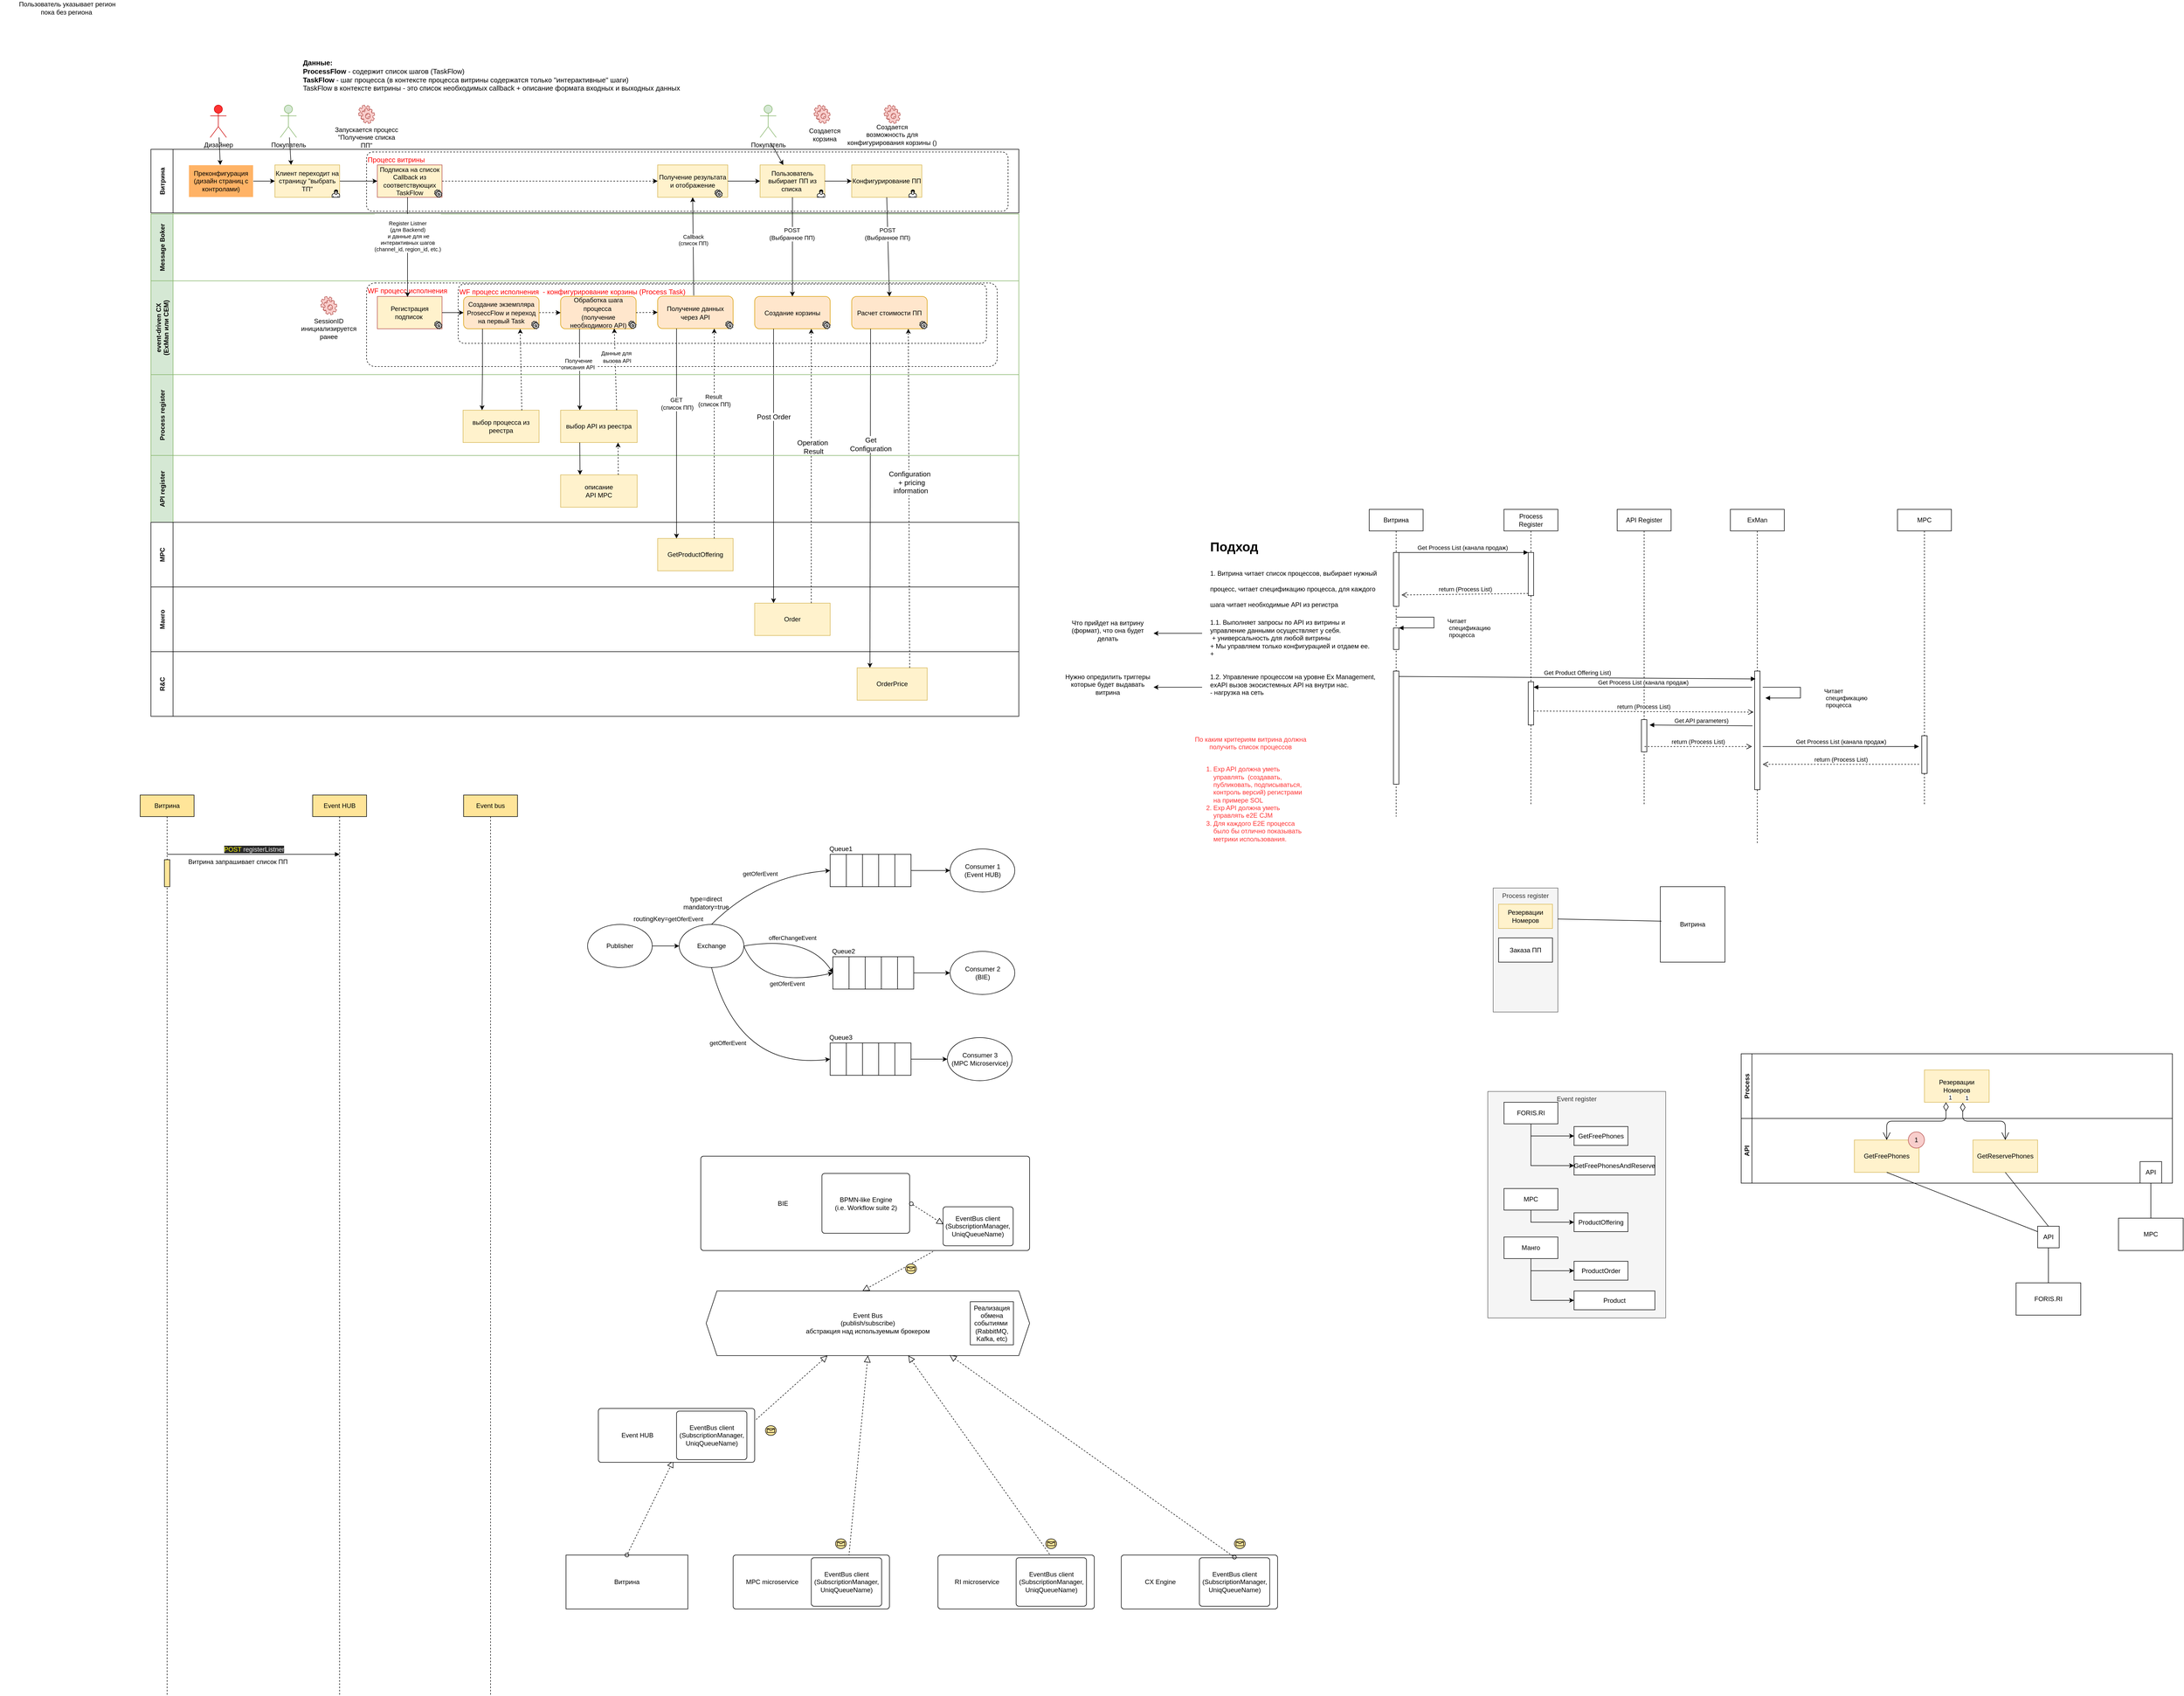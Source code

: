 <mxfile version="14.2.9" type="github" pages="5">
  <diagram id="ampolG_5GsY7RyZEAxuc" name="Page-1">
    <mxGraphModel dx="3712" dy="3027" grid="1" gridSize="10" guides="1" tooltips="1" connect="1" arrows="1" fold="1" page="1" pageScale="1" pageWidth="827" pageHeight="1169" math="0" shadow="0">
      <root>
        <mxCell id="0" />
        <mxCell id="1" parent="0" />
        <mxCell id="l9fvW6IpLqPsWSM8g6z7-1" value="WF процесс исполнения  - конфигурирование корзины (Process Task) " style="rounded=1;arcSize=10;dashed=1;strokeColor=#000000;fillColor=none;gradientColor=none;strokeWidth=1;align=left;verticalAlign=top;fontColor=#FF0000;fontSize=13;" parent="1" vertex="1">
          <mxGeometry x="-1570" y="-1028" width="980" height="110" as="geometry" />
        </mxCell>
        <mxCell id="3lgOOLcY4nh7JQliI2cl-52" value="Message Boker" style="swimlane;startSize=41;horizontal=0;fillColor=#d5e8d4;strokeColor=#82b366;" parent="1" vertex="1">
          <mxGeometry x="-2140" y="-1158" width="1610" height="124" as="geometry" />
        </mxCell>
        <mxCell id="3lgOOLcY4nh7JQliI2cl-18" value="Процесс витрины" style="rounded=1;arcSize=10;dashed=1;strokeColor=#000000;fillColor=none;gradientColor=none;strokeWidth=1;align=left;verticalAlign=top;fontColor=#FF0000;fontSize=13;" parent="3lgOOLcY4nh7JQliI2cl-52" vertex="1">
          <mxGeometry x="400" y="-115" width="1190" height="110" as="geometry" />
        </mxCell>
        <mxCell id="7CwtNrb2YRD0Z08rC34O-2" value="Пользователь выбирает ПП из списка&amp;nbsp;" style="whiteSpace=wrap;html=1;rounded=0;strokeColor=#d6b656;fillColor=#fff2cc;" parent="3lgOOLcY4nh7JQliI2cl-52" vertex="1">
          <mxGeometry x="1130" y="-91" width="120" height="60" as="geometry" />
        </mxCell>
        <mxCell id="WmLkj7Jy5HLzKdstQBMT-10" value="Конфигурирование ПП" style="whiteSpace=wrap;html=1;rounded=0;strokeColor=#d6b656;fillColor=#fff2cc;" parent="3lgOOLcY4nh7JQliI2cl-52" vertex="1">
          <mxGeometry x="1300" y="-91" width="130" height="60" as="geometry" />
        </mxCell>
        <mxCell id="WmLkj7Jy5HLzKdstQBMT-11" value="" style="edgeStyle=orthogonalEdgeStyle;rounded=0;orthogonalLoop=1;jettySize=auto;html=1;entryX=0;entryY=0.5;entryDx=0;entryDy=0;" parent="3lgOOLcY4nh7JQliI2cl-52" source="7CwtNrb2YRD0Z08rC34O-2" target="WmLkj7Jy5HLzKdstQBMT-10" edge="1">
          <mxGeometry relative="1" as="geometry" />
        </mxCell>
        <mxCell id="3lgOOLcY4nh7JQliI2cl-37" value="Process register" style="swimlane;startSize=41;horizontal=0;fillColor=#d5e8d4;strokeColor=#82b366;" parent="1" vertex="1">
          <mxGeometry x="-2140" y="-860" width="1610" height="150" as="geometry" />
        </mxCell>
        <mxCell id="3lgOOLcY4nh7JQliI2cl-11" value="WF процесс исполнения  " style="rounded=1;arcSize=10;dashed=1;strokeColor=#000000;fillColor=none;gradientColor=none;strokeWidth=1;align=left;verticalAlign=top;fontColor=#FF0000;fontSize=13;" parent="3lgOOLcY4nh7JQliI2cl-37" vertex="1">
          <mxGeometry x="400" y="-170" width="1170" height="155" as="geometry" />
        </mxCell>
        <mxCell id="3lgOOLcY4nh7JQliI2cl-16" value="выбор API из реестра" style="rounded=0;whiteSpace=wrap;html=1;fillColor=#fff2cc;strokeColor=#d6b656;" parent="3lgOOLcY4nh7JQliI2cl-37" vertex="1">
          <mxGeometry x="760" y="66" width="142" height="60" as="geometry" />
        </mxCell>
        <mxCell id="3lgOOLcY4nh7JQliI2cl-12" value="выбор процесса из реестра" style="rounded=0;whiteSpace=wrap;html=1;fillColor=#fff2cc;strokeColor=#d6b656;" parent="3lgOOLcY4nh7JQliI2cl-37" vertex="1">
          <mxGeometry x="579" y="66" width="141" height="60" as="geometry" />
        </mxCell>
        <mxCell id="WP0imsZewuefQ5bBW2uw-7" value="Order" style="rounded=0;whiteSpace=wrap;html=1;fillColor=#fff2cc;strokeColor=#d6b656;" parent="3lgOOLcY4nh7JQliI2cl-37" vertex="1">
          <mxGeometry x="1120" y="424" width="140" height="60" as="geometry" />
        </mxCell>
        <mxCell id="WP0imsZewuefQ5bBW2uw-9" value="OrderPrice" style="rounded=0;whiteSpace=wrap;html=1;fillColor=#fff2cc;strokeColor=#d6b656;" parent="3lgOOLcY4nh7JQliI2cl-37" vertex="1">
          <mxGeometry x="1310" y="544" width="130" height="60" as="geometry" />
        </mxCell>
        <mxCell id="l9fvW6IpLqPsWSM8g6z7-2" value="&lt;span style=&quot;font-size: 12px&quot;&gt;Обработка шага процесса&amp;nbsp;&lt;/span&gt;&lt;br style=&quot;font-size: 12px&quot;&gt;&lt;span style=&quot;font-size: 12px&quot;&gt;(получение необходимого API)&lt;/span&gt;" style="shape=ext;rounded=1;html=1;whiteSpace=wrap;fontSize=13;fillColor=#ffe6cc;strokeColor=#d79b00;" parent="3lgOOLcY4nh7JQliI2cl-37" vertex="1">
          <mxGeometry x="760" y="-145" width="140" height="60" as="geometry" />
        </mxCell>
        <mxCell id="3lgOOLcY4nh7JQliI2cl-35" value="" style="rounded=0;orthogonalLoop=1;jettySize=auto;html=1;exitX=0.25;exitY=1;exitDx=0;exitDy=0;entryX=0.25;entryY=0;entryDx=0;entryDy=0;" parent="3lgOOLcY4nh7JQliI2cl-37" source="l9fvW6IpLqPsWSM8g6z7-2" target="3lgOOLcY4nh7JQliI2cl-16" edge="1">
          <mxGeometry relative="1" as="geometry">
            <mxPoint x="1036" y="-80" as="sourcePoint" />
            <mxPoint x="1066" y="60" as="targetPoint" />
          </mxGeometry>
        </mxCell>
        <mxCell id="3lgOOLcY4nh7JQliI2cl-36" value="Получение &lt;br&gt;описания API&amp;nbsp;" style="text;html=1;align=center;verticalAlign=middle;resizable=0;points=[];labelBackgroundColor=#ffffff;fontSize=10;fontColor=#000000;" parent="3lgOOLcY4nh7JQliI2cl-35" vertex="1" connectable="0">
          <mxGeometry x="-0.2" relative="1" as="geometry">
            <mxPoint x="-2.05" y="3.79" as="offset" />
          </mxGeometry>
        </mxCell>
        <mxCell id="3lgOOLcY4nh7JQliI2cl-33" value="" style="rounded=0;orthogonalLoop=1;jettySize=auto;html=1;dashed=1;exitX=0.732;exitY=0;exitDx=0;exitDy=0;exitPerimeter=0;entryX=0.711;entryY=0.987;entryDx=0;entryDy=0;entryPerimeter=0;" parent="3lgOOLcY4nh7JQliI2cl-37" source="3lgOOLcY4nh7JQliI2cl-16" target="l9fvW6IpLqPsWSM8g6z7-2" edge="1">
          <mxGeometry relative="1" as="geometry">
            <mxPoint x="1000" y="50" as="sourcePoint" />
            <mxPoint x="830" y="-84" as="targetPoint" />
          </mxGeometry>
        </mxCell>
        <mxCell id="3lgOOLcY4nh7JQliI2cl-109" value="&lt;span style=&quot;font-size: 10px&quot;&gt;Данные для&lt;/span&gt;&lt;br style=&quot;font-size: 10px&quot;&gt;&lt;span style=&quot;font-size: 10px&quot;&gt;&amp;nbsp;вызова API&lt;/span&gt;" style="edgeLabel;html=1;align=center;verticalAlign=middle;resizable=0;points=[];" parent="3lgOOLcY4nh7JQliI2cl-33" vertex="1" connectable="0">
          <mxGeometry x="0.307" y="-2" relative="1" as="geometry">
            <mxPoint as="offset" />
          </mxGeometry>
        </mxCell>
        <mxCell id="l9fvW6IpLqPsWSM8g6z7-5" value="" style="shape=mxgraph.bpmn.service_task;html=1;outlineConnect=0;" parent="3lgOOLcY4nh7JQliI2cl-37" vertex="1">
          <mxGeometry x="886" y="-99.5" width="14" height="14" as="geometry" />
        </mxCell>
        <mxCell id="l9fvW6IpLqPsWSM8g6z7-4" value="&lt;span style=&quot;font-size: 12px&quot;&gt;Получение данных через API&lt;/span&gt;" style="shape=ext;rounded=1;html=1;whiteSpace=wrap;fontSize=13;fillColor=#ffe6cc;strokeColor=#d79b00;" parent="3lgOOLcY4nh7JQliI2cl-37" vertex="1">
          <mxGeometry x="940" y="-145.5" width="140" height="60" as="geometry" />
        </mxCell>
        <mxCell id="3lgOOLcY4nh7JQliI2cl-4" value="" style="edgeStyle=none;rounded=0;orthogonalLoop=1;jettySize=auto;html=1;dashed=1;fontSize=10;fontColor=#FF0000;entryX=0;entryY=0.5;entryDx=0;entryDy=0;exitX=1;exitY=0.5;exitDx=0;exitDy=0;" parent="3lgOOLcY4nh7JQliI2cl-37" source="l9fvW6IpLqPsWSM8g6z7-2" target="l9fvW6IpLqPsWSM8g6z7-4" edge="1">
          <mxGeometry relative="1" as="geometry">
            <mxPoint x="940" y="-114" as="targetPoint" />
          </mxGeometry>
        </mxCell>
        <mxCell id="WmLkj7Jy5HLzKdstQBMT-2" value="" style="shape=mxgraph.bpmn.service_task;html=1;outlineConnect=0;" parent="3lgOOLcY4nh7JQliI2cl-37" vertex="1">
          <mxGeometry x="1066" y="-99" width="14" height="14" as="geometry" />
        </mxCell>
        <mxCell id="l9fvW6IpLqPsWSM8g6z7-6" value="&lt;span style=&quot;font-size: 12px&quot;&gt;Создание корзины&lt;/span&gt;" style="shape=ext;rounded=1;html=1;whiteSpace=wrap;fontSize=13;fillColor=#ffe6cc;strokeColor=#d79b00;" parent="3lgOOLcY4nh7JQliI2cl-37" vertex="1">
          <mxGeometry x="1120" y="-145" width="140" height="60" as="geometry" />
        </mxCell>
        <mxCell id="l9fvW6IpLqPsWSM8g6z7-7" value="&lt;span style=&quot;font-size: 12px&quot;&gt;Расчет стоимости ПП&lt;/span&gt;" style="shape=ext;rounded=1;html=1;whiteSpace=wrap;fontSize=13;fillColor=#ffe6cc;strokeColor=#d79b00;" parent="3lgOOLcY4nh7JQliI2cl-37" vertex="1">
          <mxGeometry x="1300" y="-145" width="140" height="60" as="geometry" />
        </mxCell>
        <mxCell id="WmLkj7Jy5HLzKdstQBMT-1" value="" style="shape=mxgraph.bpmn.service_task;html=1;outlineConnect=0;" parent="3lgOOLcY4nh7JQliI2cl-37" vertex="1">
          <mxGeometry x="1246" y="-99" width="14" height="14" as="geometry" />
        </mxCell>
        <mxCell id="hdPawv-QxWdfTENFE97i-4" value="" style="shape=mxgraph.bpmn.service_task;html=1;outlineConnect=0;" parent="3lgOOLcY4nh7JQliI2cl-37" vertex="1">
          <mxGeometry x="1426" y="-99" width="14" height="14" as="geometry" />
        </mxCell>
        <mxCell id="WP0imsZewuefQ5bBW2uw-2" style="edgeStyle=none;orthogonalLoop=1;jettySize=auto;html=1;entryX=0.75;entryY=1;entryDx=0;entryDy=0;exitX=0.75;exitY=0;exitDx=0;exitDy=0;dashed=1" parent="3lgOOLcY4nh7JQliI2cl-37" source="WP0imsZewuefQ5bBW2uw-7" target="l9fvW6IpLqPsWSM8g6z7-6" edge="1">
          <mxGeometry relative="1" as="geometry">
            <mxPoint x="3360" y="1169" as="sourcePoint" />
            <mxPoint x="1220" y="-80" as="targetPoint" />
          </mxGeometry>
        </mxCell>
        <mxCell id="8du9Shdw4cpLJU6nhYkG-8" value="Operation&lt;br&gt;&amp;nbsp;Result" style="edgeLabel;html=1;align=center;verticalAlign=middle;resizable=0;points=[];fontSize=13;" parent="WP0imsZewuefQ5bBW2uw-2" vertex="1" connectable="0">
          <mxGeometry x="0.142" y="-2" relative="1" as="geometry">
            <mxPoint as="offset" />
          </mxGeometry>
        </mxCell>
        <mxCell id="WP0imsZewuefQ5bBW2uw-1" style="edgeStyle=none;orthogonalLoop=1;jettySize=auto;html=1;entryX=0.25;entryY=0;entryDx=0;entryDy=0;exitX=0.25;exitY=1;exitDx=0;exitDy=0;" parent="3lgOOLcY4nh7JQliI2cl-37" source="l9fvW6IpLqPsWSM8g6z7-6" target="WP0imsZewuefQ5bBW2uw-7" edge="1">
          <mxGeometry relative="1" as="geometry">
            <mxPoint x="1160" y="-80" as="sourcePoint" />
            <mxPoint x="3300" y="1169" as="targetPoint" />
          </mxGeometry>
        </mxCell>
        <mxCell id="8du9Shdw4cpLJU6nhYkG-7" value="Post Order" style="edgeLabel;html=1;align=center;verticalAlign=middle;resizable=0;points=[];fontSize=13;" parent="WP0imsZewuefQ5bBW2uw-1" vertex="1" connectable="0">
          <mxGeometry x="-0.361" relative="1" as="geometry">
            <mxPoint as="offset" />
          </mxGeometry>
        </mxCell>
        <mxCell id="WP0imsZewuefQ5bBW2uw-4" style="edgeStyle=none;orthogonalLoop=1;jettySize=auto;html=1;entryX=0.183;entryY=0;entryDx=0;entryDy=0;exitX=0.25;exitY=1;exitDx=0;exitDy=0;entryPerimeter=0;" parent="3lgOOLcY4nh7JQliI2cl-37" source="l9fvW6IpLqPsWSM8g6z7-7" target="WP0imsZewuefQ5bBW2uw-9" edge="1">
          <mxGeometry relative="1" as="geometry">
            <mxPoint x="1330" y="-80" as="sourcePoint" />
            <mxPoint x="3470" y="1130" as="targetPoint" />
          </mxGeometry>
        </mxCell>
        <mxCell id="8du9Shdw4cpLJU6nhYkG-9" value="Get &lt;br&gt;Configuration" style="edgeLabel;html=1;align=center;verticalAlign=middle;resizable=0;points=[];fontSize=13;" parent="WP0imsZewuefQ5bBW2uw-4" vertex="1" connectable="0">
          <mxGeometry x="-0.319" relative="1" as="geometry">
            <mxPoint as="offset" />
          </mxGeometry>
        </mxCell>
        <mxCell id="WP0imsZewuefQ5bBW2uw-5" style="edgeStyle=none;orthogonalLoop=1;jettySize=auto;html=1;entryX=0.75;entryY=1;entryDx=0;entryDy=0;exitX=0.75;exitY=0;exitDx=0;exitDy=0;dashed=1;" parent="3lgOOLcY4nh7JQliI2cl-37" source="WP0imsZewuefQ5bBW2uw-9" target="l9fvW6IpLqPsWSM8g6z7-7" edge="1">
          <mxGeometry relative="1" as="geometry">
            <mxPoint x="3530" y="1130" as="sourcePoint" />
            <mxPoint x="1390" y="-80" as="targetPoint" />
          </mxGeometry>
        </mxCell>
        <mxCell id="8du9Shdw4cpLJU6nhYkG-10" value="Configuration&amp;nbsp;&lt;br&gt;&amp;nbsp;+ pricing &lt;br&gt;information" style="edgeLabel;html=1;align=center;verticalAlign=middle;resizable=0;points=[];fontSize=13;" parent="WP0imsZewuefQ5bBW2uw-5" vertex="1" connectable="0">
          <mxGeometry x="0.094" y="-3" relative="1" as="geometry">
            <mxPoint as="offset" />
          </mxGeometry>
        </mxCell>
        <mxCell id="3lgOOLcY4nh7JQliI2cl-17" value="Витрина" style="swimlane;startSize=41;horizontal=0;" parent="1" vertex="1">
          <mxGeometry x="-2140" y="-1278" width="1610" height="118" as="geometry" />
        </mxCell>
        <mxCell id="3lgOOLcY4nh7JQliI2cl-103" style="edgeStyle=none;orthogonalLoop=1;jettySize=auto;html=1;entryX=0;entryY=0.5;entryDx=0;entryDy=0;dashed=1;" parent="3lgOOLcY4nh7JQliI2cl-17" source="3lgOOLcY4nh7JQliI2cl-44" target="3lgOOLcY4nh7JQliI2cl-26" edge="1">
          <mxGeometry relative="1" as="geometry">
            <mxPoint x="940" y="59" as="targetPoint" />
          </mxGeometry>
        </mxCell>
        <mxCell id="3lgOOLcY4nh7JQliI2cl-44" value="Подписка на список Callback из соответствующих TaskFlow" style="rounded=0;whiteSpace=wrap;html=1;fillColor=#FFF2CC;strokeColor=#b85450;" parent="3lgOOLcY4nh7JQliI2cl-17" vertex="1">
          <mxGeometry x="420" y="29" width="120" height="60" as="geometry" />
        </mxCell>
        <mxCell id="3lgOOLcY4nh7JQliI2cl-19" value="" style="edgeStyle=orthogonalEdgeStyle;rounded=0;orthogonalLoop=1;jettySize=auto;html=1;entryX=0;entryY=0.5;entryDx=0;entryDy=0;" parent="3lgOOLcY4nh7JQliI2cl-17" source="3lgOOLcY4nh7JQliI2cl-20" target="3lgOOLcY4nh7JQliI2cl-44" edge="1">
          <mxGeometry relative="1" as="geometry" />
        </mxCell>
        <mxCell id="3lgOOLcY4nh7JQliI2cl-20" value="Клиент переходит на страницу &quot;выбрать ТП&quot;" style="rounded=0;whiteSpace=wrap;html=1;fillColor=#fff2cc;strokeColor=#d6b656;" parent="3lgOOLcY4nh7JQliI2cl-17" vertex="1">
          <mxGeometry x="230" y="29" width="120" height="60" as="geometry" />
        </mxCell>
        <mxCell id="3lgOOLcY4nh7JQliI2cl-23" value="" style="shape=mxgraph.bpmn.service_task;html=1;outlineConnect=0;" parent="3lgOOLcY4nh7JQliI2cl-17" vertex="1">
          <mxGeometry x="526" y="75" width="14" height="14" as="geometry" />
        </mxCell>
        <mxCell id="3lgOOLcY4nh7JQliI2cl-24" value="" style="shape=mxgraph.bpmn.user_task;html=1;outlineConnect=0;" parent="3lgOOLcY4nh7JQliI2cl-17" vertex="1">
          <mxGeometry x="336" y="75" width="14" height="14" as="geometry" />
        </mxCell>
        <mxCell id="3lgOOLcY4nh7JQliI2cl-26" value="Получение результата и отображение" style="rounded=0;whiteSpace=wrap;html=1;fillColor=#fff2cc;strokeColor=#d6b656;" parent="3lgOOLcY4nh7JQliI2cl-17" vertex="1">
          <mxGeometry x="940" y="29" width="130" height="60" as="geometry" />
        </mxCell>
        <mxCell id="3lgOOLcY4nh7JQliI2cl-82" value="Преконфигурация (дизайн страниц с контролами)" style="rounded=0;whiteSpace=wrap;html=1;strokeColor=#FFFFFF;fillColor=#FFB366;" parent="3lgOOLcY4nh7JQliI2cl-17" vertex="1">
          <mxGeometry x="70" y="29" width="120" height="60" as="geometry" />
        </mxCell>
        <mxCell id="3lgOOLcY4nh7JQliI2cl-86" value="" style="endArrow=classic;html=1;exitX=1;exitY=0.5;exitDx=0;exitDy=0;entryX=0;entryY=0.5;entryDx=0;entryDy=0;" parent="3lgOOLcY4nh7JQliI2cl-17" source="3lgOOLcY4nh7JQliI2cl-82" target="3lgOOLcY4nh7JQliI2cl-20" edge="1">
          <mxGeometry width="50" height="50" relative="1" as="geometry">
            <mxPoint x="550" y="158" as="sourcePoint" />
            <mxPoint x="600" y="108" as="targetPoint" />
          </mxGeometry>
        </mxCell>
        <mxCell id="hdPawv-QxWdfTENFE97i-1" value="" style="shape=mxgraph.bpmn.user_task;html=1;outlineConnect=0;" parent="3lgOOLcY4nh7JQliI2cl-17" vertex="1">
          <mxGeometry x="1236" y="75" width="14" height="14" as="geometry" />
        </mxCell>
        <mxCell id="hdPawv-QxWdfTENFE97i-2" value="" style="shape=mxgraph.bpmn.user_task;html=1;outlineConnect=0;" parent="3lgOOLcY4nh7JQliI2cl-17" vertex="1">
          <mxGeometry x="1406" y="75" width="14" height="14" as="geometry" />
        </mxCell>
        <mxCell id="hdPawv-QxWdfTENFE97i-3" value="" style="shape=mxgraph.bpmn.service_task;html=1;outlineConnect=0;" parent="3lgOOLcY4nh7JQliI2cl-17" vertex="1">
          <mxGeometry x="1046" y="75" width="14" height="14" as="geometry" />
        </mxCell>
        <mxCell id="I4ma-wWeDAZJkw1Mpciw-2" value="Резервации Номеров" style="rounded=0;whiteSpace=wrap;html=1;fillColor=#fff2cc;strokeColor=#d6b656;" parent="1" vertex="1">
          <mxGeometry x="1150" y="430" width="120" height="60" as="geometry" />
        </mxCell>
        <mxCell id="I4ma-wWeDAZJkw1Mpciw-3" value="GetFreePhones" style="rounded=0;whiteSpace=wrap;html=1;fillColor=#fff2cc;strokeColor=#d6b656;" parent="1" vertex="1">
          <mxGeometry x="1020" y="560" width="120" height="60" as="geometry" />
        </mxCell>
        <mxCell id="I4ma-wWeDAZJkw1Mpciw-4" value="GetReservePhones" style="rounded=0;whiteSpace=wrap;html=1;fillColor=#fff2cc;strokeColor=#d6b656;" parent="1" vertex="1">
          <mxGeometry x="1240" y="560" width="120" height="60" as="geometry" />
        </mxCell>
        <mxCell id="I4ma-wWeDAZJkw1Mpciw-6" value="1" style="endArrow=open;html=1;endSize=12;startArrow=diamondThin;startSize=14;startFill=0;edgeStyle=orthogonalEdgeStyle;align=left;verticalAlign=bottom;exitX=0.333;exitY=1;exitDx=0;exitDy=0;exitPerimeter=0;" parent="1" source="I4ma-wWeDAZJkw1Mpciw-2" target="I4ma-wWeDAZJkw1Mpciw-3" edge="1">
          <mxGeometry x="-1" y="3" relative="1" as="geometry">
            <mxPoint x="1070" y="730" as="sourcePoint" />
            <mxPoint x="1240" y="730" as="targetPoint" />
          </mxGeometry>
        </mxCell>
        <mxCell id="I4ma-wWeDAZJkw1Mpciw-7" value="1" style="endArrow=open;html=1;endSize=12;startArrow=diamondThin;startSize=14;startFill=0;edgeStyle=orthogonalEdgeStyle;align=left;verticalAlign=bottom;exitX=0.592;exitY=1.017;exitDx=0;exitDy=0;exitPerimeter=0;" parent="1" source="I4ma-wWeDAZJkw1Mpciw-2" target="I4ma-wWeDAZJkw1Mpciw-4" edge="1">
          <mxGeometry x="-1" y="3" relative="1" as="geometry">
            <mxPoint x="1169.96" y="480" as="sourcePoint" />
            <mxPoint x="1090" y="570" as="targetPoint" />
          </mxGeometry>
        </mxCell>
        <mxCell id="I4ma-wWeDAZJkw1Mpciw-10" value="Витрина" style="rounded=0;whiteSpace=wrap;html=1;" parent="1" vertex="1">
          <mxGeometry x="660" y="90" width="120" height="140" as="geometry" />
        </mxCell>
        <mxCell id="I4ma-wWeDAZJkw1Mpciw-11" value="MPC" style="rounded=0;whiteSpace=wrap;html=1;" parent="1" vertex="1">
          <mxGeometry x="1510" y="705" width="120" height="60" as="geometry" />
        </mxCell>
        <mxCell id="I4ma-wWeDAZJkw1Mpciw-12" value="API" style="whiteSpace=wrap;html=1;aspect=fixed;" parent="1" vertex="1">
          <mxGeometry x="1550" y="600" width="40" height="40" as="geometry" />
        </mxCell>
        <mxCell id="I4ma-wWeDAZJkw1Mpciw-14" value="" style="endArrow=none;html=1;exitX=0.5;exitY=0;exitDx=0;exitDy=0;entryX=0.5;entryY=1;entryDx=0;entryDy=0;" parent="1" source="I4ma-wWeDAZJkw1Mpciw-11" target="I4ma-wWeDAZJkw1Mpciw-12" edge="1">
          <mxGeometry width="50" height="50" relative="1" as="geometry">
            <mxPoint x="1180" y="540" as="sourcePoint" />
            <mxPoint x="1230" y="490" as="targetPoint" />
          </mxGeometry>
        </mxCell>
        <mxCell id="I4ma-wWeDAZJkw1Mpciw-16" value="Process register" style="rounded=0;whiteSpace=wrap;html=1;verticalAlign=top;fillColor=#f5f5f5;strokeColor=#666666;fontColor=#333333;" parent="1" vertex="1">
          <mxGeometry x="350" y="92.5" width="120" height="230" as="geometry" />
        </mxCell>
        <mxCell id="I4ma-wWeDAZJkw1Mpciw-17" value="Резервации Номеров" style="rounded=0;whiteSpace=wrap;html=1;fillColor=#fff2cc;strokeColor=#d6b656;" parent="1" vertex="1">
          <mxGeometry x="360" y="122.5" width="100" height="45" as="geometry" />
        </mxCell>
        <mxCell id="I4ma-wWeDAZJkw1Mpciw-18" value="Заказа ПП" style="rounded=0;whiteSpace=wrap;html=1;" parent="1" vertex="1">
          <mxGeometry x="360" y="185" width="100" height="45" as="geometry" />
        </mxCell>
        <mxCell id="I4ma-wWeDAZJkw1Mpciw-21" value="Витрина" style="shape=umlLifeline;perimeter=lifelinePerimeter;whiteSpace=wrap;html=1;container=1;collapsible=0;recursiveResize=0;outlineConnect=0;" parent="1" vertex="1">
          <mxGeometry x="120" y="-610" width="100" height="570" as="geometry" />
        </mxCell>
        <mxCell id="I4ma-wWeDAZJkw1Mpciw-26" value="" style="html=1;points=[];perimeter=orthogonalPerimeter;" parent="I4ma-wWeDAZJkw1Mpciw-21" vertex="1">
          <mxGeometry x="45" y="80" width="10" height="100" as="geometry" />
        </mxCell>
        <mxCell id="I4ma-wWeDAZJkw1Mpciw-54" value="" style="html=1;points=[];perimeter=orthogonalPerimeter;fontColor=#000000;" parent="I4ma-wWeDAZJkw1Mpciw-21" vertex="1">
          <mxGeometry x="45" y="300" width="10" height="210" as="geometry" />
        </mxCell>
        <mxCell id="I4ma-wWeDAZJkw1Mpciw-22" value="Process&lt;br&gt;Register" style="shape=umlLifeline;perimeter=lifelinePerimeter;whiteSpace=wrap;html=1;container=1;collapsible=0;recursiveResize=0;outlineConnect=0;" parent="1" vertex="1">
          <mxGeometry x="370" y="-610" width="100" height="550" as="geometry" />
        </mxCell>
        <mxCell id="I4ma-wWeDAZJkw1Mpciw-27" value="" style="html=1;points=[];perimeter=orthogonalPerimeter;" parent="I4ma-wWeDAZJkw1Mpciw-22" vertex="1">
          <mxGeometry x="45" y="80" width="10" height="80" as="geometry" />
        </mxCell>
        <mxCell id="6xk-dBPFCgzjhm5DXFw_-33" value="" style="html=1;points=[];perimeter=orthogonalPerimeter;" parent="I4ma-wWeDAZJkw1Mpciw-22" vertex="1">
          <mxGeometry x="45" y="320" width="10" height="80" as="geometry" />
        </mxCell>
        <mxCell id="I4ma-wWeDAZJkw1Mpciw-28" value="Get Process List (канала продаж)" style="html=1;verticalAlign=bottom;endArrow=block;entryX=0;entryY=0;" parent="1" source="I4ma-wWeDAZJkw1Mpciw-21" target="I4ma-wWeDAZJkw1Mpciw-27" edge="1">
          <mxGeometry relative="1" as="geometry">
            <mxPoint x="95" y="-420" as="sourcePoint" />
          </mxGeometry>
        </mxCell>
        <mxCell id="I4ma-wWeDAZJkw1Mpciw-29" value="return (Process List)" style="html=1;verticalAlign=bottom;endArrow=open;dashed=1;endSize=8;exitX=0;exitY=0.95;entryX=1.5;entryY=0.788;entryDx=0;entryDy=0;entryPerimeter=0;" parent="1" source="I4ma-wWeDAZJkw1Mpciw-27" target="I4ma-wWeDAZJkw1Mpciw-26" edge="1">
          <mxGeometry relative="1" as="geometry">
            <mxPoint x="95" y="-344" as="targetPoint" />
          </mxGeometry>
        </mxCell>
        <mxCell id="I4ma-wWeDAZJkw1Mpciw-30" value="" style="endArrow=none;html=1;exitX=1;exitY=0.25;exitDx=0;exitDy=0;entryX=0.017;entryY=0.457;entryDx=0;entryDy=0;entryPerimeter=0;" parent="1" source="I4ma-wWeDAZJkw1Mpciw-16" target="I4ma-wWeDAZJkw1Mpciw-10" edge="1">
          <mxGeometry width="50" height="50" relative="1" as="geometry">
            <mxPoint x="560" y="192.5" as="sourcePoint" />
            <mxPoint x="610" y="142.5" as="targetPoint" />
          </mxGeometry>
        </mxCell>
        <mxCell id="I4ma-wWeDAZJkw1Mpciw-31" value="По каким критериям витрина должна получить список процессов&lt;br&gt;&lt;br&gt;&lt;div style=&quot;text-align: left&quot;&gt;&lt;ol&gt;&lt;li&gt;Exp API должна уметь управлять&amp;nbsp; (создавать, публиковать, подписываться, контроль версий) регистрами на примере SOL&lt;/li&gt;&lt;li&gt;Exp API должна уметь управлять e2E CJM&lt;/li&gt;&lt;li&gt;Для каждого E2E процесса было бы отлично показывать метрики использования.&lt;/li&gt;&lt;/ol&gt;&lt;/div&gt;" style="text;html=1;strokeColor=none;fillColor=none;align=center;verticalAlign=middle;whiteSpace=wrap;rounded=0;fontColor=#FF3333;" parent="1" vertex="1">
          <mxGeometry x="-210" y="-190" width="220" height="210" as="geometry" />
        </mxCell>
        <mxCell id="I4ma-wWeDAZJkw1Mpciw-32" value="FORIS.RI" style="rounded=0;whiteSpace=wrap;html=1;" parent="1" vertex="1">
          <mxGeometry x="1320" y="825" width="120" height="60" as="geometry" />
        </mxCell>
        <mxCell id="I4ma-wWeDAZJkw1Mpciw-33" value="API" style="whiteSpace=wrap;html=1;aspect=fixed;" parent="1" vertex="1">
          <mxGeometry x="1360" y="720" width="40" height="40" as="geometry" />
        </mxCell>
        <mxCell id="I4ma-wWeDAZJkw1Mpciw-34" value="" style="endArrow=none;html=1;exitX=0.5;exitY=0;exitDx=0;exitDy=0;entryX=0.5;entryY=1;entryDx=0;entryDy=0;" parent="1" source="I4ma-wWeDAZJkw1Mpciw-32" target="I4ma-wWeDAZJkw1Mpciw-33" edge="1">
          <mxGeometry width="50" height="50" relative="1" as="geometry">
            <mxPoint x="990" y="660" as="sourcePoint" />
            <mxPoint x="1040" y="610" as="targetPoint" />
          </mxGeometry>
        </mxCell>
        <mxCell id="I4ma-wWeDAZJkw1Mpciw-35" value="" style="endArrow=none;html=1;fontColor=#FF3333;exitX=0.5;exitY=1;exitDx=0;exitDy=0;entryX=0;entryY=0.25;entryDx=0;entryDy=0;" parent="1" source="I4ma-wWeDAZJkw1Mpciw-3" target="I4ma-wWeDAZJkw1Mpciw-33" edge="1">
          <mxGeometry width="50" height="50" relative="1" as="geometry">
            <mxPoint x="1250" y="680" as="sourcePoint" />
            <mxPoint x="1300" y="630" as="targetPoint" />
          </mxGeometry>
        </mxCell>
        <mxCell id="I4ma-wWeDAZJkw1Mpciw-36" value="" style="endArrow=none;html=1;fontColor=#FF3333;exitX=0.5;exitY=1;exitDx=0;exitDy=0;entryX=0.5;entryY=0;entryDx=0;entryDy=0;" parent="1" source="I4ma-wWeDAZJkw1Mpciw-4" target="I4ma-wWeDAZJkw1Mpciw-33" edge="1">
          <mxGeometry width="50" height="50" relative="1" as="geometry">
            <mxPoint x="1090" y="630" as="sourcePoint" />
            <mxPoint x="1370" y="740" as="targetPoint" />
          </mxGeometry>
        </mxCell>
        <mxCell id="I4ma-wWeDAZJkw1Mpciw-37" value="Event register" style="rounded=0;whiteSpace=wrap;html=1;verticalAlign=top;fillColor=#f5f5f5;strokeColor=#666666;fontColor=#333333;" parent="1" vertex="1">
          <mxGeometry x="340" y="470" width="330" height="420" as="geometry" />
        </mxCell>
        <mxCell id="6xk-dBPFCgzjhm5DXFw_-3" style="edgeStyle=orthogonalEdgeStyle;rounded=0;orthogonalLoop=1;jettySize=auto;html=1;exitX=0.5;exitY=1;exitDx=0;exitDy=0;entryX=0;entryY=0.5;entryDx=0;entryDy=0;" parent="1" source="I4ma-wWeDAZJkw1Mpciw-38" target="I4ma-wWeDAZJkw1Mpciw-40" edge="1">
          <mxGeometry relative="1" as="geometry" />
        </mxCell>
        <mxCell id="6xk-dBPFCgzjhm5DXFw_-4" style="edgeStyle=orthogonalEdgeStyle;rounded=0;orthogonalLoop=1;jettySize=auto;html=1;exitX=0.5;exitY=1;exitDx=0;exitDy=0;entryX=0;entryY=0.5;entryDx=0;entryDy=0;" parent="1" source="I4ma-wWeDAZJkw1Mpciw-38" target="I4ma-wWeDAZJkw1Mpciw-41" edge="1">
          <mxGeometry relative="1" as="geometry" />
        </mxCell>
        <mxCell id="I4ma-wWeDAZJkw1Mpciw-38" value="FORIS.RI" style="rounded=0;whiteSpace=wrap;html=1;" parent="1" vertex="1">
          <mxGeometry x="370" y="490" width="100" height="40" as="geometry" />
        </mxCell>
        <mxCell id="I4ma-wWeDAZJkw1Mpciw-40" value="&lt;span style=&quot;color: rgb(0 , 0 , 0)&quot;&gt;GetFreePhones&lt;/span&gt;" style="rounded=0;whiteSpace=wrap;html=1;fontColor=#FF3333;" parent="1" vertex="1">
          <mxGeometry x="500" y="535" width="100" height="35" as="geometry" />
        </mxCell>
        <mxCell id="I4ma-wWeDAZJkw1Mpciw-41" value="&lt;font color=&quot;#000000&quot;&gt;GetFreePhonesAndReserve&lt;/font&gt;" style="rounded=0;whiteSpace=wrap;html=1;fontColor=#FF3333;" parent="1" vertex="1">
          <mxGeometry x="500" y="590" width="150" height="35" as="geometry" />
        </mxCell>
        <mxCell id="I4ma-wWeDAZJkw1Mpciw-45" value="1" style="ellipse;whiteSpace=wrap;html=1;aspect=fixed;fillColor=#f8cecc;strokeColor=#b85450;" parent="1" vertex="1">
          <mxGeometry x="1120" y="545" width="30" height="30" as="geometry" />
        </mxCell>
        <mxCell id="I4ma-wWeDAZJkw1Mpciw-51" value="Читает&lt;br&gt;&amp;nbsp;спецификацию&lt;br&gt;&amp;nbsp;процесса" style="edgeStyle=orthogonalEdgeStyle;html=1;align=left;spacingLeft=2;endArrow=block;rounded=0;entryX=1;entryY=0;fontColor=#000000;strokeColor=#000000;" parent="1" edge="1">
          <mxGeometry x="0.164" y="-20" relative="1" as="geometry">
            <mxPoint x="169.5" y="-410" as="sourcePoint" />
            <Array as="points">
              <mxPoint x="240" y="-410" />
              <mxPoint x="240" y="-390" />
            </Array>
            <mxPoint x="175" y="-390" as="targetPoint" />
            <mxPoint x="21" y="20" as="offset" />
          </mxGeometry>
        </mxCell>
        <mxCell id="I4ma-wWeDAZJkw1Mpciw-52" value="" style="html=1;points=[];perimeter=orthogonalPerimeter;fontColor=#FF3333;" parent="1" vertex="1">
          <mxGeometry x="165" y="-390" width="10" height="40" as="geometry" />
        </mxCell>
        <mxCell id="I4ma-wWeDAZJkw1Mpciw-55" value="API Register" style="shape=umlLifeline;perimeter=lifelinePerimeter;whiteSpace=wrap;html=1;container=1;collapsible=0;recursiveResize=0;outlineConnect=0;" parent="1" vertex="1">
          <mxGeometry x="580" y="-610" width="100" height="550" as="geometry" />
        </mxCell>
        <mxCell id="6xk-dBPFCgzjhm5DXFw_-34" value="" style="html=1;points=[];perimeter=orthogonalPerimeter;" parent="I4ma-wWeDAZJkw1Mpciw-55" vertex="1">
          <mxGeometry x="45" y="390" width="10" height="60" as="geometry" />
        </mxCell>
        <mxCell id="I4ma-wWeDAZJkw1Mpciw-59" value="&lt;h1&gt;&lt;span&gt;Подход&lt;/span&gt;&lt;/h1&gt;&lt;h1&gt;&lt;span style=&quot;font-size: 12px ; font-weight: normal&quot;&gt;1. Витрина читает список &lt;/span&gt;&lt;span style=&quot;font-size: 12px ; font-weight: 400&quot;&gt;процессов&lt;/span&gt;&lt;span style=&quot;font-size: 12px ; font-weight: normal&quot;&gt;, &lt;/span&gt;&lt;span style=&quot;font-size: 12px ; font-weight: 400&quot;&gt;выбирает&lt;/span&gt;&lt;span style=&quot;font-size: 12px ; font-weight: normal&quot;&gt;&amp;nbsp;нужный процесс, читает спецификацию процесса, для каждого шага читает необходимые API из регистра&lt;/span&gt;&lt;/h1&gt;&lt;div&gt;&lt;span style=&quot;font-size: 12px ; font-weight: normal&quot;&gt;1.1. Выполняет запросы по API из витрины и управление данными осуществляет у себя.&amp;nbsp;&lt;/span&gt;&lt;/div&gt;&lt;div&gt;&lt;span style=&quot;font-size: 12px ; font-weight: normal&quot;&gt;&amp;nbsp;+ универсальность для любой витрины&lt;/span&gt;&lt;/div&gt;&lt;div&gt;&lt;span style=&quot;font-size: 12px ; font-weight: normal&quot;&gt;+ Мы управляем только конфигурацией и отдаем ее.&lt;/span&gt;&lt;/div&gt;&lt;div&gt;&lt;span style=&quot;font-size: 12px ; font-weight: normal&quot;&gt;+&amp;nbsp;&lt;/span&gt;&lt;/div&gt;&lt;div&gt;&lt;span style=&quot;font-size: 12px ; font-weight: normal&quot;&gt;&lt;br&gt;&lt;/span&gt;&lt;/div&gt;&lt;div&gt;&lt;span style=&quot;font-size: 12px ; font-weight: normal&quot;&gt;&lt;br&gt;&lt;/span&gt;&lt;/div&gt;&lt;div&gt;&lt;span style=&quot;font-size: 12px ; font-weight: normal&quot;&gt;1.2. Управление процессом на уровне Ex Management,&lt;/span&gt;&lt;/div&gt;&lt;div&gt;&lt;span style=&quot;font-size: 12px ; font-weight: normal&quot;&gt;exAPI вызов экосистемных API на внутри нас.&lt;/span&gt;&lt;/div&gt;&lt;div&gt;&lt;span style=&quot;font-size: 12px ; font-weight: normal&quot;&gt;- нагрузка на сеть&lt;/span&gt;&lt;/div&gt;&lt;div&gt;&lt;span style=&quot;font-size: 12px ; font-weight: normal&quot;&gt;&lt;br&gt;&lt;/span&gt;&lt;/div&gt;" style="text;html=1;strokeColor=none;fillColor=none;spacing=5;spacingTop=-20;whiteSpace=wrap;overflow=hidden;rounded=0;fontColor=#000000;" parent="1" vertex="1">
          <mxGeometry x="-180" y="-560" width="320" height="360" as="geometry" />
        </mxCell>
        <mxCell id="6xk-dBPFCgzjhm5DXFw_-7" style="edgeStyle=orthogonalEdgeStyle;rounded=0;orthogonalLoop=1;jettySize=auto;html=1;exitX=0.5;exitY=1;exitDx=0;exitDy=0;entryX=0;entryY=0.5;entryDx=0;entryDy=0;" parent="1" source="6xk-dBPFCgzjhm5DXFw_-9" target="6xk-dBPFCgzjhm5DXFw_-10" edge="1">
          <mxGeometry relative="1" as="geometry" />
        </mxCell>
        <mxCell id="6xk-dBPFCgzjhm5DXFw_-9" value="MPC" style="rounded=0;whiteSpace=wrap;html=1;" parent="1" vertex="1">
          <mxGeometry x="370" y="650" width="100" height="40" as="geometry" />
        </mxCell>
        <mxCell id="6xk-dBPFCgzjhm5DXFw_-10" value="&lt;font color=&quot;#000000&quot;&gt;ProductOffering&lt;/font&gt;" style="rounded=0;whiteSpace=wrap;html=1;fontColor=#FF3333;" parent="1" vertex="1">
          <mxGeometry x="500" y="695" width="100" height="35" as="geometry" />
        </mxCell>
        <mxCell id="6xk-dBPFCgzjhm5DXFw_-13" style="edgeStyle=orthogonalEdgeStyle;rounded=0;orthogonalLoop=1;jettySize=auto;html=1;exitX=0.5;exitY=1;exitDx=0;exitDy=0;entryX=0;entryY=0.5;entryDx=0;entryDy=0;" parent="1" source="6xk-dBPFCgzjhm5DXFw_-15" target="6xk-dBPFCgzjhm5DXFw_-16" edge="1">
          <mxGeometry relative="1" as="geometry" />
        </mxCell>
        <mxCell id="6xk-dBPFCgzjhm5DXFw_-14" style="edgeStyle=orthogonalEdgeStyle;rounded=0;orthogonalLoop=1;jettySize=auto;html=1;exitX=0.5;exitY=1;exitDx=0;exitDy=0;entryX=0;entryY=0.5;entryDx=0;entryDy=0;" parent="1" source="6xk-dBPFCgzjhm5DXFw_-15" target="6xk-dBPFCgzjhm5DXFw_-17" edge="1">
          <mxGeometry relative="1" as="geometry" />
        </mxCell>
        <mxCell id="6xk-dBPFCgzjhm5DXFw_-15" value="Манго" style="rounded=0;whiteSpace=wrap;html=1;" parent="1" vertex="1">
          <mxGeometry x="370" y="740" width="100" height="40" as="geometry" />
        </mxCell>
        <mxCell id="6xk-dBPFCgzjhm5DXFw_-16" value="&lt;span style=&quot;color: rgb(0 , 0 , 0)&quot;&gt;ProductOrder&lt;/span&gt;" style="rounded=0;whiteSpace=wrap;html=1;fontColor=#FF3333;" parent="1" vertex="1">
          <mxGeometry x="500" y="785" width="100" height="35" as="geometry" />
        </mxCell>
        <mxCell id="6xk-dBPFCgzjhm5DXFw_-17" value="&lt;font color=&quot;#000000&quot;&gt;Product&lt;/font&gt;" style="rounded=0;whiteSpace=wrap;html=1;fontColor=#FF3333;" parent="1" vertex="1">
          <mxGeometry x="500" y="840" width="150" height="35" as="geometry" />
        </mxCell>
        <mxCell id="6xk-dBPFCgzjhm5DXFw_-18" value="Process" style="swimlane;startSize=20;horizontal=0;" parent="1" vertex="1">
          <mxGeometry x="810" y="400" width="800" height="120" as="geometry" />
        </mxCell>
        <mxCell id="6xk-dBPFCgzjhm5DXFw_-19" value="API" style="swimlane;startSize=20;horizontal=0;" parent="1" vertex="1">
          <mxGeometry x="810" y="520" width="800" height="120" as="geometry" />
        </mxCell>
        <mxCell id="6xk-dBPFCgzjhm5DXFw_-21" value="Что прийдет на витрину (формат), что она будет делать" style="text;html=1;strokeColor=none;fillColor=none;align=center;verticalAlign=middle;whiteSpace=wrap;rounded=0;" parent="1" vertex="1">
          <mxGeometry x="-450" y="-410" width="170" height="50" as="geometry" />
        </mxCell>
        <mxCell id="6xk-dBPFCgzjhm5DXFw_-22" value="" style="endArrow=classic;html=1;" parent="1" edge="1">
          <mxGeometry width="50" height="50" relative="1" as="geometry">
            <mxPoint x="-190" y="-380" as="sourcePoint" />
            <mxPoint x="-280" y="-380" as="targetPoint" />
          </mxGeometry>
        </mxCell>
        <mxCell id="6xk-dBPFCgzjhm5DXFw_-23" value="Нужно опредилить триггеры которые будет выдавать витрина" style="text;html=1;strokeColor=none;fillColor=none;align=center;verticalAlign=middle;whiteSpace=wrap;rounded=0;" parent="1" vertex="1">
          <mxGeometry x="-450" y="-310" width="170" height="50" as="geometry" />
        </mxCell>
        <mxCell id="6xk-dBPFCgzjhm5DXFw_-24" value="" style="endArrow=classic;html=1;" parent="1" edge="1">
          <mxGeometry width="50" height="50" relative="1" as="geometry">
            <mxPoint x="-190" y="-280" as="sourcePoint" />
            <mxPoint x="-280" y="-280" as="targetPoint" />
          </mxGeometry>
        </mxCell>
        <mxCell id="6xk-dBPFCgzjhm5DXFw_-27" value="ExMan" style="shape=umlLifeline;perimeter=lifelinePerimeter;whiteSpace=wrap;html=1;container=1;collapsible=0;recursiveResize=0;outlineConnect=0;" parent="1" vertex="1">
          <mxGeometry x="790" y="-610" width="100" height="620" as="geometry" />
        </mxCell>
        <mxCell id="6xk-dBPFCgzjhm5DXFw_-28" value="" style="html=1;points=[];perimeter=orthogonalPerimeter;" parent="6xk-dBPFCgzjhm5DXFw_-27" vertex="1">
          <mxGeometry x="45" y="300" width="10" height="220" as="geometry" />
        </mxCell>
        <mxCell id="6xk-dBPFCgzjhm5DXFw_-29" value="Get Product Offering List)" style="html=1;verticalAlign=bottom;endArrow=block;entryX=0.16;entryY=0.066;entryDx=0;entryDy=0;entryPerimeter=0;" parent="1" target="6xk-dBPFCgzjhm5DXFw_-28" edge="1">
          <mxGeometry relative="1" as="geometry">
            <mxPoint x="175" y="-300" as="sourcePoint" />
            <mxPoint x="420.5" y="-300" as="targetPoint" />
          </mxGeometry>
        </mxCell>
        <mxCell id="6xk-dBPFCgzjhm5DXFw_-30" value="Читает&lt;br&gt;&amp;nbsp;спецификацию&lt;br&gt;&amp;nbsp;процесса" style="edgeStyle=orthogonalEdgeStyle;html=1;align=left;spacingLeft=2;endArrow=block;rounded=0;entryX=1;entryY=0;fontColor=#000000;strokeColor=#000000;" parent="1" edge="1">
          <mxGeometry x="0.161" y="-40" relative="1" as="geometry">
            <mxPoint x="850" y="-280" as="sourcePoint" />
            <Array as="points">
              <mxPoint x="920" y="-280" />
              <mxPoint x="920" y="-260" />
            </Array>
            <mxPoint x="855" y="-260" as="targetPoint" />
            <mxPoint x="40" y="40" as="offset" />
          </mxGeometry>
        </mxCell>
        <mxCell id="6xk-dBPFCgzjhm5DXFw_-31" value="MPC" style="shape=umlLifeline;perimeter=lifelinePerimeter;whiteSpace=wrap;html=1;container=1;collapsible=0;recursiveResize=0;outlineConnect=0;" parent="1" vertex="1">
          <mxGeometry x="1100" y="-610" width="100" height="550" as="geometry" />
        </mxCell>
        <mxCell id="6xk-dBPFCgzjhm5DXFw_-32" value="" style="html=1;points=[];perimeter=orthogonalPerimeter;" parent="6xk-dBPFCgzjhm5DXFw_-31" vertex="1">
          <mxGeometry x="45" y="420" width="10" height="70" as="geometry" />
        </mxCell>
        <mxCell id="6xk-dBPFCgzjhm5DXFw_-35" value="Get Process List (канала продаж)" style="html=1;verticalAlign=bottom;endArrow=block;" parent="1" target="6xk-dBPFCgzjhm5DXFw_-33" edge="1">
          <mxGeometry relative="1" as="geometry">
            <mxPoint x="830" y="-280" as="sourcePoint" />
            <mxPoint x="425" y="-520" as="targetPoint" />
          </mxGeometry>
        </mxCell>
        <mxCell id="6xk-dBPFCgzjhm5DXFw_-36" value="return (Process List)" style="html=1;verticalAlign=bottom;endArrow=open;dashed=1;endSize=8;exitX=1;exitY=0.677;entryX=-0.206;entryY=0.346;entryDx=0;entryDy=0;entryPerimeter=0;exitDx=0;exitDy=0;exitPerimeter=0;" parent="1" source="6xk-dBPFCgzjhm5DXFw_-33" target="6xk-dBPFCgzjhm5DXFw_-28" edge="1">
          <mxGeometry relative="1" as="geometry">
            <mxPoint x="190" y="-441.2" as="targetPoint" />
            <mxPoint x="425" y="-444" as="sourcePoint" />
          </mxGeometry>
        </mxCell>
        <mxCell id="6xk-dBPFCgzjhm5DXFw_-37" value="Get API parameters)" style="html=1;verticalAlign=bottom;endArrow=block;entryX=1.5;entryY=0.167;entryDx=0;entryDy=0;entryPerimeter=0;exitX=-0.394;exitY=0.462;exitDx=0;exitDy=0;exitPerimeter=0;" parent="1" source="6xk-dBPFCgzjhm5DXFw_-28" target="6xk-dBPFCgzjhm5DXFw_-34" edge="1">
          <mxGeometry relative="1" as="geometry">
            <mxPoint x="840" y="-270" as="sourcePoint" />
            <mxPoint x="435" y="-270" as="targetPoint" />
          </mxGeometry>
        </mxCell>
        <mxCell id="6xk-dBPFCgzjhm5DXFw_-38" value="return (Process List)" style="html=1;verticalAlign=bottom;endArrow=open;dashed=1;endSize=8;exitX=1;exitY=0.677;exitDx=0;exitDy=0;exitPerimeter=0;" parent="1" edge="1">
          <mxGeometry relative="1" as="geometry">
            <mxPoint x="830" y="-170" as="targetPoint" />
            <mxPoint x="630.8" y="-170.0" as="sourcePoint" />
          </mxGeometry>
        </mxCell>
        <mxCell id="6xk-dBPFCgzjhm5DXFw_-39" value="Get Process List (канала продаж)" style="html=1;verticalAlign=bottom;endArrow=block;" parent="1" edge="1">
          <mxGeometry relative="1" as="geometry">
            <mxPoint x="850" y="-170" as="sourcePoint" />
            <mxPoint x="1140" y="-170" as="targetPoint" />
          </mxGeometry>
        </mxCell>
        <mxCell id="6xk-dBPFCgzjhm5DXFw_-40" value="return (Process List)" style="html=1;verticalAlign=bottom;endArrow=open;dashed=1;endSize=8;" parent="1" edge="1">
          <mxGeometry relative="1" as="geometry">
            <mxPoint x="850" y="-137" as="targetPoint" />
            <mxPoint x="1140" y="-137" as="sourcePoint" />
          </mxGeometry>
        </mxCell>
        <mxCell id="3lgOOLcY4nh7JQliI2cl-1" value="event-driven CX &#xa;(ExMan или CEM)" style="swimlane;startSize=41;horizontal=0;fillColor=#d5e8d4;strokeColor=#82b366;" parent="1" vertex="1">
          <mxGeometry x="-2140" y="-1034" width="1610" height="174" as="geometry" />
        </mxCell>
        <mxCell id="3lgOOLcY4nh7JQliI2cl-49" value="Регистрация подписок&amp;nbsp;" style="rounded=0;whiteSpace=wrap;html=1;fillColor=#FFF2CC;strokeColor=#b85450;" parent="3lgOOLcY4nh7JQliI2cl-1" vertex="1">
          <mxGeometry x="420" y="29" width="120" height="60" as="geometry" />
        </mxCell>
        <mxCell id="WmLkj7Jy5HLzKdstQBMT-3" value="" style="shape=mxgraph.bpmn.service_task;html=1;outlineConnect=0;" parent="3lgOOLcY4nh7JQliI2cl-1" vertex="1">
          <mxGeometry x="526" y="75" width="14" height="14" as="geometry" />
        </mxCell>
        <mxCell id="8du9Shdw4cpLJU6nhYkG-1" value="SessionID инициализируется ранее" style="text;html=1;strokeColor=none;fillColor=none;align=center;verticalAlign=middle;whiteSpace=wrap;rounded=0;" parent="3lgOOLcY4nh7JQliI2cl-1" vertex="1">
          <mxGeometry x="270" y="59" width="120" height="60" as="geometry" />
        </mxCell>
        <mxCell id="8du9Shdw4cpLJU6nhYkG-2" value="" style="shape=mxgraph.bpmn.service_task;html=1;outlineConnect=0;fillColor=#f8cecc;strokeColor=#b85450;" parent="3lgOOLcY4nh7JQliI2cl-1" vertex="1">
          <mxGeometry x="315" y="29" width="30" height="34" as="geometry" />
        </mxCell>
        <mxCell id="3lgOOLcY4nh7JQliI2cl-31" value="" style="rounded=0;orthogonalLoop=1;jettySize=auto;html=1;dashed=0;exitX=0.478;exitY=-0.021;exitDx=0;exitDy=0;entryX=0.5;entryY=1;entryDx=0;entryDy=0;exitPerimeter=0;" parent="1" source="l9fvW6IpLqPsWSM8g6z7-4" target="3lgOOLcY4nh7JQliI2cl-26" edge="1">
          <mxGeometry relative="1" as="geometry">
            <mxPoint x="-1140.29" y="-1141.0" as="sourcePoint" />
            <mxPoint x="-1140.29" y="-1201.0" as="targetPoint" />
          </mxGeometry>
        </mxCell>
        <mxCell id="3lgOOLcY4nh7JQliI2cl-32" value="Callback&lt;br&gt;(список ПП)" style="text;html=1;align=center;verticalAlign=middle;resizable=0;points=[];labelBackgroundColor=#ffffff;fontSize=10;" parent="3lgOOLcY4nh7JQliI2cl-31" vertex="1" connectable="0">
          <mxGeometry x="0.205" y="3" relative="1" as="geometry">
            <mxPoint x="3" y="6" as="offset" />
          </mxGeometry>
        </mxCell>
        <mxCell id="3lgOOLcY4nh7JQliI2cl-43" value="&lt;div style=&quot;font-size: 13px&quot;&gt;&lt;b&gt;&lt;span style=&quot;font-size: 13px&quot;&gt;Данные:&lt;/span&gt;&lt;br style=&quot;font-size: 13px&quot;&gt;&lt;/b&gt;&lt;/div&gt;&lt;div style=&quot;font-size: 13px&quot;&gt;&lt;span style=&quot;font-size: 13px&quot;&gt;&lt;b&gt;ProcessFlow&lt;/b&gt; - содержит список шагов (TaskFlow)&lt;/span&gt;&lt;/div&gt;&lt;div style=&quot;font-size: 13px&quot;&gt;&lt;span style=&quot;font-size: 13px&quot;&gt;&lt;b&gt;TaskFlow &lt;/b&gt;- шаг процесса (в контексте процесса витрины содержатся только &quot;интерактивные&quot; шаги)&lt;/span&gt;&lt;/div&gt;&lt;div style=&quot;font-size: 13px&quot;&gt;&lt;span style=&quot;font-size: 13px&quot;&gt;TaskFlow в контексте витрины - это список необходимых callback + описание формата входных и выходных данных&lt;/span&gt;&lt;/div&gt;" style="text;html=1;strokeColor=none;fillColor=none;align=left;verticalAlign=middle;whiteSpace=wrap;rounded=0;fontSize=13;" parent="1" vertex="1">
          <mxGeometry x="-1860" y="-1480" width="900" height="130" as="geometry" />
        </mxCell>
        <mxCell id="3lgOOLcY4nh7JQliI2cl-47" value="" style="edgeStyle=orthogonalEdgeStyle;rounded=0;orthogonalLoop=1;jettySize=auto;html=1;entryX=0.25;entryY=0;entryDx=0;entryDy=0;exitX=0.25;exitY=1;exitDx=0;exitDy=0;" parent="1" edge="1">
          <mxGeometry relative="1" as="geometry">
            <mxPoint x="-1664" y="-1189" as="sourcePoint" />
            <mxPoint x="-1664" y="-1004" as="targetPoint" />
          </mxGeometry>
        </mxCell>
        <mxCell id="3lgOOLcY4nh7JQliI2cl-48" value="&lt;br&gt;Register Listner&lt;br&gt;(для Backend)&lt;br&gt;&amp;nbsp;и данные для не &lt;br&gt;интерактивных шагов&lt;br&gt;(channel_id, region_id, etc.)" style="text;html=1;align=center;verticalAlign=middle;resizable=0;points=[];labelBackgroundColor=#ffffff;fontSize=10;" parent="3lgOOLcY4nh7JQliI2cl-47" vertex="1" connectable="0">
          <mxGeometry x="-0.205" y="1" relative="1" as="geometry">
            <mxPoint x="-1" y="-8.21" as="offset" />
          </mxGeometry>
        </mxCell>
        <mxCell id="3lgOOLcY4nh7JQliI2cl-87" value="Покупатель" style="shape=umlActor;verticalLabelPosition=bottom;verticalAlign=top;html=1;outlineConnect=0;strokeColor=#82b366;fillColor=#d5e8d4;" parent="1" vertex="1">
          <mxGeometry x="-1900" y="-1360" width="30" height="60" as="geometry" />
        </mxCell>
        <mxCell id="3lgOOLcY4nh7JQliI2cl-88" value="" style="endArrow=classic;html=1;entryX=0.25;entryY=0;entryDx=0;entryDy=0;" parent="1" source="3lgOOLcY4nh7JQliI2cl-87" target="3lgOOLcY4nh7JQliI2cl-20" edge="1">
          <mxGeometry width="50" height="50" relative="1" as="geometry">
            <mxPoint x="-1590" y="-1060" as="sourcePoint" />
            <mxPoint x="-1540" y="-1110" as="targetPoint" />
          </mxGeometry>
        </mxCell>
        <mxCell id="3lgOOLcY4nh7JQliI2cl-89" value="Дизайнер" style="shape=umlActor;verticalLabelPosition=bottom;verticalAlign=top;html=1;outlineConnect=0;strokeColor=#CC0000;fillColor=#FF3333;" parent="1" vertex="1">
          <mxGeometry x="-2030" y="-1360" width="30" height="60" as="geometry" />
        </mxCell>
        <mxCell id="3lgOOLcY4nh7JQliI2cl-90" value="" style="endArrow=classic;html=1;" parent="1" source="3lgOOLcY4nh7JQliI2cl-89" target="3lgOOLcY4nh7JQliI2cl-82" edge="1">
          <mxGeometry width="50" height="50" relative="1" as="geometry">
            <mxPoint x="-1590" y="-1060" as="sourcePoint" />
            <mxPoint x="-1540" y="-1110" as="targetPoint" />
          </mxGeometry>
        </mxCell>
        <mxCell id="3lgOOLcY4nh7JQliI2cl-94" value="Запускается процесс &quot;Получение списка ПП&quot;" style="text;html=1;strokeColor=none;fillColor=none;align=center;verticalAlign=middle;whiteSpace=wrap;rounded=0;" parent="1" vertex="1">
          <mxGeometry x="-1800" y="-1330" width="120" height="60" as="geometry" />
        </mxCell>
        <mxCell id="3lgOOLcY4nh7JQliI2cl-98" value="API register" style="swimlane;startSize=41;horizontal=0;fillColor=#d5e8d4;strokeColor=#82b366;" parent="1" vertex="1">
          <mxGeometry x="-2140" y="-710" width="1610" height="124" as="geometry" />
        </mxCell>
        <mxCell id="3lgOOLcY4nh7JQliI2cl-106" value="описание &lt;br&gt;API MPC" style="rounded=0;whiteSpace=wrap;html=1;fillColor=#fff2cc;strokeColor=#d6b656;" parent="3lgOOLcY4nh7JQliI2cl-98" vertex="1">
          <mxGeometry x="760" y="36" width="142" height="60" as="geometry" />
        </mxCell>
        <mxCell id="3lgOOLcY4nh7JQliI2cl-108" value="" style="rounded=0;orthogonalLoop=1;jettySize=auto;html=1;dashed=1;entryX=0.75;entryY=1;entryDx=0;entryDy=0;" parent="3lgOOLcY4nh7JQliI2cl-98" target="3lgOOLcY4nh7JQliI2cl-16" edge="1">
          <mxGeometry relative="1" as="geometry">
            <mxPoint x="867" y="36" as="sourcePoint" />
            <mxPoint x="872" y="-28" as="targetPoint" />
          </mxGeometry>
        </mxCell>
        <mxCell id="3lgOOLcY4nh7JQliI2cl-99" value="MPC" style="swimlane;startSize=41;horizontal=0;" parent="1" vertex="1">
          <mxGeometry x="-2140" y="-586" width="1610" height="120" as="geometry" />
        </mxCell>
        <mxCell id="3lgOOLcY4nh7JQliI2cl-100" value="GetProductOffering" style="rounded=0;whiteSpace=wrap;html=1;fillColor=#fff2cc;strokeColor=#d6b656;" parent="3lgOOLcY4nh7JQliI2cl-99" vertex="1">
          <mxGeometry x="940" y="30" width="140" height="60" as="geometry" />
        </mxCell>
        <mxCell id="3lgOOLcY4nh7JQliI2cl-112" style="edgeStyle=none;orthogonalLoop=1;jettySize=auto;html=1;entryX=0.25;entryY=0;entryDx=0;entryDy=0;exitX=0.25;exitY=1;exitDx=0;exitDy=0;" parent="1" source="l9fvW6IpLqPsWSM8g6z7-4" target="3lgOOLcY4nh7JQliI2cl-100" edge="1">
          <mxGeometry relative="1" as="geometry" />
        </mxCell>
        <mxCell id="3lgOOLcY4nh7JQliI2cl-116" value="GET&amp;nbsp;&lt;br&gt;(список ПП)" style="edgeLabel;html=1;align=center;verticalAlign=middle;resizable=0;points=[];" parent="3lgOOLcY4nh7JQliI2cl-112" vertex="1" connectable="0">
          <mxGeometry x="-0.284" y="1" relative="1" as="geometry">
            <mxPoint as="offset" />
          </mxGeometry>
        </mxCell>
        <mxCell id="3lgOOLcY4nh7JQliI2cl-113" style="edgeStyle=none;orthogonalLoop=1;jettySize=auto;html=1;entryX=0.75;entryY=1;entryDx=0;entryDy=0;exitX=0.75;exitY=0;exitDx=0;exitDy=0;dashed=1" parent="1" source="3lgOOLcY4nh7JQliI2cl-100" target="l9fvW6IpLqPsWSM8g6z7-4" edge="1">
          <mxGeometry relative="1" as="geometry" />
        </mxCell>
        <mxCell id="3lgOOLcY4nh7JQliI2cl-117" value="Result&amp;nbsp;&lt;br&gt;(список ПП)" style="edgeLabel;html=1;align=center;verticalAlign=middle;resizable=0;points=[];" parent="3lgOOLcY4nh7JQliI2cl-113" vertex="1" connectable="0">
          <mxGeometry x="0.316" relative="1" as="geometry">
            <mxPoint as="offset" />
          </mxGeometry>
        </mxCell>
        <mxCell id="7CwtNrb2YRD0Z08rC34O-3" value="" style="edgeStyle=orthogonalEdgeStyle;rounded=0;orthogonalLoop=1;jettySize=auto;html=1;" parent="1" source="3lgOOLcY4nh7JQliI2cl-26" target="7CwtNrb2YRD0Z08rC34O-2" edge="1">
          <mxGeometry relative="1" as="geometry" />
        </mxCell>
        <mxCell id="3lgOOLcY4nh7JQliI2cl-114" value="Пользователь указывает регион&lt;br&gt;пока без региона&amp;nbsp;" style="text;html=1;strokeColor=none;fillColor=none;align=center;verticalAlign=middle;whiteSpace=wrap;rounded=0;" parent="1" vertex="1">
          <mxGeometry x="-2420" y="-1550" width="250" height="20" as="geometry" />
        </mxCell>
        <mxCell id="WP0imsZewuefQ5bBW2uw-6" value="Манго" style="swimlane;startSize=41;horizontal=0;" parent="1" vertex="1">
          <mxGeometry x="-2140" y="-466" width="1610" height="120" as="geometry" />
        </mxCell>
        <mxCell id="WP0imsZewuefQ5bBW2uw-8" value="R&amp;C" style="swimlane;startSize=41;horizontal=0;" parent="1" vertex="1">
          <mxGeometry x="-2140" y="-346" width="1610" height="120" as="geometry" />
        </mxCell>
        <mxCell id="WmLkj7Jy5HLzKdstQBMT-5" value="" style="shape=mxgraph.bpmn.service_task;html=1;outlineConnect=0;fillColor=#f8cecc;strokeColor=#b85450;" parent="1" vertex="1">
          <mxGeometry x="-910" y="-1360" width="30" height="34" as="geometry" />
        </mxCell>
        <mxCell id="WmLkj7Jy5HLzKdstQBMT-6" value="Создается &lt;br&gt;корзина" style="text;html=1;strokeColor=none;fillColor=none;align=center;verticalAlign=middle;whiteSpace=wrap;rounded=0;" parent="1" vertex="1">
          <mxGeometry x="-960" y="-1340" width="140" height="70" as="geometry" />
        </mxCell>
        <mxCell id="WmLkj7Jy5HLzKdstQBMT-7" value="" style="endArrow=classic;html=1;" parent="1" target="7CwtNrb2YRD0Z08rC34O-2" edge="1">
          <mxGeometry width="50" height="50" relative="1" as="geometry">
            <mxPoint x="-990" y="-1290" as="sourcePoint" />
            <mxPoint x="-1870" y="-1239" as="targetPoint" />
          </mxGeometry>
        </mxCell>
        <mxCell id="WmLkj7Jy5HLzKdstQBMT-8" value="Покупатель" style="shape=umlActor;verticalLabelPosition=bottom;verticalAlign=top;html=1;outlineConnect=0;strokeColor=#82b366;fillColor=#d5e8d4;" parent="1" vertex="1">
          <mxGeometry x="-1010" y="-1360" width="30" height="60" as="geometry" />
        </mxCell>
        <mxCell id="WmLkj7Jy5HLzKdstQBMT-9" value="" style="shape=mxgraph.bpmn.service_task;html=1;outlineConnect=0;fillColor=#f8cecc;strokeColor=#b85450;" parent="1" vertex="1">
          <mxGeometry x="-1755" y="-1360" width="30" height="34" as="geometry" />
        </mxCell>
        <mxCell id="8du9Shdw4cpLJU6nhYkG-5" value="Создается &lt;br&gt;возможность для конфигурирования корзины ()" style="text;html=1;strokeColor=none;fillColor=none;align=center;verticalAlign=middle;whiteSpace=wrap;rounded=0;" parent="1" vertex="1">
          <mxGeometry x="-850" y="-1340" width="170" height="70" as="geometry" />
        </mxCell>
        <mxCell id="8du9Shdw4cpLJU6nhYkG-6" value="" style="shape=mxgraph.bpmn.service_task;html=1;outlineConnect=0;fillColor=#f8cecc;strokeColor=#b85450;" parent="1" vertex="1">
          <mxGeometry x="-780" y="-1360" width="30" height="34" as="geometry" />
        </mxCell>
        <mxCell id="3lgOOLcY4nh7JQliI2cl-93" value="" style="endArrow=classic;html=1;exitX=1;exitY=0.5;exitDx=0;exitDy=0;entryX=0;entryY=0.5;entryDx=0;entryDy=0;" parent="1" source="3lgOOLcY4nh7JQliI2cl-49" target="8du9Shdw4cpLJU6nhYkG-11" edge="1">
          <mxGeometry width="50" height="50" relative="1" as="geometry">
            <mxPoint x="-1590" y="-1040" as="sourcePoint" />
            <mxPoint x="-1540" y="-1090" as="targetPoint" />
          </mxGeometry>
        </mxCell>
        <mxCell id="3lgOOLcY4nh7JQliI2cl-97" value="" style="endArrow=classic;html=1;exitX=1;exitY=0.5;exitDx=0;exitDy=0;entryX=0;entryY=0.5;entryDx=0;entryDy=0;dashed=1;" parent="1" source="8du9Shdw4cpLJU6nhYkG-11" target="l9fvW6IpLqPsWSM8g6z7-2" edge="1">
          <mxGeometry width="50" height="50" relative="1" as="geometry">
            <mxPoint x="-1590" y="-1080" as="sourcePoint" />
            <mxPoint x="-1540" y="-1130" as="targetPoint" />
          </mxGeometry>
        </mxCell>
        <mxCell id="8du9Shdw4cpLJU6nhYkG-11" value="&lt;span style=&quot;font-size: 12px&quot;&gt;Создание экземпляра ProseccFlow и переход на первый Task&lt;/span&gt;" style="shape=ext;rounded=1;html=1;whiteSpace=wrap;fontSize=13;fillColor=#ffe6cc;strokeColor=#d79b00;" parent="1" vertex="1">
          <mxGeometry x="-1560" y="-1005" width="140" height="60" as="geometry" />
        </mxCell>
        <mxCell id="3lgOOLcY4nh7JQliI2cl-15" value="" style="rounded=0;orthogonalLoop=1;jettySize=auto;html=1;dashed=1;exitX=0.773;exitY=0.006;exitDx=0;exitDy=0;entryX=0.75;entryY=1;entryDx=0;entryDy=0;exitPerimeter=0;" parent="1" source="3lgOOLcY4nh7JQliI2cl-12" target="8du9Shdw4cpLJU6nhYkG-11" edge="1">
          <mxGeometry relative="1" as="geometry">
            <mxPoint x="-1480" y="-794" as="sourcePoint" />
            <mxPoint x="-1480" y="-944" as="targetPoint" />
          </mxGeometry>
        </mxCell>
        <mxCell id="3lgOOLcY4nh7JQliI2cl-14" value="" style="edgeStyle=orthogonalEdgeStyle;rounded=0;orthogonalLoop=1;jettySize=auto;html=1;exitX=0.25;exitY=1;exitDx=0;exitDy=0;entryX=0.25;entryY=0;entryDx=0;entryDy=0;" parent="1" source="8du9Shdw4cpLJU6nhYkG-11" target="3lgOOLcY4nh7JQliI2cl-12" edge="1">
          <mxGeometry relative="1" as="geometry">
            <mxPoint x="-1540" y="-944" as="sourcePoint" />
            <mxPoint x="-1540" y="-794" as="targetPoint" />
          </mxGeometry>
        </mxCell>
        <mxCell id="3lgOOLcY4nh7JQliI2cl-107" value="" style="rounded=0;orthogonalLoop=1;jettySize=auto;html=1;exitX=0.25;exitY=1;exitDx=0;exitDy=0;" parent="1" source="3lgOOLcY4nh7JQliI2cl-16" edge="1">
          <mxGeometry relative="1" as="geometry">
            <mxPoint x="-1328" y="-738" as="sourcePoint" />
            <mxPoint x="-1344" y="-674" as="targetPoint" />
          </mxGeometry>
        </mxCell>
        <mxCell id="8du9Shdw4cpLJU6nhYkG-12" value="" style="shape=mxgraph.bpmn.service_task;html=1;outlineConnect=0;" parent="1" vertex="1">
          <mxGeometry x="-1434" y="-959" width="14" height="14" as="geometry" />
        </mxCell>
        <mxCell id="WP0imsZewuefQ5bBW2uw-11" value="" style="endArrow=classic;html=1;exitX=0.5;exitY=1;exitDx=0;exitDy=0;entryX=0.5;entryY=0;entryDx=0;entryDy=0;" parent="1" source="7CwtNrb2YRD0Z08rC34O-2" target="l9fvW6IpLqPsWSM8g6z7-6" edge="1">
          <mxGeometry width="50" height="50" relative="1" as="geometry">
            <mxPoint x="-830" y="-1000" as="sourcePoint" />
            <mxPoint x="-780" y="-1050" as="targetPoint" />
          </mxGeometry>
        </mxCell>
        <mxCell id="WP0imsZewuefQ5bBW2uw-12" value="POST&lt;br&gt;(Выбранное ПП)" style="edgeLabel;html=1;align=center;verticalAlign=middle;resizable=0;points=[];" parent="WP0imsZewuefQ5bBW2uw-11" vertex="1" connectable="0">
          <mxGeometry x="-0.266" y="-1" relative="1" as="geometry">
            <mxPoint as="offset" />
          </mxGeometry>
        </mxCell>
        <mxCell id="hdPawv-QxWdfTENFE97i-5" value="" style="endArrow=classic;html=1;exitX=0.5;exitY=1;exitDx=0;exitDy=0;entryX=0.5;entryY=0;entryDx=0;entryDy=0;" parent="1" source="WmLkj7Jy5HLzKdstQBMT-10" target="l9fvW6IpLqPsWSM8g6z7-7" edge="1">
          <mxGeometry width="50" height="50" relative="1" as="geometry">
            <mxPoint x="-947.68" y="-1180.98" as="sourcePoint" />
            <mxPoint x="-946" y="-994.16" as="targetPoint" />
          </mxGeometry>
        </mxCell>
        <mxCell id="hdPawv-QxWdfTENFE97i-6" value="POST&lt;br&gt;(Выбранное ПП)" style="edgeLabel;html=1;align=center;verticalAlign=middle;resizable=0;points=[];" parent="hdPawv-QxWdfTENFE97i-5" vertex="1" connectable="0">
          <mxGeometry x="-0.266" y="-1" relative="1" as="geometry">
            <mxPoint as="offset" />
          </mxGeometry>
        </mxCell>
        <mxCell id="LPJGwoZcPolKkRurRGFZ-1" value="Витрина" style="rounded=0;whiteSpace=wrap;html=1;" parent="1" vertex="1">
          <mxGeometry x="-1370" y="1330" width="226" height="100" as="geometry" />
        </mxCell>
        <mxCell id="LPJGwoZcPolKkRurRGFZ-7" value="" style="startArrow=oval;startFill=0;startSize=7;endArrow=block;endFill=0;endSize=10;dashed=1;html=1;entryX=0.479;entryY=0.97;entryDx=0;entryDy=0;entryPerimeter=0;exitX=0.5;exitY=0;exitDx=0;exitDy=0;" parent="1" source="LPJGwoZcPolKkRurRGFZ-1" target="Zd1R87bDn4cR3sHwX-qm-3" edge="1">
          <mxGeometry width="100" relative="1" as="geometry">
            <mxPoint x="-1184" y="1240" as="sourcePoint" />
            <mxPoint x="-780" y="680" as="targetPoint" />
          </mxGeometry>
        </mxCell>
        <mxCell id="fJB7fja9schjCba-vvnM-3" value="&lt;span&gt;Event Bus&lt;/span&gt;&lt;br&gt;&lt;span&gt;(publish/subscribe)&lt;br&gt;абстракция над используемым брокером&lt;br&gt;&lt;/span&gt;" style="shape=hexagon;perimeter=hexagonPerimeter2;whiteSpace=wrap;html=1;fixedSize=1;" parent="1" vertex="1">
          <mxGeometry x="-1110" y="840" width="600" height="120" as="geometry" />
        </mxCell>
        <mxCell id="fJB7fja9schjCba-vvnM-4" value="Реализация обмена событиями&amp;nbsp;&lt;br&gt;(RabbitMQ, Kafka, etc)" style="whiteSpace=wrap;html=1;aspect=fixed;" parent="1" vertex="1">
          <mxGeometry x="-620" y="860" width="80" height="80" as="geometry" />
        </mxCell>
        <mxCell id="fJB7fja9schjCba-vvnM-6" value="" style="startArrow=oval;startFill=0;startSize=7;endArrow=block;endFill=0;endSize=10;dashed=1;html=1;exitX=0.529;exitY=0.956;exitDx=0;exitDy=0;entryX=0.375;entryY=1;entryDx=0;entryDy=0;exitPerimeter=0;" parent="1" source="Zd1R87bDn4cR3sHwX-qm-5" target="fJB7fja9schjCba-vvnM-3" edge="1">
          <mxGeometry width="100" relative="1" as="geometry">
            <mxPoint x="-795" y="780" as="sourcePoint" />
            <mxPoint x="-330" y="980" as="targetPoint" />
          </mxGeometry>
        </mxCell>
        <mxCell id="fJB7fja9schjCba-vvnM-9" value="" style="startArrow=oval;startFill=0;startSize=7;endArrow=block;endFill=0;endSize=10;dashed=1;html=1;entryX=0.5;entryY=1;entryDx=0;entryDy=0;" parent="1" source="Zd1R87bDn4cR3sHwX-qm-11" target="fJB7fja9schjCba-vvnM-3" edge="1">
          <mxGeometry width="100" relative="1" as="geometry">
            <mxPoint x="-740" y="1150" as="sourcePoint" />
            <mxPoint x="-330" y="880" as="targetPoint" />
          </mxGeometry>
        </mxCell>
        <mxCell id="fJB7fja9schjCba-vvnM-10" value="" style="startArrow=oval;startFill=0;startSize=7;endArrow=block;endFill=0;endSize=10;dashed=1;html=1;exitX=0.544;exitY=0.067;exitDx=0;exitDy=0;entryX=0.625;entryY=1;entryDx=0;entryDy=0;exitPerimeter=0;" parent="1" source="Zd1R87bDn4cR3sHwX-qm-14" target="fJB7fja9schjCba-vvnM-3" edge="1">
          <mxGeometry width="100" relative="1" as="geometry">
            <mxPoint x="-430" y="880" as="sourcePoint" />
            <mxPoint x="-330" y="880" as="targetPoint" />
          </mxGeometry>
        </mxCell>
        <mxCell id="fJB7fja9schjCba-vvnM-11" value="" style="startArrow=oval;startFill=0;startSize=7;endArrow=block;endFill=0;endSize=10;dashed=1;html=1;" parent="1" source="Zd1R87bDn4cR3sHwX-qm-8" edge="1">
          <mxGeometry width="100" relative="1" as="geometry">
            <mxPoint x="-430" y="880" as="sourcePoint" />
            <mxPoint x="-820" y="840" as="targetPoint" />
          </mxGeometry>
        </mxCell>
        <mxCell id="V2qM9UkQlnUvrpCVHDfG-1" value="Витрина" style="shape=umlLifeline;perimeter=lifelinePerimeter;whiteSpace=wrap;html=1;container=1;collapsible=0;recursiveResize=0;outlineConnect=0;fillColor=#FFE599;" parent="1" vertex="1">
          <mxGeometry x="-2160" y="-80" width="100" height="1670" as="geometry" />
        </mxCell>
        <mxCell id="V2qM9UkQlnUvrpCVHDfG-3" value="" style="html=1;points=[];perimeter=orthogonalPerimeter;strokeColor=#000000;fillColor=#FFE599;" parent="V2qM9UkQlnUvrpCVHDfG-1" vertex="1">
          <mxGeometry x="45" y="120" width="10" height="50" as="geometry" />
        </mxCell>
        <mxCell id="V2qM9UkQlnUvrpCVHDfG-4" value="Event HUB" style="shape=umlLifeline;perimeter=lifelinePerimeter;whiteSpace=wrap;html=1;container=1;collapsible=0;recursiveResize=0;outlineConnect=0;fillColor=#FFE599;" parent="1" vertex="1">
          <mxGeometry x="-1840" y="-80" width="100" height="1670" as="geometry" />
        </mxCell>
        <mxCell id="V2qM9UkQlnUvrpCVHDfG-7" value="Event bus" style="shape=umlLifeline;perimeter=lifelinePerimeter;whiteSpace=wrap;html=1;container=1;collapsible=0;recursiveResize=0;outlineConnect=0;fillColor=#FFE599;" parent="1" vertex="1">
          <mxGeometry x="-1560" y="-80" width="100" height="1670" as="geometry" />
        </mxCell>
        <mxCell id="IipKEJn2jIIfBbTsWnvp-1" value="&lt;span style=&quot;font-family: &amp;#34;opensans&amp;#34; , &amp;#34;helvetica&amp;#34; , &amp;#34;arial&amp;#34; , sans-serif ; font-size: 12px ; text-align: left ; background-color: rgb(40 , 40 , 40)&quot;&gt;&lt;font color=&quot;#ffff00&quot;&gt;POST &lt;/font&gt;&lt;font color=&quot;#f0f0f0&quot;&gt;registerListner&lt;/font&gt;&lt;/span&gt;" style="html=1;verticalAlign=bottom;endArrow=block;" parent="1" source="V2qM9UkQlnUvrpCVHDfG-1" edge="1">
          <mxGeometry x="0.003" relative="1" as="geometry">
            <mxPoint x="-2100" y="30" as="sourcePoint" />
            <mxPoint x="-1790" y="30" as="targetPoint" />
            <mxPoint as="offset" />
          </mxGeometry>
        </mxCell>
        <mxCell id="IipKEJn2jIIfBbTsWnvp-2" value="&lt;font style=&quot;font-size: 12px&quot;&gt;Витрина запрашивает список ПП&lt;/font&gt;" style="edgeLabel;html=1;align=center;verticalAlign=middle;resizable=0;points=[];fontSize=16;" parent="IipKEJn2jIIfBbTsWnvp-1" connectable="0" vertex="1">
          <mxGeometry x="0.704" y="-3" relative="1" as="geometry">
            <mxPoint x="-142.17" y="9" as="offset" />
          </mxGeometry>
        </mxCell>
        <mxCell id="Zd1R87bDn4cR3sHwX-qm-3" value="" style="rounded=1;absoluteArcSize=1;html=1;arcSize=10;" parent="1" vertex="1">
          <mxGeometry x="-1310" y="1058" width="290" height="100" as="geometry" />
        </mxCell>
        <mxCell id="Zd1R87bDn4cR3sHwX-qm-4" value="Event HUB" style="html=1;shape=mxgraph.er.anchor;whiteSpace=wrap;" parent="Zd1R87bDn4cR3sHwX-qm-3" vertex="1">
          <mxGeometry width="145" height="100" as="geometry" />
        </mxCell>
        <mxCell id="Zd1R87bDn4cR3sHwX-qm-5" value="EventBus client&lt;br&gt;(SubscriptionManager,&lt;br&gt;UniqQueueName)" style="rounded=1;absoluteArcSize=1;html=1;arcSize=10;whiteSpace=wrap;points=[];strokeColor=inherit;fillColor=inherit;" parent="Zd1R87bDn4cR3sHwX-qm-3" vertex="1">
          <mxGeometry x="145" y="5" width="130.5" height="90" as="geometry" />
        </mxCell>
        <mxCell id="Zd1R87bDn4cR3sHwX-qm-6" value="" style="rounded=1;absoluteArcSize=1;html=1;arcSize=10;" parent="1" vertex="1">
          <mxGeometry x="-1120" y="590" width="610" height="175" as="geometry" />
        </mxCell>
        <mxCell id="Zd1R87bDn4cR3sHwX-qm-7" value="BIE" style="html=1;shape=mxgraph.er.anchor;whiteSpace=wrap;" parent="Zd1R87bDn4cR3sHwX-qm-6" vertex="1">
          <mxGeometry width="305.0" height="175.0" as="geometry" />
        </mxCell>
        <mxCell id="Zd1R87bDn4cR3sHwX-qm-8" value="EventBus client&lt;br&gt;(SubscriptionManager,&lt;br&gt;UniqQueueName)" style="rounded=1;absoluteArcSize=1;html=1;arcSize=10;whiteSpace=wrap;points=[];strokeColor=inherit;fillColor=inherit;" parent="Zd1R87bDn4cR3sHwX-qm-6" vertex="1">
          <mxGeometry x="449.474" y="93.9" width="130.026" height="72.35" as="geometry" />
        </mxCell>
        <mxCell id="xEAZMJWADkhU990Bzg4V-1" value="BPMN-like Engine&lt;br&gt;(i.e. Workflow suite 2)" style="rounded=1;absoluteArcSize=1;html=1;arcSize=10;whiteSpace=wrap;points=[];strokeColor=inherit;fillColor=inherit;" parent="Zd1R87bDn4cR3sHwX-qm-6" vertex="1">
          <mxGeometry x="224.737" y="32.01" width="162.731" height="110.98" as="geometry" />
        </mxCell>
        <mxCell id="xEAZMJWADkhU990Bzg4V-2" value="" style="startArrow=oval;startFill=0;startSize=7;endArrow=block;endFill=0;endSize=10;dashed=1;html=1;exitX=1.019;exitY=0.507;exitDx=0;exitDy=0;exitPerimeter=0;entryX=0.005;entryY=0.449;entryDx=0;entryDy=0;entryPerimeter=0;" parent="Zd1R87bDn4cR3sHwX-qm-6" source="xEAZMJWADkhU990Bzg4V-1" target="Zd1R87bDn4cR3sHwX-qm-8" edge="1">
          <mxGeometry width="100" relative="1" as="geometry">
            <mxPoint x="350.185" y="324.39" as="sourcePoint" />
            <mxPoint x="425.494" y="324.39" as="targetPoint" />
          </mxGeometry>
        </mxCell>
        <mxCell id="Zd1R87bDn4cR3sHwX-qm-9" value="" style="rounded=1;absoluteArcSize=1;html=1;arcSize=10;" parent="1" vertex="1">
          <mxGeometry x="-1060" y="1330" width="290" height="100" as="geometry" />
        </mxCell>
        <mxCell id="Zd1R87bDn4cR3sHwX-qm-10" value="MPC microservice" style="html=1;shape=mxgraph.er.anchor;whiteSpace=wrap;" parent="Zd1R87bDn4cR3sHwX-qm-9" vertex="1">
          <mxGeometry width="145" height="100" as="geometry" />
        </mxCell>
        <mxCell id="Zd1R87bDn4cR3sHwX-qm-11" value="EventBus client&lt;br&gt;(SubscriptionManager,&lt;br&gt;UniqQueueName)" style="rounded=1;absoluteArcSize=1;html=1;arcSize=10;whiteSpace=wrap;points=[];strokeColor=inherit;fillColor=inherit;" parent="Zd1R87bDn4cR3sHwX-qm-9" vertex="1">
          <mxGeometry x="145" y="5" width="130.5" height="90" as="geometry" />
        </mxCell>
        <mxCell id="Zd1R87bDn4cR3sHwX-qm-12" value="" style="rounded=1;absoluteArcSize=1;html=1;arcSize=10;" parent="1" vertex="1">
          <mxGeometry x="-680" y="1330" width="290" height="100" as="geometry" />
        </mxCell>
        <mxCell id="Zd1R87bDn4cR3sHwX-qm-13" value="RI microservice" style="html=1;shape=mxgraph.er.anchor;whiteSpace=wrap;" parent="Zd1R87bDn4cR3sHwX-qm-12" vertex="1">
          <mxGeometry width="145" height="100" as="geometry" />
        </mxCell>
        <mxCell id="Zd1R87bDn4cR3sHwX-qm-14" value="EventBus client&lt;br&gt;(SubscriptionManager,&lt;br&gt;UniqQueueName)" style="rounded=1;absoluteArcSize=1;html=1;arcSize=10;whiteSpace=wrap;points=[];strokeColor=inherit;fillColor=inherit;" parent="Zd1R87bDn4cR3sHwX-qm-12" vertex="1">
          <mxGeometry x="145" y="5" width="130.5" height="90" as="geometry" />
        </mxCell>
        <mxCell id="50Ly1p40fgHDH3IMTfjj-1" value="" style="shape=mxgraph.bpmn.shape;html=1;verticalLabelPosition=bottom;labelBackgroundColor=#ffffff;verticalAlign=top;align=center;perimeter=ellipsePerimeter;outlineConnect=0;outline=standard;symbol=message;strokeColor=#000000;fillColor=#FFE599;" parent="1" vertex="1">
          <mxGeometry x="-740" y="790" width="20" height="18" as="geometry" />
        </mxCell>
        <mxCell id="50Ly1p40fgHDH3IMTfjj-4" value="" style="shape=mxgraph.bpmn.shape;html=1;verticalLabelPosition=bottom;labelBackgroundColor=#ffffff;verticalAlign=top;align=center;perimeter=ellipsePerimeter;outlineConnect=0;outline=standard;symbol=message;strokeColor=#000000;fillColor=#FFE599;" parent="1" vertex="1">
          <mxGeometry x="-1000" y="1090" width="20" height="18" as="geometry" />
        </mxCell>
        <mxCell id="50Ly1p40fgHDH3IMTfjj-5" value="" style="shape=mxgraph.bpmn.shape;html=1;verticalLabelPosition=bottom;labelBackgroundColor=#ffffff;verticalAlign=top;align=center;perimeter=ellipsePerimeter;outlineConnect=0;outline=standard;symbol=message;strokeColor=#000000;fillColor=#FFE599;" parent="1" vertex="1">
          <mxGeometry x="-870" y="1300" width="20" height="18" as="geometry" />
        </mxCell>
        <mxCell id="50Ly1p40fgHDH3IMTfjj-6" value="" style="shape=mxgraph.bpmn.shape;html=1;verticalLabelPosition=bottom;labelBackgroundColor=#ffffff;verticalAlign=top;align=center;perimeter=ellipsePerimeter;outlineConnect=0;outline=standard;symbol=message;strokeColor=#000000;fillColor=#FFE599;" parent="1" vertex="1">
          <mxGeometry x="-480" y="1300" width="20" height="18" as="geometry" />
        </mxCell>
        <mxCell id="50Ly1p40fgHDH3IMTfjj-26" style="edgeStyle=orthogonalEdgeStyle;rounded=0;orthogonalLoop=1;jettySize=auto;html=1;exitX=1;exitY=0.5;exitDx=0;exitDy=0;" parent="1" source="50Ly1p40fgHDH3IMTfjj-7" target="50Ly1p40fgHDH3IMTfjj-8" edge="1">
          <mxGeometry relative="1" as="geometry" />
        </mxCell>
        <mxCell id="50Ly1p40fgHDH3IMTfjj-7" value="Publisher" style="ellipse;whiteSpace=wrap;html=1;" parent="1" vertex="1">
          <mxGeometry x="-1330" y="160" width="120" height="80" as="geometry" />
        </mxCell>
        <mxCell id="50Ly1p40fgHDH3IMTfjj-8" value="Exchange" style="ellipse;whiteSpace=wrap;html=1;" parent="1" vertex="1">
          <mxGeometry x="-1160" y="160" width="120" height="80" as="geometry" />
        </mxCell>
        <mxCell id="50Ly1p40fgHDH3IMTfjj-16" value="" style="group" parent="1" vertex="1" connectable="0">
          <mxGeometry x="-880" y="30" width="150" height="60" as="geometry" />
        </mxCell>
        <mxCell id="50Ly1p40fgHDH3IMTfjj-11" value="" style="rounded=0;whiteSpace=wrap;html=1;" parent="50Ly1p40fgHDH3IMTfjj-16" vertex="1">
          <mxGeometry width="30" height="60" as="geometry" />
        </mxCell>
        <mxCell id="50Ly1p40fgHDH3IMTfjj-12" value="" style="rounded=0;whiteSpace=wrap;html=1;" parent="50Ly1p40fgHDH3IMTfjj-16" vertex="1">
          <mxGeometry x="30" width="30" height="60" as="geometry" />
        </mxCell>
        <mxCell id="50Ly1p40fgHDH3IMTfjj-13" value="" style="rounded=0;whiteSpace=wrap;html=1;" parent="50Ly1p40fgHDH3IMTfjj-16" vertex="1">
          <mxGeometry x="60" width="30" height="60" as="geometry" />
        </mxCell>
        <mxCell id="50Ly1p40fgHDH3IMTfjj-14" value="" style="rounded=0;whiteSpace=wrap;html=1;" parent="50Ly1p40fgHDH3IMTfjj-16" vertex="1">
          <mxGeometry x="90" width="30" height="60" as="geometry" />
        </mxCell>
        <mxCell id="50Ly1p40fgHDH3IMTfjj-15" value="" style="rounded=0;whiteSpace=wrap;html=1;" parent="50Ly1p40fgHDH3IMTfjj-16" vertex="1">
          <mxGeometry x="120" width="30" height="60" as="geometry" />
        </mxCell>
        <mxCell id="50Ly1p40fgHDH3IMTfjj-23" value="Consumer 1&lt;br&gt;(Event HUB)" style="ellipse;whiteSpace=wrap;html=1;" parent="1" vertex="1">
          <mxGeometry x="-657.5" y="20" width="120" height="80" as="geometry" />
        </mxCell>
        <mxCell id="50Ly1p40fgHDH3IMTfjj-24" value="Consumer 2&lt;br&gt;(BIE)" style="ellipse;whiteSpace=wrap;html=1;" parent="1" vertex="1">
          <mxGeometry x="-657.5" y="210" width="120" height="80" as="geometry" />
        </mxCell>
        <mxCell id="50Ly1p40fgHDH3IMTfjj-29" style="edgeStyle=orthogonalEdgeStyle;rounded=0;orthogonalLoop=1;jettySize=auto;html=1;exitX=1;exitY=0.5;exitDx=0;exitDy=0;" parent="1" source="50Ly1p40fgHDH3IMTfjj-22" target="50Ly1p40fgHDH3IMTfjj-24" edge="1">
          <mxGeometry relative="1" as="geometry" />
        </mxCell>
        <mxCell id="50Ly1p40fgHDH3IMTfjj-30" style="edgeStyle=orthogonalEdgeStyle;rounded=0;orthogonalLoop=1;jettySize=auto;html=1;exitX=1;exitY=0.5;exitDx=0;exitDy=0;" parent="1" source="50Ly1p40fgHDH3IMTfjj-15" target="50Ly1p40fgHDH3IMTfjj-23" edge="1">
          <mxGeometry relative="1" as="geometry" />
        </mxCell>
        <mxCell id="50Ly1p40fgHDH3IMTfjj-31" value="Queue1" style="text;html=1;strokeColor=none;fillColor=none;align=center;verticalAlign=middle;whiteSpace=wrap;rounded=0;" parent="1" vertex="1">
          <mxGeometry x="-880" y="10" width="40" height="20" as="geometry" />
        </mxCell>
        <mxCell id="50Ly1p40fgHDH3IMTfjj-33" value="" style="group" parent="1" vertex="1" connectable="0">
          <mxGeometry x="-875" y="200" width="150" height="80" as="geometry" />
        </mxCell>
        <mxCell id="50Ly1p40fgHDH3IMTfjj-17" value="" style="group" parent="50Ly1p40fgHDH3IMTfjj-33" vertex="1" connectable="0">
          <mxGeometry y="20" width="150" height="60" as="geometry" />
        </mxCell>
        <mxCell id="50Ly1p40fgHDH3IMTfjj-18" value="" style="rounded=0;whiteSpace=wrap;html=1;" parent="50Ly1p40fgHDH3IMTfjj-17" vertex="1">
          <mxGeometry width="30" height="60" as="geometry" />
        </mxCell>
        <mxCell id="50Ly1p40fgHDH3IMTfjj-19" value="" style="rounded=0;whiteSpace=wrap;html=1;" parent="50Ly1p40fgHDH3IMTfjj-17" vertex="1">
          <mxGeometry x="30" width="30" height="60" as="geometry" />
        </mxCell>
        <mxCell id="50Ly1p40fgHDH3IMTfjj-20" value="" style="rounded=0;whiteSpace=wrap;html=1;" parent="50Ly1p40fgHDH3IMTfjj-17" vertex="1">
          <mxGeometry x="60" width="30" height="60" as="geometry" />
        </mxCell>
        <mxCell id="50Ly1p40fgHDH3IMTfjj-21" value="" style="rounded=0;whiteSpace=wrap;html=1;" parent="50Ly1p40fgHDH3IMTfjj-17" vertex="1">
          <mxGeometry x="90" width="30" height="60" as="geometry" />
        </mxCell>
        <mxCell id="50Ly1p40fgHDH3IMTfjj-22" value="" style="rounded=0;whiteSpace=wrap;html=1;" parent="50Ly1p40fgHDH3IMTfjj-17" vertex="1">
          <mxGeometry x="120" width="30" height="60" as="geometry" />
        </mxCell>
        <mxCell id="50Ly1p40fgHDH3IMTfjj-32" value="Queue2" style="text;html=1;strokeColor=none;fillColor=none;align=center;verticalAlign=middle;whiteSpace=wrap;rounded=0;" parent="50Ly1p40fgHDH3IMTfjj-33" vertex="1">
          <mxGeometry width="40" height="20" as="geometry" />
        </mxCell>
        <mxCell id="50Ly1p40fgHDH3IMTfjj-34" value="type=direct&lt;br&gt;mandatory=true" style="text;html=1;strokeColor=none;fillColor=none;align=center;verticalAlign=middle;whiteSpace=wrap;rounded=0;" parent="1" vertex="1">
          <mxGeometry x="-1160" y="100" width="100" height="40" as="geometry" />
        </mxCell>
        <mxCell id="50Ly1p40fgHDH3IMTfjj-35" value="" style="curved=1;endArrow=classic;html=1;entryX=0;entryY=0.5;entryDx=0;entryDy=0;exitX=0.5;exitY=0;exitDx=0;exitDy=0;" parent="1" source="50Ly1p40fgHDH3IMTfjj-8" target="50Ly1p40fgHDH3IMTfjj-11" edge="1">
          <mxGeometry width="50" height="50" relative="1" as="geometry">
            <mxPoint x="-1150" y="360" as="sourcePoint" />
            <mxPoint x="-1100" y="310" as="targetPoint" />
            <Array as="points">
              <mxPoint x="-1010" y="70" />
            </Array>
          </mxGeometry>
        </mxCell>
        <mxCell id="50Ly1p40fgHDH3IMTfjj-36" value="getOferEvent" style="edgeLabel;html=1;align=center;verticalAlign=middle;resizable=0;points=[];" parent="50Ly1p40fgHDH3IMTfjj-35" vertex="1" connectable="0">
          <mxGeometry x="-0.137" y="-20" relative="1" as="geometry">
            <mxPoint x="-2.93" y="-30.35" as="offset" />
          </mxGeometry>
        </mxCell>
        <mxCell id="50Ly1p40fgHDH3IMTfjj-37" value="Consumer 3&lt;br&gt;(MPC Microservice)" style="ellipse;whiteSpace=wrap;html=1;" parent="1" vertex="1">
          <mxGeometry x="-662.5" y="370" width="120" height="80" as="geometry" />
        </mxCell>
        <mxCell id="50Ly1p40fgHDH3IMTfjj-38" style="edgeStyle=orthogonalEdgeStyle;rounded=0;orthogonalLoop=1;jettySize=auto;html=1;exitX=1;exitY=0.5;exitDx=0;exitDy=0;" parent="1" source="50Ly1p40fgHDH3IMTfjj-45" target="50Ly1p40fgHDH3IMTfjj-37" edge="1">
          <mxGeometry relative="1" as="geometry" />
        </mxCell>
        <mxCell id="50Ly1p40fgHDH3IMTfjj-39" value="" style="group" parent="1" vertex="1" connectable="0">
          <mxGeometry x="-880" y="360" width="150" height="80" as="geometry" />
        </mxCell>
        <mxCell id="50Ly1p40fgHDH3IMTfjj-40" value="" style="group" parent="50Ly1p40fgHDH3IMTfjj-39" vertex="1" connectable="0">
          <mxGeometry y="20" width="150" height="60" as="geometry" />
        </mxCell>
        <mxCell id="50Ly1p40fgHDH3IMTfjj-41" value="" style="rounded=0;whiteSpace=wrap;html=1;" parent="50Ly1p40fgHDH3IMTfjj-40" vertex="1">
          <mxGeometry width="30" height="60" as="geometry" />
        </mxCell>
        <mxCell id="50Ly1p40fgHDH3IMTfjj-42" value="" style="rounded=0;whiteSpace=wrap;html=1;" parent="50Ly1p40fgHDH3IMTfjj-40" vertex="1">
          <mxGeometry x="30" width="30" height="60" as="geometry" />
        </mxCell>
        <mxCell id="50Ly1p40fgHDH3IMTfjj-43" value="" style="rounded=0;whiteSpace=wrap;html=1;" parent="50Ly1p40fgHDH3IMTfjj-40" vertex="1">
          <mxGeometry x="60" width="30" height="60" as="geometry" />
        </mxCell>
        <mxCell id="50Ly1p40fgHDH3IMTfjj-44" value="" style="rounded=0;whiteSpace=wrap;html=1;" parent="50Ly1p40fgHDH3IMTfjj-40" vertex="1">
          <mxGeometry x="90" width="30" height="60" as="geometry" />
        </mxCell>
        <mxCell id="50Ly1p40fgHDH3IMTfjj-45" value="" style="rounded=0;whiteSpace=wrap;html=1;" parent="50Ly1p40fgHDH3IMTfjj-40" vertex="1">
          <mxGeometry x="120" width="30" height="60" as="geometry" />
        </mxCell>
        <mxCell id="50Ly1p40fgHDH3IMTfjj-46" value="Queue3" style="text;html=1;strokeColor=none;fillColor=none;align=center;verticalAlign=middle;whiteSpace=wrap;rounded=0;" parent="50Ly1p40fgHDH3IMTfjj-39" vertex="1">
          <mxGeometry width="40" height="20" as="geometry" />
        </mxCell>
        <mxCell id="d1dUoRpw-jPY3vlGJ_d3-1" value="" style="curved=1;endArrow=classic;html=1;entryX=0;entryY=0.5;entryDx=0;entryDy=0;exitX=1;exitY=0.5;exitDx=0;exitDy=0;" parent="1" source="50Ly1p40fgHDH3IMTfjj-8" target="50Ly1p40fgHDH3IMTfjj-18" edge="1">
          <mxGeometry width="50" height="50" relative="1" as="geometry">
            <mxPoint x="-1150" y="340" as="sourcePoint" />
            <mxPoint x="-1100" y="290" as="targetPoint" />
            <Array as="points">
              <mxPoint x="-1010" y="280" />
            </Array>
          </mxGeometry>
        </mxCell>
        <mxCell id="d1dUoRpw-jPY3vlGJ_d3-2" value="getOferEvent" style="edgeLabel;html=1;align=center;verticalAlign=middle;resizable=0;points=[];" parent="d1dUoRpw-jPY3vlGJ_d3-1" vertex="1" connectable="0">
          <mxGeometry x="-0.06" y="15" relative="1" as="geometry">
            <mxPoint x="33.93" y="8.94" as="offset" />
          </mxGeometry>
        </mxCell>
        <mxCell id="d1dUoRpw-jPY3vlGJ_d3-3" value="" style="curved=1;endArrow=classic;html=1;exitX=1;exitY=0.5;exitDx=0;exitDy=0;entryX=0;entryY=0.5;entryDx=0;entryDy=0;" parent="1" source="50Ly1p40fgHDH3IMTfjj-8" target="50Ly1p40fgHDH3IMTfjj-18" edge="1">
          <mxGeometry width="50" height="50" relative="1" as="geometry">
            <mxPoint x="-1150" y="340" as="sourcePoint" />
            <mxPoint x="-1100" y="290" as="targetPoint" />
            <Array as="points">
              <mxPoint x="-920" y="180" />
            </Array>
          </mxGeometry>
        </mxCell>
        <mxCell id="d1dUoRpw-jPY3vlGJ_d3-4" value="offerChangeEvent" style="edgeLabel;html=1;align=center;verticalAlign=middle;resizable=0;points=[];" parent="d1dUoRpw-jPY3vlGJ_d3-3" vertex="1" connectable="0">
          <mxGeometry x="0.108" y="-18" relative="1" as="geometry">
            <mxPoint x="-24.75" y="-14.12" as="offset" />
          </mxGeometry>
        </mxCell>
        <mxCell id="d1dUoRpw-jPY3vlGJ_d3-5" value="" style="curved=1;endArrow=classic;html=1;exitX=0.5;exitY=1;exitDx=0;exitDy=0;entryX=0;entryY=0.5;entryDx=0;entryDy=0;" parent="1" source="50Ly1p40fgHDH3IMTfjj-8" target="50Ly1p40fgHDH3IMTfjj-41" edge="1">
          <mxGeometry width="50" height="50" relative="1" as="geometry">
            <mxPoint x="-1150" y="340" as="sourcePoint" />
            <mxPoint x="-1100" y="290" as="targetPoint" />
            <Array as="points">
              <mxPoint x="-1050" y="430" />
            </Array>
          </mxGeometry>
        </mxCell>
        <mxCell id="d1dUoRpw-jPY3vlGJ_d3-6" value="getOfferEvent" style="edgeLabel;html=1;align=center;verticalAlign=middle;resizable=0;points=[];" parent="d1dUoRpw-jPY3vlGJ_d3-5" vertex="1" connectable="0">
          <mxGeometry x="-0.177" y="43" relative="1" as="geometry">
            <mxPoint x="-50.12" y="4.5" as="offset" />
          </mxGeometry>
        </mxCell>
        <mxCell id="d1dUoRpw-jPY3vlGJ_d3-7" value="routingKey=&lt;span style=&quot;font-size: 11px ; background-color: rgb(255 , 255 , 255)&quot;&gt;getOferEvent&lt;/span&gt;" style="text;html=1;strokeColor=none;fillColor=none;align=center;verticalAlign=middle;whiteSpace=wrap;rounded=0;" parent="1" vertex="1">
          <mxGeometry x="-1200" y="140" width="40" height="20" as="geometry" />
        </mxCell>
        <mxCell id="xEAZMJWADkhU990Bzg4V-3" value="" style="rounded=1;absoluteArcSize=1;html=1;arcSize=10;" parent="1" vertex="1">
          <mxGeometry x="-340" y="1330" width="290" height="100" as="geometry" />
        </mxCell>
        <mxCell id="xEAZMJWADkhU990Bzg4V-4" value="CX Engine" style="html=1;shape=mxgraph.er.anchor;whiteSpace=wrap;" parent="xEAZMJWADkhU990Bzg4V-3" vertex="1">
          <mxGeometry width="145" height="100" as="geometry" />
        </mxCell>
        <mxCell id="xEAZMJWADkhU990Bzg4V-5" value="EventBus client&lt;br&gt;(SubscriptionManager,&lt;br&gt;UniqQueueName)" style="rounded=1;absoluteArcSize=1;html=1;arcSize=10;whiteSpace=wrap;points=[];strokeColor=inherit;fillColor=inherit;" parent="xEAZMJWADkhU990Bzg4V-3" vertex="1">
          <mxGeometry x="145" y="5" width="130.5" height="90" as="geometry" />
        </mxCell>
        <mxCell id="xEAZMJWADkhU990Bzg4V-6" value="" style="startArrow=oval;startFill=0;startSize=7;endArrow=block;endFill=0;endSize=10;dashed=1;html=1;exitX=0.498;exitY=-0.011;exitDx=0;exitDy=0;exitPerimeter=0;entryX=0.753;entryY=0.992;entryDx=0;entryDy=0;entryPerimeter=0;" parent="1" source="xEAZMJWADkhU990Bzg4V-5" target="fJB7fja9schjCba-vvnM-3" edge="1">
          <mxGeometry width="100" relative="1" as="geometry">
            <mxPoint x="-750" y="940" as="sourcePoint" />
            <mxPoint x="-650" y="940" as="targetPoint" />
          </mxGeometry>
        </mxCell>
        <mxCell id="xEAZMJWADkhU990Bzg4V-7" value="" style="shape=mxgraph.bpmn.shape;html=1;verticalLabelPosition=bottom;labelBackgroundColor=#ffffff;verticalAlign=top;align=center;perimeter=ellipsePerimeter;outlineConnect=0;outline=standard;symbol=message;strokeColor=#000000;fillColor=#FFE599;" parent="1" vertex="1">
          <mxGeometry x="-130" y="1300" width="20" height="18" as="geometry" />
        </mxCell>
      </root>
    </mxGraphModel>
  </diagram>
  <diagram id="iJ6OxR7j7sa4gDi_aJnS" name="Page-2">
    <mxGraphModel dx="4215" dy="4944" grid="1" gridSize="10" guides="1" tooltips="1" connect="1" arrows="1" fold="1" page="1" pageScale="1" pageWidth="827" pageHeight="1169" math="0" shadow="0">
      <root>
        <mxCell id="cVfscOrz7G8zu3GAqfnT-0" />
        <mxCell id="cVfscOrz7G8zu3GAqfnT-1" parent="cVfscOrz7G8zu3GAqfnT-0" />
        <mxCell id="CCDnBALdhrsGgY3Hv_Wq-51" value="&lt;span style=&quot;font-family: &amp;#34;opensans&amp;#34; , &amp;#34;helvetica&amp;#34; , &amp;#34;arial&amp;#34; , sans-serif ; font-size: 12px ; text-align: left ; background-color: rgb(40 , 40 , 40)&quot;&gt;&lt;font color=&quot;#ffff00&quot;&gt;POST &lt;/font&gt;&lt;/span&gt;&lt;span style=&quot;color: rgb(240 , 240 , 240) ; font-family: &amp;#34;opensans&amp;#34; , &amp;#34;helvetica&amp;#34; , &amp;#34;arial&amp;#34; , sans-serif ; font-size: 12px ; text-align: left ; background-color: rgb(40 , 40 , 40)&quot;&gt;/topic&lt;/span&gt;&lt;span style=&quot;color: rgb(240 , 240 , 240) ; font-family: &amp;#34;opensans&amp;#34; , &amp;#34;helvetica&amp;#34; , &amp;#34;arial&amp;#34; , sans-serif ; font-size: 12px ; text-align: left ; background-color: rgb(40 , 40 , 40)&quot;&gt;/:topicId&lt;/span&gt;&lt;span style=&quot;color: rgb(240 , 240 , 240) ; font-family: &amp;#34;opensans&amp;#34; , &amp;#34;helvetica&amp;#34; , &amp;#34;arial&amp;#34; , sans-serif ; font-size: 12px ; text-align: left ; background-color: rgb(40 , 40 , 40)&quot;&gt;/event(order{orderItems}, priority,&lt;br&gt;&lt;/span&gt;&lt;span style=&quot;color: rgb(240 , 240 , 240) ; font-family: &amp;#34;opensans&amp;#34; , &amp;#34;helvetica&amp;#34; , &amp;#34;arial&amp;#34; , sans-serif ; font-size: 12px ; text-align: left ; background-color: rgb(40 , 40 , 40)&quot;&gt;event-type=new-order, session ID, TaskName&lt;/span&gt;&lt;span style=&quot;color: rgb(240 , 240 , 240) ; font-family: &amp;#34;opensans&amp;#34; , &amp;#34;helvetica&amp;#34; , &amp;#34;arial&amp;#34; , sans-serif ; font-size: 12px ; text-align: left ; background-color: rgb(40 , 40 , 40)&quot;&gt;)&lt;/span&gt;" style="html=1;verticalAlign=bottom;endArrow=block;entryX=0;entryY=0;" parent="cVfscOrz7G8zu3GAqfnT-1" edge="1">
          <mxGeometry x="0.003" relative="1" as="geometry">
            <mxPoint x="-982.833" y="258.0" as="sourcePoint" />
            <mxPoint x="-601" y="258.0" as="targetPoint" />
            <mxPoint as="offset" />
          </mxGeometry>
        </mxCell>
        <mxCell id="1BfcuHra3ahUJdFJC7cD-40" value="&lt;div style=&quot;text-align: left&quot;&gt;&lt;font face=&quot;opensans, helvetica, arial, sans-serif&quot;&gt;&lt;span style=&quot;font-size: 12px ; background-color: rgb(0 , 0 , 0)&quot;&gt;&lt;font color=&quot;#ffff00&quot;&gt;POST &lt;/font&gt;&lt;font color=&quot;#ffffff&quot;&gt;/listener/topicCreateEvent&lt;/font&gt;&lt;/span&gt;&lt;/font&gt;&lt;/div&gt;" style="html=1;verticalAlign=bottom;endArrow=block;entryX=1.036;entryY=0.872;entryDx=0;entryDy=0;entryPerimeter=0;" parent="cVfscOrz7G8zu3GAqfnT-1" target="CCDnBALdhrsGgY3Hv_Wq-45" edge="1">
          <mxGeometry x="0.003" relative="1" as="geometry">
            <mxPoint x="-600.5" y="788" as="sourcePoint" />
            <mxPoint x="-981.5" y="788" as="targetPoint" />
            <mxPoint as="offset" />
          </mxGeometry>
        </mxCell>
        <mxCell id="1BfcuHra3ahUJdFJC7cD-43" value="Обработка статуса заказа\корзины" style="edgeStyle=orthogonalEdgeStyle;html=1;align=left;spacingLeft=2;endArrow=block;rounded=0;entryX=1;entryY=0.45;entryDx=0;entryDy=0;entryPerimeter=0;" parent="cVfscOrz7G8zu3GAqfnT-1" edge="1">
          <mxGeometry relative="1" as="geometry">
            <mxPoint x="-980.84" y="810" as="sourcePoint" />
            <Array as="points">
              <mxPoint x="-954.84" y="810" />
              <mxPoint x="-954.84" y="839" />
            </Array>
            <mxPoint x="-975.84" y="839.0" as="targetPoint" />
          </mxGeometry>
        </mxCell>
        <mxCell id="CCDnBALdhrsGgY3Hv_Wq-13" value="Витрина" style="shape=umlLifeline;perimeter=lifelinePerimeter;whiteSpace=wrap;html=1;container=1;collapsible=0;recursiveResize=0;outlineConnect=0;fillColor=#FFE599;" parent="cVfscOrz7G8zu3GAqfnT-1" vertex="1">
          <mxGeometry x="-1030" y="40" width="100" height="1670" as="geometry" />
        </mxCell>
        <mxCell id="CCDnBALdhrsGgY3Hv_Wq-46" value="Add product Offering&lt;br&gt;&amp;nbsp;to New Order&lt;br&gt;(PO has been selected by Customer)" style="html=1;verticalAlign=bottom;startArrow=oval;endArrow=block;startSize=8;" parent="CCDnBALdhrsGgY3Hv_Wq-13" edge="1">
          <mxGeometry x="-0.035" relative="1" as="geometry">
            <mxPoint x="-170" y="206" as="sourcePoint" />
            <mxPoint x="45" y="206" as="targetPoint" />
            <mxPoint as="offset" />
          </mxGeometry>
        </mxCell>
        <mxCell id="CCDnBALdhrsGgY3Hv_Wq-45" value="" style="html=1;points=[];perimeter=orthogonalPerimeter;strokeColor=#000000;fillColor=#FFE599;" parent="CCDnBALdhrsGgY3Hv_Wq-13" vertex="1">
          <mxGeometry x="45" y="188" width="10" height="642" as="geometry" />
        </mxCell>
        <mxCell id="CCDnBALdhrsGgY3Hv_Wq-17" value="Event bus" style="shape=umlLifeline;perimeter=lifelinePerimeter;whiteSpace=wrap;html=1;container=1;collapsible=0;recursiveResize=0;outlineConnect=0;fillColor=#FFE599;" parent="cVfscOrz7G8zu3GAqfnT-1" vertex="1">
          <mxGeometry x="-650" y="40" width="100" height="1660" as="geometry" />
        </mxCell>
        <mxCell id="CCDnBALdhrsGgY3Hv_Wq-18" value="BIE" style="shape=umlLifeline;perimeter=lifelinePerimeter;whiteSpace=wrap;html=1;container=1;collapsible=0;recursiveResize=0;outlineConnect=0;fillColor=#00FF00;" parent="cVfscOrz7G8zu3GAqfnT-1" vertex="1">
          <mxGeometry x="-210" y="40" width="100" height="1670" as="geometry" />
        </mxCell>
        <mxCell id="1BfcuHra3ahUJdFJC7cD-4" value="" style="html=1;points=[];perimeter=orthogonalPerimeter;strokeColor=#000000;fillColor=#FFE599;" parent="CCDnBALdhrsGgY3Hv_Wq-18" vertex="1">
          <mxGeometry x="45" y="278" width="10" height="20" as="geometry" />
        </mxCell>
        <mxCell id="1BfcuHra3ahUJdFJC7cD-5" value="Обработка &lt;br&gt;очереди, приоритезация и т.д." style="edgeStyle=orthogonalEdgeStyle;html=1;align=left;spacingLeft=2;endArrow=block;rounded=0;entryX=1;entryY=0.45;entryDx=0;entryDy=0;entryPerimeter=0;" parent="CCDnBALdhrsGgY3Hv_Wq-18" target="1BfcuHra3ahUJdFJC7cD-4" edge="1">
          <mxGeometry relative="1" as="geometry">
            <mxPoint x="50" y="258" as="sourcePoint" />
            <Array as="points">
              <mxPoint x="75" y="258" />
              <mxPoint x="75" y="287" />
            </Array>
          </mxGeometry>
        </mxCell>
        <mxCell id="1BfcuHra3ahUJdFJC7cD-8" value="" style="html=1;points=[];perimeter=orthogonalPerimeter;strokeColor=#000000;fontColor=#000000;fillColor=#FFE599;" parent="CCDnBALdhrsGgY3Hv_Wq-18" vertex="1">
          <mxGeometry x="45" y="328" width="10" height="70" as="geometry" />
        </mxCell>
        <mxCell id="1BfcuHra3ahUJdFJC7cD-9" value="Передача сообщения &lt;br&gt;в ProcessFlow &lt;br&gt;с соответствующим &lt;br&gt;sessionID" style="edgeStyle=orthogonalEdgeStyle;html=1;align=left;spacingLeft=2;endArrow=block;rounded=0;fontColor=#000000;" parent="CCDnBALdhrsGgY3Hv_Wq-18" target="1BfcuHra3ahUJdFJC7cD-8" edge="1">
          <mxGeometry relative="1" as="geometry">
            <mxPoint x="50" y="308" as="sourcePoint" />
            <Array as="points">
              <mxPoint x="75" y="308" />
              <mxPoint x="75" y="348" />
            </Array>
          </mxGeometry>
        </mxCell>
        <mxCell id="1BfcuHra3ahUJdFJC7cD-31" value="" style="html=1;points=[];perimeter=orthogonalPerimeter;strokeColor=#000000;fillColor=#FFE599;fontColor=#000000;" parent="CCDnBALdhrsGgY3Hv_Wq-18" vertex="1">
          <mxGeometry x="45" y="488" width="10" height="30" as="geometry" />
        </mxCell>
        <mxCell id="1BfcuHra3ahUJdFJC7cD-79" value="" style="html=1;points=[];perimeter=orthogonalPerimeter;strokeColor=#000000;fontColor=#000000;fillColor=#FFE599;" parent="CCDnBALdhrsGgY3Hv_Wq-18" vertex="1">
          <mxGeometry x="45" y="800" width="10" height="70" as="geometry" />
        </mxCell>
        <mxCell id="1BfcuHra3ahUJdFJC7cD-80" value="Передача сообщения &lt;br&gt;в ProcessFlow &lt;br&gt;с соответствующим &lt;br&gt;sessionID" style="edgeStyle=orthogonalEdgeStyle;html=1;align=left;spacingLeft=2;endArrow=block;rounded=0;fontColor=#000000;" parent="CCDnBALdhrsGgY3Hv_Wq-18" target="1BfcuHra3ahUJdFJC7cD-79" edge="1">
          <mxGeometry relative="1" as="geometry">
            <mxPoint x="50" y="780" as="sourcePoint" />
            <Array as="points">
              <mxPoint x="75" y="780" />
              <mxPoint x="75" y="820" />
            </Array>
          </mxGeometry>
        </mxCell>
        <mxCell id="1BfcuHra3ahUJdFJC7cD-81" value="&lt;font color=&quot;#ffff00&quot;&gt;&amp;nbsp;POST &lt;/font&gt;&lt;font color=&quot;#ffffff&quot;&gt;Event Order Information&lt;/font&gt;&lt;font color=&quot;#ffff00&quot;&gt;&amp;nbsp;&lt;/font&gt;" style="html=1;verticalAlign=bottom;endArrow=block;fontColor=#000000;labelBackgroundColor=#000000;" parent="CCDnBALdhrsGgY3Hv_Wq-18" edge="1">
          <mxGeometry x="0.054" width="80" relative="1" as="geometry">
            <mxPoint x="50" y="371" as="sourcePoint" />
            <mxPoint x="429.5" y="371" as="targetPoint" />
            <mxPoint as="offset" />
          </mxGeometry>
        </mxCell>
        <mxCell id="CCDnBALdhrsGgY3Hv_Wq-47" value="BIE: Process Flow" style="shape=umlLifeline;perimeter=lifelinePerimeter;whiteSpace=wrap;html=1;container=1;collapsible=0;recursiveResize=0;outlineConnect=0;fillColor=#00FF00;" parent="cVfscOrz7G8zu3GAqfnT-1" vertex="1">
          <mxGeometry x="170" y="40" width="100" height="1650" as="geometry" />
        </mxCell>
        <mxCell id="1BfcuHra3ahUJdFJC7cD-84" value="" style="html=1;points=[];perimeter=orthogonalPerimeter;strokeColor=#000000;fillColor=#FFE599;fontColor=#000000;" parent="CCDnBALdhrsGgY3Hv_Wq-47" vertex="1">
          <mxGeometry x="46" y="840" width="10" height="80" as="geometry" />
        </mxCell>
        <mxCell id="CCDnBALdhrsGgY3Hv_Wq-48" value="SubscribeToOrder" style="html=1;verticalAlign=bottom;endArrow=block;" parent="cVfscOrz7G8zu3GAqfnT-1" source="CCDnBALdhrsGgY3Hv_Wq-18" target="CCDnBALdhrsGgY3Hv_Wq-17" edge="1">
          <mxGeometry width="80" relative="1" as="geometry">
            <mxPoint x="-230" y="140" as="sourcePoint" />
            <mxPoint x="-510" y="180" as="targetPoint" />
            <Array as="points">
              <mxPoint x="-270" y="110" />
              <mxPoint x="-470" y="110" />
            </Array>
          </mxGeometry>
        </mxCell>
        <mxCell id="CCDnBALdhrsGgY3Hv_Wq-49" value="SubscrubeToOperationResult" style="html=1;verticalAlign=bottom;endArrow=block;" parent="cVfscOrz7G8zu3GAqfnT-1" edge="1">
          <mxGeometry x="0.003" width="80" relative="1" as="geometry">
            <mxPoint x="-980.929" y="136" as="sourcePoint" />
            <mxPoint x="1019.5" y="136" as="targetPoint" />
            <Array as="points">
              <mxPoint x="-690" y="136" />
            </Array>
            <mxPoint as="offset" />
          </mxGeometry>
        </mxCell>
        <mxCell id="CCDnBALdhrsGgY3Hv_Wq-53" value="" style="shape=mxgraph.bpmn.shape;html=1;verticalLabelPosition=bottom;labelBackgroundColor=#ffffff;verticalAlign=top;align=center;perimeter=ellipsePerimeter;outlineConnect=0;outline=standard;symbol=message;strokeColor=#000000;fillColor=#FFE599;" parent="cVfscOrz7G8zu3GAqfnT-1" vertex="1">
          <mxGeometry x="-960" y="240" width="20" height="18" as="geometry" />
        </mxCell>
        <mxCell id="1BfcuHra3ahUJdFJC7cD-1" value="&lt;span style=&quot;font-family: &amp;#34;opensans&amp;#34; , &amp;#34;helvetica&amp;#34; , &amp;#34;arial&amp;#34; , sans-serif ; font-size: 12px ; text-align: left ; background-color: rgb(40 , 40 , 40)&quot;&gt;&lt;font color=&quot;#00ff00&quot;&gt;GET &lt;/font&gt;&lt;/span&gt;&lt;span style=&quot;color: rgb(240 , 240 , 240) ; font-family: &amp;#34;opensans&amp;#34; , &amp;#34;helvetica&amp;#34; , &amp;#34;arial&amp;#34; , sans-serif ; font-size: 12px ; text-align: left ; background-color: rgb(40 , 40 , 40)&quot;&gt;/topic/:topicId/event?&lt;/span&gt;&lt;span style=&quot;color: rgb(240 , 240 , 240) ; font-family: &amp;#34;opensans&amp;#34; , &amp;#34;helvetica&amp;#34; , &amp;#34;arial&amp;#34; , sans-serif ; font-size: 12px ; text-align: left ; background-color: rgb(40 , 40 , 40)&quot;&gt;fields=&amp;lt;string&amp;gt;&amp;amp;offset=&amp;lt;integer&amp;gt;&amp;amp;limit=&amp;lt;integer&amp;gt;&lt;/span&gt;" style="html=1;verticalAlign=bottom;endArrow=block;entryX=0.491;entryY=0.253;entryDx=0;entryDy=0;entryPerimeter=0;" parent="cVfscOrz7G8zu3GAqfnT-1" edge="1">
          <mxGeometry x="0.003" relative="1" as="geometry">
            <mxPoint x="-160.5" y="271.95" as="sourcePoint" />
            <mxPoint x="-600.9" y="271.95" as="targetPoint" />
            <mxPoint as="offset" />
          </mxGeometry>
        </mxCell>
        <mxCell id="1BfcuHra3ahUJdFJC7cD-3" value="&lt;span&gt;Для приоритезации очереди, могут быть созданы различные TOPIC для Hi Priority запросов и для Low Priority&amp;nbsp;&lt;/span&gt;" style="shape=callout;whiteSpace=wrap;html=1;perimeter=calloutPerimeter;strokeColor=#666666;fillColor=#f5f5f5;size=170;position=0.75;position2=0.23;fontColor=#333333;" parent="cVfscOrz7G8zu3GAqfnT-1" vertex="1">
          <mxGeometry x="-890" y="-40" width="183" height="240" as="geometry" />
        </mxCell>
        <mxCell id="1BfcuHra3ahUJdFJC7cD-6" value="Манго Microservice" style="shape=umlLifeline;perimeter=lifelinePerimeter;whiteSpace=wrap;html=1;container=1;collapsible=0;recursiveResize=0;outlineConnect=0;fillColor=#FFE599;" parent="cVfscOrz7G8zu3GAqfnT-1" vertex="1">
          <mxGeometry x="540" y="40" width="100" height="1660" as="geometry" />
        </mxCell>
        <mxCell id="1BfcuHra3ahUJdFJC7cD-39" value="" style="html=1;points=[];perimeter=orthogonalPerimeter;strokeColor=#000000;fillColor=#FFE599;fontColor=#000000;" parent="1BfcuHra3ahUJdFJC7cD-6" vertex="1">
          <mxGeometry x="45" y="598" width="10" height="60" as="geometry" />
        </mxCell>
        <mxCell id="1BfcuHra3ahUJdFJC7cD-15" value="" style="html=1;points=[];perimeter=orthogonalPerimeter;strokeColor=#000000;fillColor=#FFE599;fontColor=#000000;" parent="cVfscOrz7G8zu3GAqfnT-1" vertex="1">
          <mxGeometry x="215" y="421" width="10" height="187" as="geometry" />
        </mxCell>
        <mxCell id="1BfcuHra3ahUJdFJC7cD-16" value="Создание процесса" style="edgeStyle=orthogonalEdgeStyle;html=1;align=left;spacingLeft=2;endArrow=block;rounded=0;fontColor=#000000;" parent="cVfscOrz7G8zu3GAqfnT-1" target="1BfcuHra3ahUJdFJC7cD-15" edge="1">
          <mxGeometry x="0.097" relative="1" as="geometry">
            <mxPoint x="218.833" y="411" as="sourcePoint" />
            <Array as="points">
              <mxPoint x="270" y="411" />
              <mxPoint x="270" y="426" />
            </Array>
            <mxPoint x="229" y="426" as="targetPoint" />
            <mxPoint as="offset" />
          </mxGeometry>
        </mxCell>
        <mxCell id="1BfcuHra3ahUJdFJC7cD-17" value="Change taskStatus = inProgress for &lt;br&gt;taskName&amp;nbsp; = CreateOrder&amp;nbsp;" style="edgeStyle=orthogonalEdgeStyle;html=1;align=left;spacingLeft=2;endArrow=block;rounded=0;fontColor=#000000;" parent="cVfscOrz7G8zu3GAqfnT-1" edge="1">
          <mxGeometry x="0.017" y="10" relative="1" as="geometry">
            <mxPoint x="225" y="448" as="sourcePoint" />
            <Array as="points">
              <mxPoint x="260" y="448" />
              <mxPoint x="260" y="468" />
              <mxPoint x="225" y="468" />
            </Array>
            <mxPoint x="225" y="468" as="targetPoint" />
            <mxPoint as="offset" />
          </mxGeometry>
        </mxCell>
        <mxCell id="1BfcuHra3ahUJdFJC7cD-22" value="Манго" style="shape=umlLifeline;perimeter=lifelinePerimeter;whiteSpace=wrap;html=1;container=1;collapsible=0;recursiveResize=0;outlineConnect=0;fillColor=#FFE599;" parent="cVfscOrz7G8zu3GAqfnT-1" vertex="1">
          <mxGeometry x="970" y="40" width="100" height="1670" as="geometry" />
        </mxCell>
        <mxCell id="1BfcuHra3ahUJdFJC7cD-23" value="" style="html=1;points=[];perimeter=orthogonalPerimeter;strokeColor=#000000;fillColor=#FFE599;fontColor=#000000;" parent="1BfcuHra3ahUJdFJC7cD-22" vertex="1">
          <mxGeometry x="45" y="608" width="10" height="40" as="geometry" />
        </mxCell>
        <mxCell id="1BfcuHra3ahUJdFJC7cD-71" value="" style="html=1;points=[];perimeter=orthogonalPerimeter;strokeColor=#000000;fillColor=#FFE599;fontColor=#000000;" parent="1BfcuHra3ahUJdFJC7cD-22" vertex="1">
          <mxGeometry x="45" y="680" width="10" height="40" as="geometry" />
        </mxCell>
        <mxCell id="1BfcuHra3ahUJdFJC7cD-72" value="Hub send event to listener" style="edgeStyle=orthogonalEdgeStyle;html=1;align=left;spacingLeft=2;endArrow=block;rounded=0;entryX=1;entryY=0;fontColor=#000000;" parent="1BfcuHra3ahUJdFJC7cD-22" source="1BfcuHra3ahUJdFJC7cD-22" target="1BfcuHra3ahUJdFJC7cD-71" edge="1">
          <mxGeometry relative="1" as="geometry">
            <mxPoint x="50" y="720" as="sourcePoint" />
            <Array as="points">
              <mxPoint x="75" y="660" />
              <mxPoint x="75" y="680" />
            </Array>
          </mxGeometry>
        </mxCell>
        <mxCell id="1BfcuHra3ahUJdFJC7cD-26" value="SubscribeToAPIRequest" style="html=1;verticalAlign=bottom;endArrow=block;" parent="cVfscOrz7G8zu3GAqfnT-1" target="CCDnBALdhrsGgY3Hv_Wq-17" edge="1">
          <mxGeometry width="80" relative="1" as="geometry">
            <mxPoint x="591" y="160" as="sourcePoint" />
            <mxPoint x="150" y="160" as="targetPoint" />
            <Array as="points">
              <mxPoint x="481.5" y="160" />
              <mxPoint x="281.5" y="160" />
            </Array>
          </mxGeometry>
        </mxCell>
        <mxCell id="1BfcuHra3ahUJdFJC7cD-33" value="return" style="html=1;verticalAlign=bottom;endArrow=open;dashed=1;endSize=8;exitX=1;exitY=0.95;fontColor=#000000;" parent="cVfscOrz7G8zu3GAqfnT-1" source="1BfcuHra3ahUJdFJC7cD-31" target="1BfcuHra3ahUJdFJC7cD-15" edge="1">
          <mxGeometry relative="1" as="geometry">
            <mxPoint x="207" y="584" as="targetPoint" />
          </mxGeometry>
        </mxCell>
        <mxCell id="1BfcuHra3ahUJdFJC7cD-32" value="Create event to Mango API" style="html=1;verticalAlign=bottom;endArrow=block;entryX=1;entryY=0;fontColor=#000000;" parent="cVfscOrz7G8zu3GAqfnT-1" target="1BfcuHra3ahUJdFJC7cD-31" edge="1">
          <mxGeometry relative="1" as="geometry">
            <mxPoint x="219.5" y="528" as="sourcePoint" />
          </mxGeometry>
        </mxCell>
        <mxCell id="1BfcuHra3ahUJdFJC7cD-34" value="Execute&amp;nbsp;taskName&amp;nbsp; = CreateOrder&lt;br&gt;Post order&amp;nbsp;" style="edgeStyle=orthogonalEdgeStyle;html=1;align=left;spacingLeft=2;endArrow=block;rounded=0;fontColor=#000000;exitX=0.995;exitY=0.083;exitDx=0;exitDy=0;exitPerimeter=0;" parent="cVfscOrz7G8zu3GAqfnT-1" edge="1">
          <mxGeometry x="0.017" y="10" relative="1" as="geometry">
            <mxPoint x="225.0" y="510" as="sourcePoint" />
            <Array as="points">
              <mxPoint x="260" y="510" />
              <mxPoint x="260" y="527" />
              <mxPoint x="225" y="527" />
            </Array>
            <mxPoint x="225" y="527" as="targetPoint" />
            <mxPoint as="offset" />
          </mxGeometry>
        </mxCell>
        <mxCell id="1BfcuHra3ahUJdFJC7cD-35" value="&lt;span style=&quot;font-family: &amp;#34;opensans&amp;#34; , &amp;#34;helvetica&amp;#34; , &amp;#34;arial&amp;#34; , sans-serif ; font-size: 12px ; text-align: left ; background-color: rgb(40 , 40 , 40)&quot;&gt;&lt;font color=&quot;#ffff33&quot;&gt;POST&lt;/font&gt;&lt;/span&gt;&lt;span style=&quot;color: rgb(240 , 240 , 240) ; font-family: &amp;#34;opensans&amp;#34; , &amp;#34;helvetica&amp;#34; , &amp;#34;arial&amp;#34; , sans-serif ; font-size: 12px ; text-align: left ; background-color: rgb(40 , 40 , 40)&quot;&gt; /topic&lt;/span&gt;&lt;span style=&quot;color: rgb(240 , 240 , 240) ; font-family: &amp;#34;opensans&amp;#34; , &amp;#34;helvetica&amp;#34; , &amp;#34;arial&amp;#34; , sans-serif ; font-size: 12px ; text-align: left ; background-color: rgb(40 , 40 , 40)&quot;&gt;/:topicId&lt;/span&gt;&lt;span style=&quot;color: rgb(240 , 240 , 240) ; font-family: &amp;#34;opensans&amp;#34; , &amp;#34;helvetica&amp;#34; , &amp;#34;arial&amp;#34; , sans-serif ; font-size: 12px ; text-align: left ; background-color: rgb(40 , 40 , 40)&quot;&gt;/event(new order{orderItems}, priority,&lt;br&gt;&lt;/span&gt;&lt;span style=&quot;color: rgb(240 , 240 , 240) ; font-family: &amp;#34;opensans&amp;#34; , &amp;#34;helvetica&amp;#34; , &amp;#34;arial&amp;#34; , sans-serif ; font-size: 12px ; text-align: left ; background-color: rgb(40 , 40 , 40)&quot;&gt;event-type=new-order, session ID, TaskName&lt;/span&gt;&lt;span style=&quot;color: rgb(240 , 240 , 240) ; font-family: &amp;#34;opensans&amp;#34; , &amp;#34;helvetica&amp;#34; , &amp;#34;arial&amp;#34; , sans-serif ; font-size: 12px ; text-align: left ; background-color: rgb(40 , 40 , 40)&quot;&gt;)&lt;/span&gt;" style="html=1;verticalAlign=bottom;endArrow=block;" parent="cVfscOrz7G8zu3GAqfnT-1" source="1BfcuHra3ahUJdFJC7cD-31" edge="1">
          <mxGeometry x="0.003" relative="1" as="geometry">
            <mxPoint x="-970.5" y="268.0" as="sourcePoint" />
            <mxPoint x="-602.833" y="543" as="targetPoint" />
            <mxPoint as="offset" />
          </mxGeometry>
        </mxCell>
        <mxCell id="1BfcuHra3ahUJdFJC7cD-37" value="" style="shape=mxgraph.bpmn.shape;html=1;verticalLabelPosition=bottom;labelBackgroundColor=#ffffff;verticalAlign=top;align=center;perimeter=ellipsePerimeter;outlineConnect=0;outline=standard;symbol=message;strokeColor=#000000;fillColor=#FFE599;" parent="cVfscOrz7G8zu3GAqfnT-1" vertex="1">
          <mxGeometry x="-200" y="518" width="20" height="18" as="geometry" />
        </mxCell>
        <mxCell id="1BfcuHra3ahUJdFJC7cD-38" value="&lt;span style=&quot;font-family: &amp;#34;opensans&amp;#34; , &amp;#34;helvetica&amp;#34; , &amp;#34;arial&amp;#34; , sans-serif ; font-size: 12px ; text-align: left ; background-color: rgb(40 , 40 , 40)&quot;&gt;&lt;font color=&quot;#00ff00&quot;&gt;GET &lt;/font&gt;&lt;/span&gt;&lt;span style=&quot;color: rgb(240 , 240 , 240) ; font-family: &amp;#34;opensans&amp;#34; , &amp;#34;helvetica&amp;#34; , &amp;#34;arial&amp;#34; , sans-serif ; font-size: 12px ; text-align: left ; background-color: rgb(40 , 40 , 40)&quot;&gt;/topic/:topicId/event?&lt;/span&gt;&lt;span style=&quot;color: rgb(240 , 240 , 240) ; font-family: &amp;#34;opensans&amp;#34; , &amp;#34;helvetica&amp;#34; , &amp;#34;arial&amp;#34; , sans-serif ; font-size: 12px ; text-align: left ; background-color: rgb(40 , 40 , 40)&quot;&gt;fields=&amp;lt;string&amp;gt;&amp;amp;offset=&amp;lt;integer&amp;gt;&amp;amp;limit=&amp;lt;integer&amp;gt;&lt;/span&gt;" style="html=1;verticalAlign=bottom;endArrow=block;" parent="cVfscOrz7G8zu3GAqfnT-1" edge="1">
          <mxGeometry x="0.003" relative="1" as="geometry">
            <mxPoint x="590.4" y="638.0" as="sourcePoint" />
            <mxPoint x="-602.833" y="638.0" as="targetPoint" />
            <mxPoint as="offset" />
          </mxGeometry>
        </mxCell>
        <mxCell id="1BfcuHra3ahUJdFJC7cD-24" value="&lt;span style=&quot;color: rgb(240 , 240 , 240) ; font-family: &amp;#34;opensans&amp;#34; , &amp;#34;helvetica&amp;#34; , &amp;#34;arial&amp;#34; , sans-serif ; font-size: 12px ; text-align: left ; background-color: rgb(40 , 40 , 40)&quot;&gt;/api/v2.0/ordermanagement/productOrder&lt;/span&gt;" style="html=1;verticalAlign=bottom;endArrow=block;entryX=0;entryY=0;fontColor=#000000;exitX=0.993;exitY=0.169;exitDx=0;exitDy=0;exitPerimeter=0;" parent="cVfscOrz7G8zu3GAqfnT-1" source="1BfcuHra3ahUJdFJC7cD-39" target="1BfcuHra3ahUJdFJC7cD-23" edge="1">
          <mxGeometry relative="1" as="geometry">
            <mxPoint x="600" y="648" as="sourcePoint" />
          </mxGeometry>
        </mxCell>
        <mxCell id="1BfcuHra3ahUJdFJC7cD-25" value="&lt;span style=&quot;background-color: rgb(40 , 40 , 40)&quot;&gt;&lt;font color=&quot;#969696&quot; face=&quot;OpenSans, Helvetica, Arial, sans-serif&quot;&gt;Status 202 Accepted&lt;/font&gt;&lt;font color=&quot;#969696&quot; face=&quot;OpenSans, Helvetica, Arial, sans-serif&quot;&gt;&amp;nbsp; {OperationResult}&lt;/font&gt;&lt;/span&gt;" style="html=1;verticalAlign=bottom;endArrow=open;dashed=1;endSize=8;exitX=0;exitY=0.95;fontColor=#000000;entryX=0.982;entryY=0.795;entryDx=0;entryDy=0;entryPerimeter=0;" parent="cVfscOrz7G8zu3GAqfnT-1" source="1BfcuHra3ahUJdFJC7cD-23" target="1BfcuHra3ahUJdFJC7cD-39" edge="1">
          <mxGeometry relative="1" as="geometry">
            <mxPoint x="600" y="686" as="targetPoint" />
          </mxGeometry>
        </mxCell>
        <mxCell id="1BfcuHra3ahUJdFJC7cD-44" value="Modify Order" style="html=1;verticalAlign=bottom;startArrow=oval;endArrow=block;startSize=8;" parent="cVfscOrz7G8zu3GAqfnT-1" edge="1">
          <mxGeometry x="-0.035" relative="1" as="geometry">
            <mxPoint x="-1200" y="979" as="sourcePoint" />
            <mxPoint x="-985" y="979" as="targetPoint" />
            <mxPoint as="offset" />
          </mxGeometry>
        </mxCell>
        <mxCell id="1BfcuHra3ahUJdFJC7cD-45" value="" style="html=1;points=[];perimeter=orthogonalPerimeter;strokeColor=#000000;fillColor=#FFE599;" parent="cVfscOrz7G8zu3GAqfnT-1" vertex="1">
          <mxGeometry x="-985" y="969" width="10" height="550" as="geometry" />
        </mxCell>
        <mxCell id="1BfcuHra3ahUJdFJC7cD-46" value="&lt;span style=&quot;font-family: &amp;#34;opensans&amp;#34; , &amp;#34;helvetica&amp;#34; , &amp;#34;arial&amp;#34; , sans-serif ; font-size: 12px ; text-align: left ; background-color: rgb(40 , 40 , 40)&quot;&gt;&lt;font color=&quot;#ffff00&quot;&gt;POST &lt;/font&gt;&lt;/span&gt;&lt;span style=&quot;color: rgb(240 , 240 , 240) ; font-family: &amp;#34;opensans&amp;#34; , &amp;#34;helvetica&amp;#34; , &amp;#34;arial&amp;#34; , sans-serif ; font-size: 12px ; text-align: left ; background-color: rgb(40 , 40 , 40)&quot;&gt;/topic&lt;/span&gt;&lt;span style=&quot;color: rgb(240 , 240 , 240) ; font-family: &amp;#34;opensans&amp;#34; , &amp;#34;helvetica&amp;#34; , &amp;#34;arial&amp;#34; , sans-serif ; font-size: 12px ; text-align: left ; background-color: rgb(40 , 40 , 40)&quot;&gt;/:topicId&lt;/span&gt;&lt;span style=&quot;color: rgb(240 , 240 , 240) ; font-family: &amp;#34;opensans&amp;#34; , &amp;#34;helvetica&amp;#34; , &amp;#34;arial&amp;#34; , sans-serif ; font-size: 12px ; text-align: left ; background-color: rgb(40 , 40 , 40)&quot;&gt;/event(order{&lt;/span&gt;&lt;span style=&quot;font-family: &amp;#34;opensans&amp;#34; , &amp;#34;helvetica&amp;#34; , &amp;#34;arial&amp;#34; , sans-serif ; font-size: 12px ; text-align: left ; background-color: rgb(40 , 40 , 40)&quot;&gt;&lt;font color=&quot;#ff3333&quot;&gt;orderId&lt;/font&gt;&lt;/span&gt;&lt;span style=&quot;color: rgb(240 , 240 , 240) ; font-family: &amp;#34;opensans&amp;#34; , &amp;#34;helvetica&amp;#34; , &amp;#34;arial&amp;#34; , sans-serif ; font-size: 12px ; text-align: left ; background-color: rgb(40 , 40 , 40)&quot;&gt;,orderItems}, priority,&lt;br&gt;&lt;/span&gt;&lt;span style=&quot;color: rgb(240 , 240 , 240) ; font-family: &amp;#34;opensans&amp;#34; , &amp;#34;helvetica&amp;#34; , &amp;#34;arial&amp;#34; , sans-serif ; font-size: 12px ; text-align: left ; background-color: rgb(40 , 40 , 40)&quot;&gt;event-type=&lt;/span&gt;&lt;span style=&quot;color: rgb(240 , 240 , 240) ; font-family: &amp;#34;opensans&amp;#34; , &amp;#34;helvetica&amp;#34; , &amp;#34;arial&amp;#34; , sans-serif ; font-size: 12px ; text-align: left ; background-color: rgb(40 , 40 , 40)&quot;&gt;order-amended&lt;/span&gt;&lt;span style=&quot;color: rgb(240 , 240 , 240) ; font-family: &amp;#34;opensans&amp;#34; , &amp;#34;helvetica&amp;#34; , &amp;#34;arial&amp;#34; , sans-serif ; font-size: 12px ; text-align: left ; background-color: rgb(40 , 40 , 40)&quot;&gt;, session ID, TaskName&lt;/span&gt;&lt;span style=&quot;color: rgb(240 , 240 , 240) ; font-family: &amp;#34;opensans&amp;#34; , &amp;#34;helvetica&amp;#34; , &amp;#34;arial&amp;#34; , sans-serif ; font-size: 12px ; text-align: left ; background-color: rgb(40 , 40 , 40)&quot;&gt;)&lt;/span&gt;" style="html=1;verticalAlign=bottom;endArrow=block;entryX=0;entryY=0;" parent="cVfscOrz7G8zu3GAqfnT-1" edge="1">
          <mxGeometry x="0.003" relative="1" as="geometry">
            <mxPoint x="-975.0" y="992.66" as="sourcePoint" />
            <mxPoint x="-595.81" y="992.66" as="targetPoint" />
            <mxPoint as="offset" />
          </mxGeometry>
        </mxCell>
        <mxCell id="1BfcuHra3ahUJdFJC7cD-47" value="" style="shape=mxgraph.bpmn.shape;html=1;verticalLabelPosition=bottom;labelBackgroundColor=#ffffff;verticalAlign=top;align=center;perimeter=ellipsePerimeter;outlineConnect=0;outline=standard;symbol=message;strokeColor=#000000;fillColor=#FFE599;" parent="cVfscOrz7G8zu3GAqfnT-1" vertex="1">
          <mxGeometry x="-954.81" y="974.66" width="20" height="18" as="geometry" />
        </mxCell>
        <mxCell id="1BfcuHra3ahUJdFJC7cD-48" value="&lt;span style=&quot;font-family: &amp;#34;opensans&amp;#34; , &amp;#34;helvetica&amp;#34; , &amp;#34;arial&amp;#34; , sans-serif ; font-size: 12px ; text-align: left ; background-color: rgb(40 , 40 , 40)&quot;&gt;&lt;font color=&quot;#00ff00&quot;&gt;GET &lt;/font&gt;&lt;/span&gt;&lt;span style=&quot;color: rgb(240 , 240 , 240) ; font-family: &amp;#34;opensans&amp;#34; , &amp;#34;helvetica&amp;#34; , &amp;#34;arial&amp;#34; , sans-serif ; font-size: 12px ; text-align: left ; background-color: rgb(40 , 40 , 40)&quot;&gt;/topic/:topicId/event?&lt;/span&gt;&lt;span style=&quot;color: rgb(240 , 240 , 240) ; font-family: &amp;#34;opensans&amp;#34; , &amp;#34;helvetica&amp;#34; , &amp;#34;arial&amp;#34; , sans-serif ; font-size: 12px ; text-align: left ; background-color: rgb(40 , 40 , 40)&quot;&gt;fields=&amp;lt;string&amp;gt;&amp;amp;offset=&amp;lt;integer&amp;gt;&amp;amp;limit=&amp;lt;integer&amp;gt;&lt;/span&gt;" style="html=1;verticalAlign=bottom;endArrow=block;" parent="cVfscOrz7G8zu3GAqfnT-1" edge="1">
          <mxGeometry x="0.003" relative="1" as="geometry">
            <mxPoint x="-980.5" y="1449.05" as="sourcePoint" />
            <mxPoint x="1020.5" y="1449.05" as="targetPoint" />
            <mxPoint as="offset" />
          </mxGeometry>
        </mxCell>
        <mxCell id="1BfcuHra3ahUJdFJC7cD-49" value="Обработка статуса заказа\корзины" style="edgeStyle=orthogonalEdgeStyle;html=1;align=left;spacingLeft=2;endArrow=block;rounded=0;entryX=1;entryY=0.45;entryDx=0;entryDy=0;entryPerimeter=0;" parent="cVfscOrz7G8zu3GAqfnT-1" edge="1">
          <mxGeometry relative="1" as="geometry">
            <mxPoint x="-979.0" y="1478.05" as="sourcePoint" />
            <Array as="points">
              <mxPoint x="-953" y="1478.05" />
              <mxPoint x="-953" y="1507.05" />
            </Array>
            <mxPoint x="-974.0" y="1507.05" as="targetPoint" />
          </mxGeometry>
        </mxCell>
        <mxCell id="1BfcuHra3ahUJdFJC7cD-50" value="" style="html=1;points=[];perimeter=orthogonalPerimeter;strokeColor=#000000;fillColor=#FFE599;" parent="cVfscOrz7G8zu3GAqfnT-1" vertex="1">
          <mxGeometry x="-164" y="1048.05" width="10" height="20" as="geometry" />
        </mxCell>
        <mxCell id="1BfcuHra3ahUJdFJC7cD-51" value="Обработка &lt;br&gt;очереди, приоритезация и т.д." style="edgeStyle=orthogonalEdgeStyle;html=1;align=left;spacingLeft=2;endArrow=block;rounded=0;entryX=1;entryY=0.45;entryDx=0;entryDy=0;entryPerimeter=0;" parent="cVfscOrz7G8zu3GAqfnT-1" target="1BfcuHra3ahUJdFJC7cD-50" edge="1">
          <mxGeometry relative="1" as="geometry">
            <mxPoint x="-159" y="1028.05" as="sourcePoint" />
            <Array as="points">
              <mxPoint x="-134" y="1028.05" />
              <mxPoint x="-134" y="1057.05" />
            </Array>
          </mxGeometry>
        </mxCell>
        <mxCell id="1BfcuHra3ahUJdFJC7cD-52" value="" style="html=1;points=[];perimeter=orthogonalPerimeter;strokeColor=#000000;fontColor=#000000;fillColor=#FFE599;" parent="cVfscOrz7G8zu3GAqfnT-1" vertex="1">
          <mxGeometry x="-164" y="1098.05" width="10" height="70" as="geometry" />
        </mxCell>
        <mxCell id="1BfcuHra3ahUJdFJC7cD-53" value="Передача сообщения &lt;br&gt;в ProcessFlow &lt;br&gt;с соответствующим &lt;br&gt;sessionID" style="edgeStyle=orthogonalEdgeStyle;html=1;align=left;spacingLeft=2;endArrow=block;rounded=0;fontColor=#000000;" parent="cVfscOrz7G8zu3GAqfnT-1" target="1BfcuHra3ahUJdFJC7cD-52" edge="1">
          <mxGeometry relative="1" as="geometry">
            <mxPoint x="-159" y="1078.05" as="sourcePoint" />
            <Array as="points">
              <mxPoint x="-134" y="1078.05" />
              <mxPoint x="-134" y="1118.05" />
            </Array>
          </mxGeometry>
        </mxCell>
        <mxCell id="1BfcuHra3ahUJdFJC7cD-54" value="" style="html=1;points=[];perimeter=orthogonalPerimeter;strokeColor=#000000;fillColor=#FFE599;fontColor=#000000;" parent="cVfscOrz7G8zu3GAqfnT-1" vertex="1">
          <mxGeometry x="-164" y="1258.05" width="10" height="30" as="geometry" />
        </mxCell>
        <mxCell id="1BfcuHra3ahUJdFJC7cD-55" value="&lt;span style=&quot;font-family: &amp;#34;opensans&amp;#34; , &amp;#34;helvetica&amp;#34; , &amp;#34;arial&amp;#34; , sans-serif ; font-size: 12px ; text-align: left ; background-color: rgb(40 , 40 , 40)&quot;&gt;&lt;font color=&quot;#00ff00&quot;&gt;GET &lt;/font&gt;&lt;/span&gt;&lt;span style=&quot;color: rgb(240 , 240 , 240) ; font-family: &amp;#34;opensans&amp;#34; , &amp;#34;helvetica&amp;#34; , &amp;#34;arial&amp;#34; , sans-serif ; font-size: 12px ; text-align: left ; background-color: rgb(40 , 40 , 40)&quot;&gt;/topic/:topicId/event?&lt;/span&gt;&lt;span style=&quot;color: rgb(240 , 240 , 240) ; font-family: &amp;#34;opensans&amp;#34; , &amp;#34;helvetica&amp;#34; , &amp;#34;arial&amp;#34; , sans-serif ; font-size: 12px ; text-align: left ; background-color: rgb(40 , 40 , 40)&quot;&gt;fields=&amp;lt;string&amp;gt;&amp;amp;offset=&amp;lt;integer&amp;gt;&amp;amp;limit=&amp;lt;integer&amp;gt;&lt;/span&gt;" style="html=1;verticalAlign=bottom;endArrow=block;entryX=0.491;entryY=0.253;entryDx=0;entryDy=0;entryPerimeter=0;" parent="cVfscOrz7G8zu3GAqfnT-1" edge="1">
          <mxGeometry x="0.003" relative="1" as="geometry">
            <mxPoint x="-159.5" y="1002.0" as="sourcePoint" />
            <mxPoint x="-599.9" y="1002.0" as="targetPoint" />
            <mxPoint as="offset" />
          </mxGeometry>
        </mxCell>
        <mxCell id="1BfcuHra3ahUJdFJC7cD-56" value="" style="html=1;points=[];perimeter=orthogonalPerimeter;strokeColor=#000000;fillColor=#FFE599;fontColor=#000000;" parent="cVfscOrz7G8zu3GAqfnT-1" vertex="1">
          <mxGeometry x="586" y="1368.05" width="10" height="60" as="geometry" />
        </mxCell>
        <mxCell id="1BfcuHra3ahUJdFJC7cD-57" value="" style="html=1;points=[];perimeter=orthogonalPerimeter;strokeColor=#000000;fillColor=#FFE599;fontColor=#000000;" parent="cVfscOrz7G8zu3GAqfnT-1" vertex="1">
          <mxGeometry x="216" y="1151.05" width="10" height="187" as="geometry" />
        </mxCell>
        <mxCell id="1BfcuHra3ahUJdFJC7cD-59" value="Change taskStatus = inProgress for &lt;br&gt;taskName&amp;nbsp; = ModifyOrder&amp;nbsp;" style="edgeStyle=orthogonalEdgeStyle;html=1;align=left;spacingLeft=2;endArrow=block;rounded=0;fontColor=#000000;" parent="cVfscOrz7G8zu3GAqfnT-1" edge="1">
          <mxGeometry x="0.017" y="10" relative="1" as="geometry">
            <mxPoint x="226" y="1178.05" as="sourcePoint" />
            <Array as="points">
              <mxPoint x="261" y="1178.05" />
              <mxPoint x="261" y="1198.05" />
              <mxPoint x="226" y="1198.05" />
            </Array>
            <mxPoint x="226" y="1198.05" as="targetPoint" />
            <mxPoint as="offset" />
          </mxGeometry>
        </mxCell>
        <mxCell id="1BfcuHra3ahUJdFJC7cD-60" value="" style="html=1;points=[];perimeter=orthogonalPerimeter;strokeColor=#000000;fillColor=#FFE599;fontColor=#000000;" parent="cVfscOrz7G8zu3GAqfnT-1" vertex="1">
          <mxGeometry x="1016" y="1378.05" width="10" height="40" as="geometry" />
        </mxCell>
        <mxCell id="1BfcuHra3ahUJdFJC7cD-61" value="return" style="html=1;verticalAlign=bottom;endArrow=open;dashed=1;endSize=8;exitX=1;exitY=0.95;fontColor=#000000;" parent="cVfscOrz7G8zu3GAqfnT-1" source="1BfcuHra3ahUJdFJC7cD-54" target="1BfcuHra3ahUJdFJC7cD-57" edge="1">
          <mxGeometry relative="1" as="geometry">
            <mxPoint x="208" y="1314.05" as="targetPoint" />
          </mxGeometry>
        </mxCell>
        <mxCell id="1BfcuHra3ahUJdFJC7cD-62" value="Create event to Mango API" style="html=1;verticalAlign=bottom;endArrow=block;entryX=1;entryY=0;fontColor=#000000;" parent="cVfscOrz7G8zu3GAqfnT-1" target="1BfcuHra3ahUJdFJC7cD-54" edge="1">
          <mxGeometry relative="1" as="geometry">
            <mxPoint x="220.5" y="1258.05" as="sourcePoint" />
          </mxGeometry>
        </mxCell>
        <mxCell id="1BfcuHra3ahUJdFJC7cD-63" value="Execute&amp;nbsp;taskName&amp;nbsp; = ModifyOrder&lt;br&gt;Post order&amp;nbsp;" style="edgeStyle=orthogonalEdgeStyle;html=1;align=left;spacingLeft=2;endArrow=block;rounded=0;fontColor=#000000;exitX=0.995;exitY=0.083;exitDx=0;exitDy=0;exitPerimeter=0;" parent="cVfscOrz7G8zu3GAqfnT-1" edge="1">
          <mxGeometry x="0.017" y="10" relative="1" as="geometry">
            <mxPoint x="226" y="1240.05" as="sourcePoint" />
            <Array as="points">
              <mxPoint x="261" y="1240.05" />
              <mxPoint x="261" y="1257.05" />
              <mxPoint x="226" y="1257.05" />
            </Array>
            <mxPoint x="226" y="1257.05" as="targetPoint" />
            <mxPoint as="offset" />
          </mxGeometry>
        </mxCell>
        <mxCell id="1BfcuHra3ahUJdFJC7cD-64" value="&lt;span style=&quot;font-family: &amp;#34;opensans&amp;#34; , &amp;#34;helvetica&amp;#34; , &amp;#34;arial&amp;#34; , sans-serif ; font-size: 12px ; text-align: left ; background-color: rgb(40 , 40 , 40)&quot;&gt;&lt;font color=&quot;#ffff33&quot;&gt;POST&lt;/font&gt;&lt;/span&gt;&lt;span style=&quot;color: rgb(240 , 240 , 240) ; font-family: &amp;#34;opensans&amp;#34; , &amp;#34;helvetica&amp;#34; , &amp;#34;arial&amp;#34; , sans-serif ; font-size: 12px ; text-align: left ; background-color: rgb(40 , 40 , 40)&quot;&gt; /topic&lt;/span&gt;&lt;span style=&quot;color: rgb(240 , 240 , 240) ; font-family: &amp;#34;opensans&amp;#34; , &amp;#34;helvetica&amp;#34; , &amp;#34;arial&amp;#34; , sans-serif ; font-size: 12px ; text-align: left ; background-color: rgb(40 , 40 , 40)&quot;&gt;/:topicId&lt;/span&gt;&lt;span style=&quot;color: rgb(240 , 240 , 240) ; font-family: &amp;#34;opensans&amp;#34; , &amp;#34;helvetica&amp;#34; , &amp;#34;arial&amp;#34; , sans-serif ; font-size: 12px ; text-align: left ; background-color: rgb(40 , 40 , 40)&quot;&gt;/event(new order{orderItems}, priority,&lt;br&gt;&lt;/span&gt;&lt;span style=&quot;color: rgb(240 , 240 , 240) ; font-family: &amp;#34;opensans&amp;#34; , &amp;#34;helvetica&amp;#34; , &amp;#34;arial&amp;#34; , sans-serif ; font-size: 12px ; text-align: left ; background-color: rgb(40 , 40 , 40)&quot;&gt;event-type=new-order, session ID, TaskName&lt;/span&gt;&lt;span style=&quot;color: rgb(240 , 240 , 240) ; font-family: &amp;#34;opensans&amp;#34; , &amp;#34;helvetica&amp;#34; , &amp;#34;arial&amp;#34; , sans-serif ; font-size: 12px ; text-align: left ; background-color: rgb(40 , 40 , 40)&quot;&gt;)&lt;/span&gt;" style="html=1;verticalAlign=bottom;endArrow=block;" parent="cVfscOrz7G8zu3GAqfnT-1" source="1BfcuHra3ahUJdFJC7cD-54" edge="1">
          <mxGeometry x="0.003" relative="1" as="geometry">
            <mxPoint x="-969.5" y="998.05" as="sourcePoint" />
            <mxPoint x="-601.0" y="1273.05" as="targetPoint" />
            <mxPoint as="offset" />
          </mxGeometry>
        </mxCell>
        <mxCell id="1BfcuHra3ahUJdFJC7cD-65" value="" style="shape=mxgraph.bpmn.shape;html=1;verticalLabelPosition=bottom;labelBackgroundColor=#ffffff;verticalAlign=top;align=center;perimeter=ellipsePerimeter;outlineConnect=0;outline=standard;symbol=message;strokeColor=#000000;fillColor=#FFE599;" parent="cVfscOrz7G8zu3GAqfnT-1" vertex="1">
          <mxGeometry x="-199" y="1248.05" width="20" height="18" as="geometry" />
        </mxCell>
        <mxCell id="1BfcuHra3ahUJdFJC7cD-66" value="&lt;span style=&quot;font-family: &amp;#34;opensans&amp;#34; , &amp;#34;helvetica&amp;#34; , &amp;#34;arial&amp;#34; , sans-serif ; font-size: 12px ; text-align: left ; background-color: rgb(40 , 40 , 40)&quot;&gt;&lt;font color=&quot;#00ff00&quot;&gt;GET &lt;/font&gt;&lt;/span&gt;&lt;span style=&quot;color: rgb(240 , 240 , 240) ; font-family: &amp;#34;opensans&amp;#34; , &amp;#34;helvetica&amp;#34; , &amp;#34;arial&amp;#34; , sans-serif ; font-size: 12px ; text-align: left ; background-color: rgb(40 , 40 , 40)&quot;&gt;/topic/:topicId/event?&lt;/span&gt;&lt;span style=&quot;color: rgb(240 , 240 , 240) ; font-family: &amp;#34;opensans&amp;#34; , &amp;#34;helvetica&amp;#34; , &amp;#34;arial&amp;#34; , sans-serif ; font-size: 12px ; text-align: left ; background-color: rgb(40 , 40 , 40)&quot;&gt;fields=&amp;lt;string&amp;gt;&amp;amp;offset=&amp;lt;integer&amp;gt;&amp;amp;limit=&amp;lt;integer&amp;gt;&lt;/span&gt;" style="html=1;verticalAlign=bottom;endArrow=block;" parent="cVfscOrz7G8zu3GAqfnT-1" edge="1">
          <mxGeometry x="0.003" relative="1" as="geometry">
            <mxPoint x="591.4" y="1368.05" as="sourcePoint" />
            <mxPoint x="-601.0" y="1368.05" as="targetPoint" />
            <mxPoint as="offset" />
          </mxGeometry>
        </mxCell>
        <mxCell id="1BfcuHra3ahUJdFJC7cD-67" value="&lt;span style=&quot;color: rgb(240 , 240 , 240) ; font-family: &amp;#34;opensans&amp;#34; , &amp;#34;helvetica&amp;#34; , &amp;#34;arial&amp;#34; , sans-serif ; font-size: 12px ; text-align: left ; background-color: rgb(40 , 40 , 40)&quot;&gt;/api/v2.0/ordermanagement/productOrder&lt;/span&gt;" style="html=1;verticalAlign=bottom;endArrow=block;entryX=0;entryY=0;fontColor=#000000;" parent="cVfscOrz7G8zu3GAqfnT-1" target="1BfcuHra3ahUJdFJC7cD-60" edge="1">
          <mxGeometry relative="1" as="geometry">
            <mxPoint x="589" y="1378.05" as="sourcePoint" />
          </mxGeometry>
        </mxCell>
        <mxCell id="1BfcuHra3ahUJdFJC7cD-68" value="&lt;span style=&quot;background-color: rgb(40 , 40 , 40)&quot;&gt;&lt;font color=&quot;#969696&quot; face=&quot;OpenSans, Helvetica, Arial, sans-serif&quot;&gt;Status 202 Accepted&lt;/font&gt;&lt;font color=&quot;#969696&quot; face=&quot;OpenSans, Helvetica, Arial, sans-serif&quot;&gt;&amp;nbsp;&lt;/font&gt;&lt;/span&gt;" style="html=1;verticalAlign=bottom;endArrow=open;dashed=1;endSize=8;exitX=0;exitY=0.95;fontColor=#000000;" parent="cVfscOrz7G8zu3GAqfnT-1" source="1BfcuHra3ahUJdFJC7cD-60" edge="1">
          <mxGeometry relative="1" as="geometry">
            <mxPoint x="589" y="1416.05" as="targetPoint" />
          </mxGeometry>
        </mxCell>
        <mxCell id="1BfcuHra3ahUJdFJC7cD-69" value="SubscrubeToOperationResult" style="html=1;verticalAlign=bottom;endArrow=block;" parent="cVfscOrz7G8zu3GAqfnT-1" edge="1">
          <mxGeometry x="0.003" width="80" relative="1" as="geometry">
            <mxPoint x="590" y="180" as="sourcePoint" />
            <mxPoint x="1020" y="180" as="targetPoint" />
            <mxPoint as="offset" />
          </mxGeometry>
        </mxCell>
        <mxCell id="1BfcuHra3ahUJdFJC7cD-73" value="&lt;div style=&quot;text-align: left&quot;&gt;&lt;font face=&quot;opensans, helvetica, arial, sans-serif&quot;&gt;&lt;span style=&quot;font-size: 12px ; background-color: rgb(0 , 0 , 0)&quot;&gt;&lt;font color=&quot;#ffff00&quot;&gt;POST &lt;/font&gt;&lt;font color=&quot;#ffffff&quot;&gt;/listener/topicCreateEvent&lt;/font&gt;&lt;/span&gt;&lt;/font&gt;&lt;/div&gt;" style="html=1;verticalAlign=bottom;endArrow=block;entryX=0.932;entryY=0.256;entryDx=0;entryDy=0;entryPerimeter=0;exitX=0.08;exitY=0.892;exitDx=0;exitDy=0;exitPerimeter=0;" parent="cVfscOrz7G8zu3GAqfnT-1" source="1BfcuHra3ahUJdFJC7cD-71" target="1BfcuHra3ahUJdFJC7cD-74" edge="1">
          <mxGeometry x="0.003" relative="1" as="geometry">
            <mxPoint x="1010" y="756" as="sourcePoint" />
            <mxPoint x="590" y="756" as="targetPoint" />
            <mxPoint as="offset" />
          </mxGeometry>
        </mxCell>
        <mxCell id="1BfcuHra3ahUJdFJC7cD-74" value="" style="html=1;points=[];perimeter=orthogonalPerimeter;strokeColor=#000000;fillColor=#FFE599;fontColor=#000000;" parent="cVfscOrz7G8zu3GAqfnT-1" vertex="1">
          <mxGeometry x="586" y="740" width="10" height="60" as="geometry" />
        </mxCell>
        <mxCell id="1BfcuHra3ahUJdFJC7cD-75" value="&lt;span style=&quot;font-family: &amp;#34;opensans&amp;#34; , &amp;#34;helvetica&amp;#34; , &amp;#34;arial&amp;#34; , sans-serif ; font-size: 12px ; text-align: left ; background-color: rgb(40 , 40 , 40)&quot;&gt;&lt;font color=&quot;#ffff33&quot;&gt;POST&lt;/font&gt;&lt;/span&gt;&lt;span style=&quot;color: rgb(240 , 240 , 240) ; font-family: &amp;#34;opensans&amp;#34; , &amp;#34;helvetica&amp;#34; , &amp;#34;arial&amp;#34; , sans-serif ; font-size: 12px ; text-align: left ; background-color: rgb(40 , 40 , 40)&quot;&gt; /topic&lt;/span&gt;&lt;span style=&quot;color: rgb(240 , 240 , 240) ; font-family: &amp;#34;opensans&amp;#34; , &amp;#34;helvetica&amp;#34; , &amp;#34;arial&amp;#34; , sans-serif ; font-size: 12px ; text-align: left ; background-color: rgb(40 , 40 , 40)&quot;&gt;/:topicId&lt;/span&gt;&lt;span style=&quot;color: rgb(240 , 240 , 240) ; font-family: &amp;#34;opensans&amp;#34; , &amp;#34;helvetica&amp;#34; , &amp;#34;arial&amp;#34; , sans-serif ; font-size: 12px ; text-align: left ; background-color: rgb(40 , 40 , 40)&quot;&gt;/event(new order{orderItems}, priority,&lt;br&gt;&lt;/span&gt;&lt;span style=&quot;color: rgb(240 , 240 , 240) ; font-family: &amp;#34;opensans&amp;#34; , &amp;#34;helvetica&amp;#34; , &amp;#34;arial&amp;#34; , sans-serif ; font-size: 12px ; text-align: left ; background-color: rgb(40 , 40 , 40)&quot;&gt;event-type=new-order, session ID, TaskName&lt;/span&gt;&lt;span style=&quot;color: rgb(240 , 240 , 240) ; font-family: &amp;#34;opensans&amp;#34; , &amp;#34;helvetica&amp;#34; , &amp;#34;arial&amp;#34; , sans-serif ; font-size: 12px ; text-align: left ; background-color: rgb(40 , 40 , 40)&quot;&gt;)&lt;/span&gt;" style="html=1;verticalAlign=bottom;endArrow=block;" parent="cVfscOrz7G8zu3GAqfnT-1" target="CCDnBALdhrsGgY3Hv_Wq-17" edge="1">
          <mxGeometry x="0.003" relative="1" as="geometry">
            <mxPoint x="586.0" y="775" as="sourcePoint" />
            <mxPoint x="148.167" y="775" as="targetPoint" />
            <mxPoint as="offset" />
          </mxGeometry>
        </mxCell>
        <mxCell id="1BfcuHra3ahUJdFJC7cD-76" value="" style="shape=mxgraph.bpmn.shape;html=1;verticalLabelPosition=bottom;labelBackgroundColor=#ffffff;verticalAlign=top;align=center;perimeter=ellipsePerimeter;outlineConnect=0;outline=standard;symbol=message;strokeColor=#000000;fillColor=#FFE599;" parent="cVfscOrz7G8zu3GAqfnT-1" vertex="1">
          <mxGeometry x="551" y="750" width="20" height="18" as="geometry" />
        </mxCell>
        <mxCell id="1BfcuHra3ahUJdFJC7cD-77" value="SubscrubeToOperationResult" style="html=1;verticalAlign=bottom;endArrow=block;" parent="cVfscOrz7G8zu3GAqfnT-1" edge="1">
          <mxGeometry x="0.003" width="80" relative="1" as="geometry">
            <mxPoint x="-598.667" y="198.33" as="sourcePoint" />
            <mxPoint x="592.0" y="198.33" as="targetPoint" />
            <mxPoint as="offset" />
          </mxGeometry>
        </mxCell>
        <mxCell id="1BfcuHra3ahUJdFJC7cD-78" value="&lt;span style=&quot;font-family: &amp;#34;opensans&amp;#34; , &amp;#34;helvetica&amp;#34; , &amp;#34;arial&amp;#34; , sans-serif ; font-size: 12px ; text-align: left ; background-color: rgb(40 , 40 , 40)&quot;&gt;&lt;font color=&quot;#00ff00&quot;&gt;GET &lt;/font&gt;&lt;/span&gt;&lt;span style=&quot;color: rgb(240 , 240 , 240) ; font-family: &amp;#34;opensans&amp;#34; , &amp;#34;helvetica&amp;#34; , &amp;#34;arial&amp;#34; , sans-serif ; font-size: 12px ; text-align: left ; background-color: rgb(40 , 40 , 40)&quot;&gt;/topic/:topicId/event?&lt;/span&gt;&lt;span style=&quot;color: rgb(240 , 240 , 240) ; font-family: &amp;#34;opensans&amp;#34; , &amp;#34;helvetica&amp;#34; , &amp;#34;arial&amp;#34; , sans-serif ; font-size: 12px ; text-align: left ; background-color: rgb(40 , 40 , 40)&quot;&gt;fields=&amp;lt;string&amp;gt;&amp;amp;offset=&amp;lt;integer&amp;gt;&amp;amp;limit=&amp;lt;integer&amp;gt;&lt;/span&gt;" style="html=1;verticalAlign=bottom;endArrow=block;entryX=0.491;entryY=0.253;entryDx=0;entryDy=0;entryPerimeter=0;" parent="cVfscOrz7G8zu3GAqfnT-1" edge="1">
          <mxGeometry x="0.003" relative="1" as="geometry">
            <mxPoint x="-162" y="802.0" as="sourcePoint" />
            <mxPoint x="-602.4" y="802.0" as="targetPoint" />
            <mxPoint as="offset" />
          </mxGeometry>
        </mxCell>
        <mxCell id="1BfcuHra3ahUJdFJC7cD-82" value="Не очень понимаю, как передавать данные внутри" style="shape=callout;whiteSpace=wrap;html=1;perimeter=calloutPerimeter;strokeColor=#666666;fillColor=#f5f5f5;size=50;position=0.27;position2=0;fontColor=#333333;" parent="cVfscOrz7G8zu3GAqfnT-1" vertex="1">
          <mxGeometry x="60" y="260" width="100" height="130" as="geometry" />
        </mxCell>
        <mxCell id="1BfcuHra3ahUJdFJC7cD-85" value="&lt;font color=&quot;#ffff00&quot;&gt;&amp;nbsp;POST &lt;/font&gt;&lt;font color=&quot;#ffffff&quot;&gt;Event&lt;/font&gt;&lt;font color=&quot;#ffff00&quot;&gt;&amp;nbsp; &lt;/font&gt;&lt;font color=&quot;#ffffff&quot;&gt;OperationStatus&lt;/font&gt;" style="html=1;verticalAlign=bottom;endArrow=block;fontColor=#000000;labelBackgroundColor=#000000;" parent="cVfscOrz7G8zu3GAqfnT-1" edge="1">
          <mxGeometry x="0.054" width="80" relative="1" as="geometry">
            <mxPoint x="-163.5" y="890" as="sourcePoint" />
            <mxPoint x="216.0" y="890" as="targetPoint" />
            <mxPoint as="offset" />
          </mxGeometry>
        </mxCell>
        <mxCell id="1BfcuHra3ahUJdFJC7cD-87" value="TaskName = create Order" style="text;html=1;strokeColor=none;fillColor=none;align=center;verticalAlign=middle;whiteSpace=wrap;rounded=0;fontColor=#000000;" parent="cVfscOrz7G8zu3GAqfnT-1" vertex="1">
          <mxGeometry x="-330" y="365" width="90" height="20" as="geometry" />
        </mxCell>
        <mxCell id="1BfcuHra3ahUJdFJC7cD-88" value="" style="verticalLabelPosition=bottom;verticalAlign=top;html=1;shape=mxgraph.basic.star;strokeColor=#b85450;fillColor=#f8cecc;" parent="cVfscOrz7G8zu3GAqfnT-1" vertex="1">
          <mxGeometry x="-230" y="367" width="20" height="18" as="geometry" />
        </mxCell>
        <mxCell id="1BfcuHra3ahUJdFJC7cD-89" value="TaskName = create Order.updateStatus" style="text;html=1;strokeColor=none;fillColor=none;align=center;verticalAlign=middle;whiteSpace=wrap;rounded=0;fontColor=#000000;" parent="cVfscOrz7G8zu3GAqfnT-1" vertex="1">
          <mxGeometry x="-310" y="850" width="90" height="20" as="geometry" />
        </mxCell>
        <mxCell id="1BfcuHra3ahUJdFJC7cD-90" value="" style="verticalLabelPosition=bottom;verticalAlign=top;html=1;shape=mxgraph.basic.star;strokeColor=#b85450;fillColor=#f8cecc;" parent="cVfscOrz7G8zu3GAqfnT-1" vertex="1">
          <mxGeometry x="-210" y="852" width="20" height="18" as="geometry" />
        </mxCell>
        <mxCell id="1BfcuHra3ahUJdFJC7cD-91" value="Change taskStatus = Close for &lt;br&gt;taskName&amp;nbsp; = CreateOrder&amp;nbsp;" style="edgeStyle=orthogonalEdgeStyle;html=1;align=left;spacingLeft=2;endArrow=block;rounded=0;fontColor=#000000;" parent="cVfscOrz7G8zu3GAqfnT-1" edge="1">
          <mxGeometry x="0.017" y="10" relative="1" as="geometry">
            <mxPoint x="226" y="900" as="sourcePoint" />
            <Array as="points">
              <mxPoint x="261" y="900" />
              <mxPoint x="261" y="920" />
              <mxPoint x="226" y="920" />
            </Array>
            <mxPoint x="226" y="920" as="targetPoint" />
            <mxPoint as="offset" />
          </mxGeometry>
        </mxCell>
        <mxCell id="Cnt2iavA0SB10wUw3N_R-0" value="&lt;span style=&quot;font-family: &amp;#34;opensans&amp;#34; , &amp;#34;helvetica&amp;#34; , &amp;#34;arial&amp;#34; , sans-serif ; font-size: 12px ; text-align: left ; background-color: rgb(40 , 40 , 40)&quot;&gt;&lt;font color=&quot;#ffff00&quot;&gt;POST &lt;/font&gt;&lt;/span&gt;&lt;span style=&quot;color: rgb(240 , 240 , 240) ; font-family: &amp;#34;opensans&amp;#34; , &amp;#34;helvetica&amp;#34; , &amp;#34;arial&amp;#34; , sans-serif ; font-size: 12px ; text-align: left ; background-color: rgb(40 , 40 , 40)&quot;&gt;/topic&lt;/span&gt;&lt;span style=&quot;color: rgb(240 , 240 , 240) ; font-family: &amp;#34;opensans&amp;#34; , &amp;#34;helvetica&amp;#34; , &amp;#34;arial&amp;#34; , sans-serif ; font-size: 12px ; text-align: left ; background-color: rgb(40 , 40 , 40)&quot;&gt;/:topicId&lt;/span&gt;&lt;span style=&quot;color: rgb(240 , 240 , 240) ; font-family: &amp;#34;opensans&amp;#34; , &amp;#34;helvetica&amp;#34; , &amp;#34;arial&amp;#34; , sans-serif ; font-size: 12px ; text-align: left ; background-color: rgb(40 , 40 , 40)&quot;&gt;/channel, priority,&lt;br&gt;&lt;/span&gt;&lt;span style=&quot;color: rgb(240 , 240 , 240) ; font-family: &amp;#34;opensans&amp;#34; , &amp;#34;helvetica&amp;#34; , &amp;#34;arial&amp;#34; , sans-serif ; font-size: 12px ; text-align: left ; background-color: rgb(40 , 40 , 40)&quot;&gt;event-type=getOffer, session ID, TaskName&lt;/span&gt;&lt;span style=&quot;color: rgb(240 , 240 , 240) ; font-family: &amp;#34;opensans&amp;#34; , &amp;#34;helvetica&amp;#34; , &amp;#34;arial&amp;#34; , sans-serif ; font-size: 12px ; text-align: left ; background-color: rgb(40 , 40 , 40)&quot;&gt;)&lt;/span&gt;" style="html=1;verticalAlign=bottom;endArrow=block;" parent="cVfscOrz7G8zu3GAqfnT-1" edge="1">
          <mxGeometry x="0.003" relative="1" as="geometry">
            <mxPoint x="-1208.5" y="-1010" as="sourcePoint" />
            <mxPoint x="-690" y="-1010" as="targetPoint" />
            <mxPoint as="offset" />
          </mxGeometry>
        </mxCell>
        <mxCell id="Cnt2iavA0SB10wUw3N_R-80" value="&lt;font style=&quot;font-size: 12px&quot;&gt;Витрина запрашивает список ПП&lt;/font&gt;" style="edgeLabel;html=1;align=center;verticalAlign=middle;resizable=0;points=[];fontSize=16;" parent="Cnt2iavA0SB10wUw3N_R-0" connectable="0" vertex="1">
          <mxGeometry x="0.704" y="-3" relative="1" as="geometry">
            <mxPoint x="-142.17" y="9" as="offset" />
          </mxGeometry>
        </mxCell>
        <mxCell id="Cnt2iavA0SB10wUw3N_R-3" value="Витрина" style="shape=umlLifeline;perimeter=lifelinePerimeter;whiteSpace=wrap;html=1;container=1;collapsible=0;recursiveResize=0;outlineConnect=0;fillColor=#FFE599;" parent="cVfscOrz7G8zu3GAqfnT-1" vertex="1">
          <mxGeometry x="-1257" y="-1970" width="100" height="1670" as="geometry" />
        </mxCell>
        <mxCell id="Cnt2iavA0SB10wUw3N_R-4" value="Get Offers &lt;br&gt;(Push the button)" style="html=1;verticalAlign=bottom;startArrow=oval;endArrow=block;startSize=8;" parent="Cnt2iavA0SB10wUw3N_R-3" edge="1">
          <mxGeometry x="-0.035" relative="1" as="geometry">
            <mxPoint x="-170" y="948" as="sourcePoint" />
            <mxPoint x="45" y="948" as="targetPoint" />
            <mxPoint as="offset" />
          </mxGeometry>
        </mxCell>
        <mxCell id="Cnt2iavA0SB10wUw3N_R-5" value="" style="html=1;points=[];perimeter=orthogonalPerimeter;strokeColor=#000000;fillColor=#FFE599;" parent="Cnt2iavA0SB10wUw3N_R-3" vertex="1">
          <mxGeometry x="45" y="930" width="10" height="334" as="geometry" />
        </mxCell>
        <mxCell id="Cnt2iavA0SB10wUw3N_R-6" value="Event bus" style="shape=umlLifeline;perimeter=lifelinePerimeter;whiteSpace=wrap;html=1;container=1;collapsible=0;recursiveResize=0;outlineConnect=0;fillColor=#FFE599;" parent="cVfscOrz7G8zu3GAqfnT-1" vertex="1">
          <mxGeometry x="-500" y="-1970" width="100" height="1660" as="geometry" />
        </mxCell>
        <mxCell id="Cnt2iavA0SB10wUw3N_R-7" value="BIE" style="shape=umlLifeline;perimeter=lifelinePerimeter;whiteSpace=wrap;html=1;container=1;collapsible=0;recursiveResize=0;outlineConnect=0;fillColor=#00FF00;" parent="cVfscOrz7G8zu3GAqfnT-1" vertex="1">
          <mxGeometry x="-60" y="-1970" width="100" height="1670" as="geometry" />
        </mxCell>
        <mxCell id="Cnt2iavA0SB10wUw3N_R-8" value="" style="html=1;points=[];perimeter=orthogonalPerimeter;strokeColor=#000000;fillColor=#FFE599;" parent="Cnt2iavA0SB10wUw3N_R-7" vertex="1">
          <mxGeometry x="45" y="1095" width="10" height="20" as="geometry" />
        </mxCell>
        <mxCell id="Cnt2iavA0SB10wUw3N_R-9" value="Читаем из Cache канал продаж" style="edgeStyle=orthogonalEdgeStyle;html=1;align=left;spacingLeft=2;endArrow=block;rounded=0;entryX=1;entryY=0.45;entryDx=0;entryDy=0;entryPerimeter=0;" parent="Cnt2iavA0SB10wUw3N_R-7" target="Cnt2iavA0SB10wUw3N_R-8" edge="1">
          <mxGeometry relative="1" as="geometry">
            <mxPoint x="50" y="1075" as="sourcePoint" />
            <Array as="points">
              <mxPoint x="75" y="1075" />
              <mxPoint x="75" y="1104" />
            </Array>
          </mxGeometry>
        </mxCell>
        <mxCell id="Cnt2iavA0SB10wUw3N_R-12" value="" style="html=1;points=[];perimeter=orthogonalPerimeter;strokeColor=#000000;fillColor=#FFE599;fontColor=#000000;" parent="Cnt2iavA0SB10wUw3N_R-7" vertex="1">
          <mxGeometry x="45" y="1201.5" width="10" height="30" as="geometry" />
        </mxCell>
        <mxCell id="Cnt2iavA0SB10wUw3N_R-144" value="" style="html=1;points=[];perimeter=orthogonalPerimeter;strokeColor=#000000;fillColor=#FFE599;fontColor=#000000;" parent="Cnt2iavA0SB10wUw3N_R-7" vertex="1">
          <mxGeometry x="45" y="493" width="10" height="200" as="geometry" />
        </mxCell>
        <mxCell id="Cnt2iavA0SB10wUw3N_R-16" value="BIE: Process Flow" style="shape=umlLifeline;perimeter=lifelinePerimeter;whiteSpace=wrap;html=1;container=1;collapsible=0;recursiveResize=0;outlineConnect=0;fillColor=#00FF00;" parent="cVfscOrz7G8zu3GAqfnT-1" vertex="1">
          <mxGeometry x="320" y="-1970" width="100" height="1650" as="geometry" />
        </mxCell>
        <mxCell id="Cnt2iavA0SB10wUw3N_R-128" value="" style="html=1;points=[];perimeter=orthogonalPerimeter;strokeColor=#000000;fillColor=#FFE599;fontColor=#000000;" parent="Cnt2iavA0SB10wUw3N_R-16" vertex="1">
          <mxGeometry x="44.97" y="413" width="10" height="110" as="geometry" />
        </mxCell>
        <mxCell id="Cnt2iavA0SB10wUw3N_R-129" value="Создание процесса &lt;br&gt;обновления кэша списка ПП&amp;nbsp;" style="edgeStyle=orthogonalEdgeStyle;html=1;align=left;spacingLeft=2;endArrow=block;rounded=0;fontColor=#000000;" parent="Cnt2iavA0SB10wUw3N_R-16" target="Cnt2iavA0SB10wUw3N_R-128" edge="1">
          <mxGeometry x="0.097" relative="1" as="geometry">
            <mxPoint x="48.803" y="403.0" as="sourcePoint" />
            <Array as="points">
              <mxPoint x="99.97" y="403" />
              <mxPoint x="99.97" y="418" />
            </Array>
            <mxPoint x="58.97" y="418" as="targetPoint" />
            <mxPoint as="offset" />
          </mxGeometry>
        </mxCell>
        <mxCell id="Cnt2iavA0SB10wUw3N_R-130" value="Change taskStatus = inProgress for &lt;br&gt;taskName&amp;nbsp; = GetOfferFromMPC" style="edgeStyle=orthogonalEdgeStyle;html=1;align=left;spacingLeft=2;endArrow=block;rounded=0;fontColor=#000000;" parent="Cnt2iavA0SB10wUw3N_R-16" edge="1">
          <mxGeometry x="0.017" y="10" relative="1" as="geometry">
            <mxPoint x="54.97" y="440" as="sourcePoint" />
            <Array as="points">
              <mxPoint x="89.97" y="440" />
              <mxPoint x="89.97" y="460" />
              <mxPoint x="54.97" y="460" />
            </Array>
            <mxPoint x="54.97" y="460" as="targetPoint" />
            <mxPoint as="offset" />
          </mxGeometry>
        </mxCell>
        <mxCell id="Cnt2iavA0SB10wUw3N_R-131" value="Execute&amp;nbsp;taskName&amp;nbsp; = CreateOrder&lt;br&gt;Post order&amp;nbsp;" style="edgeStyle=orthogonalEdgeStyle;html=1;align=left;spacingLeft=2;endArrow=block;rounded=0;fontColor=#000000;exitX=0.995;exitY=0.083;exitDx=0;exitDy=0;exitPerimeter=0;" parent="Cnt2iavA0SB10wUw3N_R-16" edge="1">
          <mxGeometry x="0.017" y="10" relative="1" as="geometry">
            <mxPoint x="54.97" y="474" as="sourcePoint" />
            <Array as="points">
              <mxPoint x="89.97" y="474" />
              <mxPoint x="89.97" y="491" />
              <mxPoint x="54.97" y="491" />
            </Array>
            <mxPoint x="54.97" y="491" as="targetPoint" />
            <mxPoint as="offset" />
          </mxGeometry>
        </mxCell>
        <mxCell id="Cnt2iavA0SB10wUw3N_R-132" value="Change taskStatus = Complited for&amp;nbsp;&lt;br&gt;taskName&amp;nbsp; = GetOffer" style="edgeStyle=orthogonalEdgeStyle;html=1;align=left;spacingLeft=2;endArrow=block;rounded=0;fontColor=#000000;exitX=0.995;exitY=0.083;exitDx=0;exitDy=0;exitPerimeter=0;" parent="Cnt2iavA0SB10wUw3N_R-16" edge="1">
          <mxGeometry x="0.017" y="10" relative="1" as="geometry">
            <mxPoint x="54.97" y="677" as="sourcePoint" />
            <Array as="points">
              <mxPoint x="89.97" y="677" />
              <mxPoint x="89.97" y="694" />
              <mxPoint x="54.97" y="694" />
            </Array>
            <mxPoint x="54.97" y="694" as="targetPoint" />
            <mxPoint as="offset" />
          </mxGeometry>
        </mxCell>
        <mxCell id="Cnt2iavA0SB10wUw3N_R-146" value="" style="html=1;points=[];perimeter=orthogonalPerimeter;strokeColor=#000000;fillColor=#FFE599;fontColor=#000000;" parent="Cnt2iavA0SB10wUw3N_R-16" vertex="1">
          <mxGeometry x="45" y="653" width="10" height="60" as="geometry" />
        </mxCell>
        <mxCell id="Cnt2iavA0SB10wUw3N_R-163" value="" style="html=1;points=[];perimeter=orthogonalPerimeter;strokeColor=#000000;fillColor=#FFE599;fontColor=#000000;" parent="Cnt2iavA0SB10wUw3N_R-16" vertex="1">
          <mxGeometry x="44.97" y="303" width="10" height="37" as="geometry" />
        </mxCell>
        <mxCell id="Cnt2iavA0SB10wUw3N_R-20" value="" style="shape=mxgraph.bpmn.shape;html=1;verticalLabelPosition=bottom;labelBackgroundColor=#ffffff;verticalAlign=top;align=center;perimeter=ellipsePerimeter;outlineConnect=0;outline=standard;symbol=message;strokeColor=#000000;fillColor=#FFE599;" parent="cVfscOrz7G8zu3GAqfnT-1" vertex="1">
          <mxGeometry x="-1190" y="-1029" width="20" height="18" as="geometry" />
        </mxCell>
        <mxCell id="Cnt2iavA0SB10wUw3N_R-23" value="MPC&lt;br&gt;Microservice" style="shape=umlLifeline;perimeter=lifelinePerimeter;whiteSpace=wrap;html=1;container=1;collapsible=0;recursiveResize=0;outlineConnect=0;fillColor=#FFE599;" parent="cVfscOrz7G8zu3GAqfnT-1" vertex="1">
          <mxGeometry x="690" y="-1970" width="100" height="1660" as="geometry" />
        </mxCell>
        <mxCell id="Cnt2iavA0SB10wUw3N_R-25" value="" style="html=1;points=[];perimeter=orthogonalPerimeter;strokeColor=#000000;fillColor=#FFE599;fontColor=#000000;" parent="cVfscOrz7G8zu3GAqfnT-1" vertex="1">
          <mxGeometry x="365" y="-847" width="10" height="141" as="geometry" />
        </mxCell>
        <mxCell id="Cnt2iavA0SB10wUw3N_R-26" value="Создание процесса" style="edgeStyle=orthogonalEdgeStyle;html=1;align=left;spacingLeft=2;endArrow=block;rounded=0;fontColor=#000000;" parent="cVfscOrz7G8zu3GAqfnT-1" target="Cnt2iavA0SB10wUw3N_R-25" edge="1">
          <mxGeometry x="0.097" relative="1" as="geometry">
            <mxPoint x="368.833" y="-857" as="sourcePoint" />
            <Array as="points">
              <mxPoint x="420" y="-857" />
              <mxPoint x="420" y="-842" />
            </Array>
            <mxPoint x="379" y="-842" as="targetPoint" />
            <mxPoint as="offset" />
          </mxGeometry>
        </mxCell>
        <mxCell id="Cnt2iavA0SB10wUw3N_R-27" value="Change taskStatus = inProgress for &lt;br&gt;taskName&amp;nbsp; = GetOffer" style="edgeStyle=orthogonalEdgeStyle;html=1;align=left;spacingLeft=2;endArrow=block;rounded=0;fontColor=#000000;" parent="cVfscOrz7G8zu3GAqfnT-1" edge="1">
          <mxGeometry x="0.017" y="10" relative="1" as="geometry">
            <mxPoint x="375" y="-820" as="sourcePoint" />
            <Array as="points">
              <mxPoint x="410" y="-820" />
              <mxPoint x="410" y="-800" />
              <mxPoint x="375" y="-800" />
            </Array>
            <mxPoint x="375" y="-800" as="targetPoint" />
            <mxPoint as="offset" />
          </mxGeometry>
        </mxCell>
        <mxCell id="Cnt2iavA0SB10wUw3N_R-28" value="MPC" style="shape=umlLifeline;perimeter=lifelinePerimeter;whiteSpace=wrap;html=1;container=1;collapsible=0;recursiveResize=0;outlineConnect=0;fillColor=#FFE599;" parent="cVfscOrz7G8zu3GAqfnT-1" vertex="1">
          <mxGeometry x="1120" y="-1970" width="100" height="1670" as="geometry" />
        </mxCell>
        <mxCell id="Cnt2iavA0SB10wUw3N_R-133" value="" style="html=1;points=[];perimeter=orthogonalPerimeter;fontSize=12;" parent="Cnt2iavA0SB10wUw3N_R-28" vertex="1">
          <mxGeometry x="45" y="527" width="10" height="120" as="geometry" />
        </mxCell>
        <mxCell id="Cnt2iavA0SB10wUw3N_R-138" value="" style="html=1;points=[];perimeter=orthogonalPerimeter;fontSize=12;" parent="Cnt2iavA0SB10wUw3N_R-28" vertex="1">
          <mxGeometry x="45" y="413" width="10" height="40" as="geometry" />
        </mxCell>
        <mxCell id="Cnt2iavA0SB10wUw3N_R-139" value="Сonfigure Export job &lt;br&gt;for SalesChannel" style="edgeStyle=orthogonalEdgeStyle;html=1;align=left;spacingLeft=2;endArrow=block;rounded=0;entryX=1;entryY=0;fontSize=12;" parent="Cnt2iavA0SB10wUw3N_R-28" target="Cnt2iavA0SB10wUw3N_R-138" edge="1">
          <mxGeometry x="0.077" relative="1" as="geometry">
            <mxPoint x="50" y="393" as="sourcePoint" />
            <Array as="points">
              <mxPoint x="75" y="393" />
            </Array>
            <mxPoint as="offset" />
          </mxGeometry>
        </mxCell>
        <mxCell id="Cnt2iavA0SB10wUw3N_R-33" value="return" style="html=1;verticalAlign=bottom;endArrow=open;dashed=1;endSize=8;exitX=1;exitY=0.95;fontColor=#000000;" parent="cVfscOrz7G8zu3GAqfnT-1" source="Cnt2iavA0SB10wUw3N_R-12" edge="1">
          <mxGeometry relative="1" as="geometry">
            <mxPoint x="369.5" y="-740" as="targetPoint" />
          </mxGeometry>
        </mxCell>
        <mxCell id="Cnt2iavA0SB10wUw3N_R-34" value="Create event to ВитринаI" style="html=1;verticalAlign=bottom;endArrow=block;entryX=1;entryY=0;fontColor=#000000;" parent="cVfscOrz7G8zu3GAqfnT-1" source="Cnt2iavA0SB10wUw3N_R-25" target="Cnt2iavA0SB10wUw3N_R-12" edge="1">
          <mxGeometry relative="1" as="geometry">
            <mxPoint x="369.5" y="-707" as="sourcePoint" />
          </mxGeometry>
        </mxCell>
        <mxCell id="Cnt2iavA0SB10wUw3N_R-35" value="Execute&amp;nbsp;taskName&amp;nbsp; = CreateOrder&lt;br&gt;Post order&amp;nbsp;" style="edgeStyle=orthogonalEdgeStyle;html=1;align=left;spacingLeft=2;endArrow=block;rounded=0;fontColor=#000000;exitX=0.995;exitY=0.083;exitDx=0;exitDy=0;exitPerimeter=0;" parent="cVfscOrz7G8zu3GAqfnT-1" edge="1">
          <mxGeometry x="0.017" y="10" relative="1" as="geometry">
            <mxPoint x="375" y="-786" as="sourcePoint" />
            <Array as="points">
              <mxPoint x="410" y="-786" />
              <mxPoint x="410" y="-769" />
              <mxPoint x="375" y="-769" />
            </Array>
            <mxPoint x="375" y="-769" as="targetPoint" />
            <mxPoint as="offset" />
          </mxGeometry>
        </mxCell>
        <mxCell id="Cnt2iavA0SB10wUw3N_R-37" value="" style="shape=mxgraph.bpmn.shape;html=1;verticalLabelPosition=bottom;labelBackgroundColor=#ffffff;verticalAlign=top;align=center;perimeter=ellipsePerimeter;outlineConnect=0;outline=standard;symbol=message;strokeColor=#000000;fillColor=#FFE599;" parent="cVfscOrz7G8zu3GAqfnT-1" vertex="1">
          <mxGeometry x="-49" y="-774" width="20" height="18" as="geometry" />
        </mxCell>
        <mxCell id="Cnt2iavA0SB10wUw3N_R-65" value="Подписка на изменения параметров и цен ПП в MPC" style="html=1;verticalAlign=bottom;endArrow=block;" parent="cVfscOrz7G8zu3GAqfnT-1" source="Cnt2iavA0SB10wUw3N_R-7" edge="1">
          <mxGeometry x="0.003" width="80" relative="1" as="geometry">
            <mxPoint x="740" y="-1830" as="sourcePoint" />
            <mxPoint x="1170" y="-1830" as="targetPoint" />
            <mxPoint as="offset" />
          </mxGeometry>
        </mxCell>
        <mxCell id="Cnt2iavA0SB10wUw3N_R-79" value="&lt;h1 style=&quot;font-size: 16px;&quot;&gt;Взаимодействие обменом с MPC&lt;/h1&gt;&lt;p style=&quot;font-size: 16px;&quot;&gt;&lt;/p&gt;&lt;ol style=&quot;font-size: 16px;&quot;&gt;&lt;li style=&quot;font-size: 16px;&quot;&gt;&lt;span style=&quot;font-size: 16px;&quot;&gt;Сценарий первичной загрузки ПП.&lt;/span&gt;&lt;/li&gt;&lt;ul style=&quot;font-size: 16px;&quot;&gt;&lt;li style=&quot;font-size: 16px;&quot;&gt;&lt;span style=&quot;font-size: 16px;&quot;&gt;&lt;b style=&quot;font-size: 16px;&quot;&gt;Пререквизиты:&lt;/b&gt;&amp;nbsp;&lt;/span&gt;&lt;/li&gt;&lt;ul style=&quot;font-size: 16px;&quot;&gt;&lt;li style=&quot;font-size: 16px;&quot;&gt;на стороне MPC должен поддерживаться Operation on Export Job&lt;/li&gt;&lt;/ul&gt;&lt;li style=&quot;font-size: 16px;&quot;&gt;&lt;b style=&quot;font-size: 16px;&quot;&gt;Процесс&lt;/b&gt;:&lt;/li&gt;&lt;ul style=&quot;font-size: 16px;&quot;&gt;&lt;li style=&quot;font-size: 16px;&quot;&gt;На стороне BIE нужно инициировать запрос СОБЫТИЕ POST (пока ежедневный) на создание job на стороне MPC на выгрузку списка ПП принадлежащих определенному каналу продаж.&lt;/li&gt;&lt;li style=&quot;font-size: 16px;&quot;&gt;На стороне MPC нужно поддержать формирование требуемого списка ПП и передать в процесс Export Job&lt;/li&gt;&lt;li style=&quot;font-size: 16px;&quot;&gt;На стороне Витрины, нужно подписаться на очередь BIE, который будет возвращать список продуктовых ПП.&amp;nbsp;&lt;/li&gt;&lt;/ul&gt;&lt;/ul&gt;&lt;li style=&quot;font-size: 16px;&quot;&gt;&lt;span style=&quot;font-size: 16px;&quot;&gt;Сценарий обновления информации по ПП по событию от MPC&lt;/span&gt;&lt;/li&gt;&lt;ul style=&quot;font-size: 16px;&quot;&gt;&lt;li style=&quot;font-size: 16px;&quot;&gt;&lt;b style=&quot;font-size: 16px;&quot;&gt;Пререквизиты:&lt;/b&gt;&amp;nbsp;&lt;/li&gt;&lt;ul style=&quot;font-size: 16px;&quot;&gt;&lt;li style=&quot;font-size: 16px;&quot;&gt;&lt;span style=&quot;font-size: 16px;&quot;&gt;API notification&amp;nbsp;&lt;/span&gt;&lt;br style=&quot;font-size: 16px;&quot;&gt;&lt;/li&gt;&lt;/ul&gt;&lt;li style=&quot;font-size: 16px;&quot;&gt;&lt;b style=&quot;font-size: 16px;&quot;&gt;Процесс&lt;/b&gt;:&lt;/li&gt;&lt;ul style=&quot;font-size: 16px;&quot;&gt;&lt;li style=&quot;font-size: 16px;&quot;&gt;На стороне MPC нужно поднять Hub&lt;/li&gt;&lt;li style=&quot;font-size: 16px;&quot;&gt;На стороне витрины нужно поднять listner&lt;/li&gt;&lt;li style=&quot;font-size: 16px;&quot;&gt;Витрина должны подписаться на события изменения характеристик и цен ПП&lt;/li&gt;&lt;/ul&gt;&lt;/ul&gt;&lt;/ol&gt;&lt;p style=&quot;font-size: 16px;&quot;&gt;&lt;/p&gt;" style="text;html=1;strokeColor=none;fillColor=none;spacing=5;spacingTop=-20;whiteSpace=wrap;overflow=hidden;rounded=0;fontSize=16;" parent="cVfscOrz7G8zu3GAqfnT-1" vertex="1">
          <mxGeometry x="-300" y="-2440" width="1264" height="430" as="geometry" />
        </mxCell>
        <mxCell id="Cnt2iavA0SB10wUw3N_R-88" value="&lt;span style=&quot;font-family: &amp;#34;opensans&amp;#34; , &amp;#34;helvetica&amp;#34; , &amp;#34;arial&amp;#34; , sans-serif ; font-size: 12px ; text-align: left ; background-color: rgb(40 , 40 , 40)&quot;&gt;&lt;font color=&quot;#ffff00&quot;&gt;POST &lt;/font&gt;&lt;/span&gt;&lt;span style=&quot;color: rgb(240 , 240 , 240) ; font-family: &amp;#34;opensans&amp;#34; , &amp;#34;helvetica&amp;#34; , &amp;#34;arial&amp;#34; , sans-serif ; font-size: 12px ; text-align: left ; background-color: rgb(40 , 40 , 40)&quot;&gt;/topic&lt;/span&gt;&lt;span style=&quot;color: rgb(240 , 240 , 240) ; font-family: &amp;#34;opensans&amp;#34; , &amp;#34;helvetica&amp;#34; , &amp;#34;arial&amp;#34; , sans-serif ; font-size: 12px ; text-align: left ; background-color: rgb(40 , 40 , 40)&quot;&gt;/:topicId&lt;/span&gt;&lt;span style=&quot;color: rgb(240 , 240 , 240) ; font-family: &amp;#34;opensans&amp;#34; , &amp;#34;helvetica&amp;#34; , &amp;#34;arial&amp;#34; , sans-serif ; font-size: 12px ; text-align: left ; background-color: rgb(40 , 40 , 40)&quot;&gt;/channel, priority,&lt;br&gt;&lt;/span&gt;&lt;span style=&quot;color: rgb(240 , 240 , 240) ; font-family: &amp;#34;opensans&amp;#34; , &amp;#34;helvetica&amp;#34; , &amp;#34;arial&amp;#34; , sans-serif ; font-size: 12px ; text-align: left ; background-color: rgb(40 , 40 , 40)&quot;&gt;event-type=getOffer, session ID, TaskName&lt;/span&gt;&lt;span style=&quot;color: rgb(240 , 240 , 240) ; font-family: &amp;#34;opensans&amp;#34; , &amp;#34;helvetica&amp;#34; , &amp;#34;arial&amp;#34; , sans-serif ; font-size: 12px ; text-align: left ; background-color: rgb(40 , 40 , 40)&quot;&gt;)&lt;/span&gt;" style="html=1;verticalAlign=bottom;endArrow=block;" parent="cVfscOrz7G8zu3GAqfnT-1" edge="1">
          <mxGeometry x="0.003" relative="1" as="geometry">
            <mxPoint x="-815.5" y="-958" as="sourcePoint" />
            <mxPoint x="-460" y="-958" as="targetPoint" />
            <mxPoint as="offset" />
          </mxGeometry>
        </mxCell>
        <mxCell id="Cnt2iavA0SB10wUw3N_R-89" value="&lt;font style=&quot;font-size: 12px&quot;&gt;Витрина запрашивает список ПП&lt;/font&gt;" style="edgeLabel;html=1;align=center;verticalAlign=middle;resizable=0;points=[];fontSize=16;" parent="Cnt2iavA0SB10wUw3N_R-88" connectable="0" vertex="1">
          <mxGeometry x="0.704" y="-3" relative="1" as="geometry">
            <mxPoint x="-142.17" y="9" as="offset" />
          </mxGeometry>
        </mxCell>
        <mxCell id="Cnt2iavA0SB10wUw3N_R-90" value="Event HUB" style="shape=umlLifeline;perimeter=lifelinePerimeter;whiteSpace=wrap;html=1;container=1;collapsible=0;recursiveResize=0;outlineConnect=0;fillColor=#FFE599;" parent="cVfscOrz7G8zu3GAqfnT-1" vertex="1">
          <mxGeometry x="-864" y="-1970" width="100" height="1660" as="geometry" />
        </mxCell>
        <mxCell id="Cnt2iavA0SB10wUw3N_R-95" value="" style="html=1;points=[];perimeter=orthogonalPerimeter;fontSize=16;" parent="Cnt2iavA0SB10wUw3N_R-90" vertex="1">
          <mxGeometry x="45" y="979" width="10" height="40" as="geometry" />
        </mxCell>
        <mxCell id="Cnt2iavA0SB10wUw3N_R-96" value="&lt;span style=&quot;font-family: &amp;#34;opensans&amp;#34; , &amp;#34;helvetica&amp;#34; , &amp;#34;arial&amp;#34; , sans-serif ; font-size: 12px ; background-color: rgb(40 , 40 , 40)&quot;&gt;&lt;font color=&quot;#00ff00&quot;&gt;GET&amp;nbsp;&lt;/font&gt;&lt;/span&gt;&lt;span style=&quot;color: rgb(240 , 240 , 240) ; font-family: &amp;#34;opensans&amp;#34; , &amp;#34;helvetica&amp;#34; , &amp;#34;arial&amp;#34; , sans-serif ; font-size: 12px ; background-color: rgb(40 , 40 , 40)&quot;&gt;/topic/:topicId/event&lt;/span&gt;" style="edgeStyle=orthogonalEdgeStyle;html=1;align=left;spacingLeft=2;endArrow=block;rounded=0;entryX=1;entryY=0;fontSize=16;" parent="Cnt2iavA0SB10wUw3N_R-90" target="Cnt2iavA0SB10wUw3N_R-95" edge="1">
          <mxGeometry relative="1" as="geometry">
            <mxPoint x="50" y="959" as="sourcePoint" />
            <Array as="points">
              <mxPoint x="75" y="959" />
            </Array>
          </mxGeometry>
        </mxCell>
        <mxCell id="Cnt2iavA0SB10wUw3N_R-108" value="" style="html=1;points=[];perimeter=orthogonalPerimeter;fontSize=16;" parent="Cnt2iavA0SB10wUw3N_R-90" vertex="1">
          <mxGeometry x="45" y="1132" width="10" height="40" as="geometry" />
        </mxCell>
        <mxCell id="Cnt2iavA0SB10wUw3N_R-109" value="&lt;span style=&quot;font-family: &amp;#34;opensans&amp;#34; , &amp;#34;helvetica&amp;#34; , &amp;#34;arial&amp;#34; , sans-serif ; font-size: 12px ; background-color: rgb(40 , 40 , 40)&quot;&gt;&lt;font color=&quot;#00ff00&quot;&gt;GET&amp;nbsp;&lt;/font&gt;&lt;/span&gt;&lt;span style=&quot;color: rgb(240 , 240 , 240) ; font-family: &amp;#34;opensans&amp;#34; , &amp;#34;helvetica&amp;#34; , &amp;#34;arial&amp;#34; , sans-serif ; font-size: 12px ; background-color: rgb(40 , 40 , 40)&quot;&gt;/topic/:topicId/event&lt;/span&gt;" style="edgeStyle=orthogonalEdgeStyle;html=1;align=left;spacingLeft=2;endArrow=block;rounded=0;entryX=1;entryY=0;fontSize=16;" parent="Cnt2iavA0SB10wUw3N_R-90" edge="1">
          <mxGeometry x="1" y="10" relative="1" as="geometry">
            <mxPoint x="51" y="1194" as="sourcePoint" />
            <Array as="points">
              <mxPoint x="25" y="1194" />
              <mxPoint x="25" y="1214" />
            </Array>
            <mxPoint x="56" y="1214" as="targetPoint" />
            <mxPoint as="offset" />
          </mxGeometry>
        </mxCell>
        <mxCell id="Cnt2iavA0SB10wUw3N_R-97" value="" style="shape=mxgraph.bpmn.shape;html=1;verticalLabelPosition=bottom;labelBackgroundColor=#ffffff;verticalAlign=top;align=center;perimeter=ellipsePerimeter;outlineConnect=0;outline=standard;symbol=message;strokeColor=#000000;fillColor=#FFE599;" parent="cVfscOrz7G8zu3GAqfnT-1" vertex="1">
          <mxGeometry x="-790" y="-978" width="20" height="18" as="geometry" />
        </mxCell>
        <mxCell id="Cnt2iavA0SB10wUw3N_R-99" value="" style="html=1;verticalAlign=bottom;endArrow=block;fontSize=16;" parent="cVfscOrz7G8zu3GAqfnT-1" edge="1">
          <mxGeometry relative="1" as="geometry">
            <mxPoint x="-15" y="-953" as="sourcePoint" />
            <mxPoint x="-450.333" y="-953" as="targetPoint" />
          </mxGeometry>
        </mxCell>
        <mxCell id="Cnt2iavA0SB10wUw3N_R-104" value="BIE вычитывает из очереди&amp;nbsp;" style="edgeLabel;html=1;align=center;verticalAlign=middle;resizable=0;points=[];fontSize=12;" parent="Cnt2iavA0SB10wUw3N_R-99" connectable="0" vertex="1">
          <mxGeometry x="0.044" relative="1" as="geometry">
            <mxPoint x="2.14" y="-10" as="offset" />
          </mxGeometry>
        </mxCell>
        <mxCell id="Cnt2iavA0SB10wUw3N_R-102" value="" style="html=1;points=[];perimeter=orthogonalPerimeter;fontSize=16;" parent="cVfscOrz7G8zu3GAqfnT-1" vertex="1">
          <mxGeometry x="-15" y="-963" width="10" height="40" as="geometry" />
        </mxCell>
        <mxCell id="Cnt2iavA0SB10wUw3N_R-103" value="&lt;span style=&quot;font-family: &amp;#34;opensans&amp;#34; , &amp;#34;helvetica&amp;#34; , &amp;#34;arial&amp;#34; , sans-serif ; font-size: 12px ; background-color: rgb(40 , 40 , 40)&quot;&gt;&lt;font color=&quot;#00ff00&quot;&gt;GET&amp;nbsp;&lt;/font&gt;&lt;/span&gt;&lt;span style=&quot;color: rgb(240 , 240 , 240) ; font-family: &amp;#34;opensans&amp;#34; , &amp;#34;helvetica&amp;#34; , &amp;#34;arial&amp;#34; , sans-serif ; font-size: 12px ; background-color: rgb(40 , 40 , 40)&quot;&gt;/topic/:topicId/event&lt;/span&gt;" style="edgeStyle=orthogonalEdgeStyle;html=1;align=left;spacingLeft=2;endArrow=block;rounded=0;entryX=1;entryY=0;fontSize=16;" parent="cVfscOrz7G8zu3GAqfnT-1" target="Cnt2iavA0SB10wUw3N_R-102" edge="1">
          <mxGeometry relative="1" as="geometry">
            <mxPoint x="-11.5" y="-998" as="sourcePoint" />
            <Array as="points">
              <mxPoint x="40" y="-998" />
              <mxPoint x="40" y="-963" />
            </Array>
          </mxGeometry>
        </mxCell>
        <mxCell id="Cnt2iavA0SB10wUw3N_R-15" value="" style="html=1;verticalAlign=bottom;endArrow=block;fontColor=#000000;labelBackgroundColor=#000000;exitX=1.004;exitY=0.221;exitDx=0;exitDy=0;exitPerimeter=0;" parent="cVfscOrz7G8zu3GAqfnT-1" source="Cnt2iavA0SB10wUw3N_R-105" edge="1">
          <mxGeometry x="0.054" width="80" relative="1" as="geometry">
            <mxPoint x="20" y="-788" as="sourcePoint" />
            <mxPoint x="369.5" y="-840.37" as="targetPoint" />
            <mxPoint as="offset" />
          </mxGeometry>
        </mxCell>
        <mxCell id="Cnt2iavA0SB10wUw3N_R-113" value="выполнение Task" style="edgeLabel;html=1;align=center;verticalAlign=middle;resizable=0;points=[];fontSize=12;" parent="Cnt2iavA0SB10wUw3N_R-15" connectable="0" vertex="1">
          <mxGeometry x="-0.248" y="-1" relative="1" as="geometry">
            <mxPoint x="24.13" y="-15.63" as="offset" />
          </mxGeometry>
        </mxCell>
        <mxCell id="Cnt2iavA0SB10wUw3N_R-105" value="" style="html=1;points=[];perimeter=orthogonalPerimeter;strokeColor=#000000;fillColor=#FFE599;fontColor=#000000;" parent="cVfscOrz7G8zu3GAqfnT-1" vertex="1">
          <mxGeometry x="-15" y="-847" width="10" height="30" as="geometry" />
        </mxCell>
        <mxCell id="Cnt2iavA0SB10wUw3N_R-106" value="&lt;span style=&quot;font-family: &amp;#34;opensans&amp;#34; , &amp;#34;helvetica&amp;#34; , &amp;#34;arial&amp;#34; , sans-serif ; font-size: 12px ; text-align: left ; background-color: rgb(40 , 40 , 40)&quot;&gt;&lt;font color=&quot;#ffff33&quot;&gt;POST&lt;/font&gt;&lt;/span&gt;&lt;span style=&quot;color: rgb(240 , 240 , 240) ; font-family: &amp;#34;opensans&amp;#34; , &amp;#34;helvetica&amp;#34; , &amp;#34;arial&amp;#34; , sans-serif ; font-size: 12px ; text-align: left ; background-color: rgb(40 , 40 , 40)&quot;&gt; /topic&lt;/span&gt;&lt;span style=&quot;color: rgb(240 , 240 , 240) ; font-family: &amp;#34;opensans&amp;#34; , &amp;#34;helvetica&amp;#34; , &amp;#34;arial&amp;#34; , sans-serif ; font-size: 12px ; text-align: left ; background-color: rgb(40 , 40 , 40)&quot;&gt;/:topicId&lt;/span&gt;&lt;span style=&quot;color: rgb(240 , 240 , 240) ; font-family: &amp;#34;opensans&amp;#34; , &amp;#34;helvetica&amp;#34; , &amp;#34;arial&amp;#34; , sans-serif ; font-size: 12px ; text-align: left ; background-color: rgb(40 , 40 , 40)&quot;&gt;/event(productOffering (params), priority,&lt;br&gt;&lt;/span&gt;&lt;span style=&quot;color: rgb(240 , 240 , 240) ; font-family: &amp;#34;opensans&amp;#34; , &amp;#34;helvetica&amp;#34; , &amp;#34;arial&amp;#34; , sans-serif ; font-size: 12px ; text-align: left ; background-color: rgb(40 , 40 , 40)&quot;&gt;event-type=getOffersResults, session ID, TaskName&lt;/span&gt;&lt;span style=&quot;color: rgb(240 , 240 , 240) ; font-family: &amp;#34;opensans&amp;#34; , &amp;#34;helvetica&amp;#34; , &amp;#34;arial&amp;#34; , sans-serif ; font-size: 12px ; text-align: left ; background-color: rgb(40 , 40 , 40)&quot;&gt;)&lt;/span&gt;" style="html=1;verticalAlign=bottom;endArrow=block;" parent="cVfscOrz7G8zu3GAqfnT-1" edge="1">
          <mxGeometry x="-0.031" y="-4" relative="1" as="geometry">
            <mxPoint x="-19.5" y="-750" as="sourcePoint" />
            <mxPoint x="-451.833" y="-750" as="targetPoint" />
            <mxPoint as="offset" />
          </mxGeometry>
        </mxCell>
        <mxCell id="Cnt2iavA0SB10wUw3N_R-110" value="" style="html=1;verticalAlign=bottom;endArrow=block;fontSize=16;exitX=0.981;exitY=0.706;exitDx=0;exitDy=0;exitPerimeter=0;" parent="cVfscOrz7G8zu3GAqfnT-1" edge="1">
          <mxGeometry relative="1" as="geometry">
            <mxPoint x="-808.19" y="-727.76" as="sourcePoint" />
            <mxPoint x="-449.5" y="-727.76" as="targetPoint" />
          </mxGeometry>
        </mxCell>
        <mxCell id="Cnt2iavA0SB10wUw3N_R-111" value="HUB вычитывает из очереди&amp;nbsp;" style="edgeLabel;html=1;align=center;verticalAlign=middle;resizable=0;points=[];fontSize=12;" parent="Cnt2iavA0SB10wUw3N_R-110" connectable="0" vertex="1">
          <mxGeometry x="0.044" relative="1" as="geometry">
            <mxPoint x="2.14" y="-10" as="offset" />
          </mxGeometry>
        </mxCell>
        <mxCell id="Cnt2iavA0SB10wUw3N_R-112" value="&lt;span style=&quot;font-family: &amp;#34;opensans&amp;#34; , &amp;#34;helvetica&amp;#34; , &amp;#34;arial&amp;#34; , sans-serif ; font-size: 12px ; text-align: left ; background-color: rgb(40 , 40 , 40)&quot;&gt;&lt;font color=&quot;#ffff33&quot;&gt;POST&lt;/font&gt;&lt;/span&gt;&lt;span style=&quot;color: rgb(240 , 240 , 240) ; font-family: &amp;#34;opensans&amp;#34; , &amp;#34;helvetica&amp;#34; , &amp;#34;arial&amp;#34; , sans-serif ; font-size: 12px ; text-align: left ; background-color: rgb(40 , 40 , 40)&quot;&gt; /topic&lt;/span&gt;&lt;span style=&quot;color: rgb(240 , 240 , 240) ; font-family: &amp;#34;opensans&amp;#34; , &amp;#34;helvetica&amp;#34; , &amp;#34;arial&amp;#34; , sans-serif ; font-size: 12px ; text-align: left ; background-color: rgb(40 , 40 , 40)&quot;&gt;/:topicId&lt;/span&gt;&lt;span style=&quot;color: rgb(240 , 240 , 240) ; font-family: &amp;#34;opensans&amp;#34; , &amp;#34;helvetica&amp;#34; , &amp;#34;arial&amp;#34; , sans-serif ; font-size: 12px ; text-align: left ; background-color: rgb(40 , 40 , 40)&quot;&gt;/event(productOffering (params), priority,&lt;br&gt;&lt;/span&gt;&lt;span style=&quot;color: rgb(240 , 240 , 240) ; font-family: &amp;#34;opensans&amp;#34; , &amp;#34;helvetica&amp;#34; , &amp;#34;arial&amp;#34; , sans-serif ; font-size: 12px ; text-align: left ; background-color: rgb(40 , 40 , 40)&quot;&gt;event-type=getOffersResults, session ID, TaskName&lt;/span&gt;&lt;span style=&quot;color: rgb(240 , 240 , 240) ; font-family: &amp;#34;opensans&amp;#34; , &amp;#34;helvetica&amp;#34; , &amp;#34;arial&amp;#34; , sans-serif ; font-size: 12px ; text-align: left ; background-color: rgb(40 , 40 , 40)&quot;&gt;)&lt;/span&gt;" style="html=1;verticalAlign=bottom;endArrow=block;exitX=-0.046;exitY=0.797;exitDx=0;exitDy=0;exitPerimeter=0;" parent="cVfscOrz7G8zu3GAqfnT-1" edge="1">
          <mxGeometry x="0.003" relative="1" as="geometry">
            <mxPoint x="-818.46" y="-724.12" as="sourcePoint" />
            <mxPoint x="-1201" y="-724.12" as="targetPoint" />
            <mxPoint as="offset" />
          </mxGeometry>
        </mxCell>
        <mxCell id="Cnt2iavA0SB10wUw3N_R-114" value="Change taskStatus = Closed for&amp;nbsp;&lt;br&gt;taskName&amp;nbsp; = GetOffer" style="edgeStyle=orthogonalEdgeStyle;html=1;align=left;spacingLeft=2;endArrow=block;rounded=0;fontColor=#000000;exitX=0.995;exitY=0.083;exitDx=0;exitDy=0;exitPerimeter=0;" parent="cVfscOrz7G8zu3GAqfnT-1" edge="1">
          <mxGeometry x="0.017" y="10" relative="1" as="geometry">
            <mxPoint x="375.0" y="-736" as="sourcePoint" />
            <Array as="points">
              <mxPoint x="410" y="-736" />
              <mxPoint x="410" y="-719" />
              <mxPoint x="375" y="-719" />
            </Array>
            <mxPoint x="375.0" y="-719" as="targetPoint" />
            <mxPoint as="offset" />
          </mxGeometry>
        </mxCell>
        <mxCell id="Cnt2iavA0SB10wUw3N_R-115" value="Подписка на запросы по предоставлению списка ПП для определенного канала продажt" style="html=1;verticalAlign=bottom;endArrow=block;" parent="cVfscOrz7G8zu3GAqfnT-1" edge="1">
          <mxGeometry width="80" relative="1" as="geometry">
            <mxPoint x="-10.5" y="-1118" as="sourcePoint" />
            <mxPoint x="-809.999" y="-1118" as="targetPoint" />
            <Array as="points">
              <mxPoint x="-479.07" y="-1118" />
              <mxPoint x="-679.07" y="-1118" />
            </Array>
          </mxGeometry>
        </mxCell>
        <mxCell id="Cnt2iavA0SB10wUw3N_R-116" value="Подписка на получение списка ПП&amp;nbsp;" style="html=1;verticalAlign=bottom;endArrow=block;" parent="cVfscOrz7G8zu3GAqfnT-1" edge="1">
          <mxGeometry x="0.003" width="80" relative="1" as="geometry">
            <mxPoint x="-1205.667" y="-1076" as="sourcePoint" />
            <mxPoint x="-814.5" y="-1076" as="targetPoint" />
            <mxPoint as="offset" />
          </mxGeometry>
        </mxCell>
        <mxCell id="Cnt2iavA0SB10wUw3N_R-117" value="" style="shape=mxgraph.bpmn.shape;html=1;verticalLabelPosition=bottom;labelBackgroundColor=#ffffff;verticalAlign=top;align=center;perimeter=ellipsePerimeter;outlineConnect=0;outline=standard;symbol=message;strokeColor=#000000;fillColor=#FFE599;" parent="cVfscOrz7G8zu3GAqfnT-1" vertex="1">
          <mxGeometry x="-840" y="-746" width="20" height="18" as="geometry" />
        </mxCell>
        <mxCell id="Cnt2iavA0SB10wUw3N_R-134" value="POST /exportJob" style="html=1;verticalAlign=bottom;endArrow=block;entryX=0;entryY=0;fontSize=12;" parent="cVfscOrz7G8zu3GAqfnT-1" target="Cnt2iavA0SB10wUw3N_R-133" edge="1">
          <mxGeometry relative="1" as="geometry">
            <mxPoint x="-10.929" y="-1443" as="sourcePoint" />
          </mxGeometry>
        </mxCell>
        <mxCell id="Cnt2iavA0SB10wUw3N_R-135" value="Response" style="html=1;verticalAlign=bottom;endArrow=open;dashed=1;endSize=8;exitX=0;exitY=0.95;fontSize=12;" parent="cVfscOrz7G8zu3GAqfnT-1" edge="1">
          <mxGeometry relative="1" as="geometry">
            <mxPoint x="-10.929" y="-1421" as="targetPoint" />
            <mxPoint x="1165" y="-1421" as="sourcePoint" />
          </mxGeometry>
        </mxCell>
        <mxCell id="Cnt2iavA0SB10wUw3N_R-140" value="GET {apiRoot}/exportJob?creationDate=2017-08-27" style="html=1;verticalAlign=bottom;endArrow=block;entryX=0;entryY=0;fontSize=12;" parent="cVfscOrz7G8zu3GAqfnT-1" edge="1">
          <mxGeometry relative="1" as="geometry">
            <mxPoint x="-10.929" y="-1397" as="sourcePoint" />
            <mxPoint x="1163.33" y="-1397" as="targetPoint" />
          </mxGeometry>
        </mxCell>
        <mxCell id="Cnt2iavA0SB10wUw3N_R-141" value="Response" style="html=1;verticalAlign=bottom;endArrow=open;dashed=1;endSize=8;exitX=0;exitY=0.95;fontSize=12;" parent="cVfscOrz7G8zu3GAqfnT-1" edge="1">
          <mxGeometry relative="1" as="geometry">
            <mxPoint x="-10.929" y="-1375" as="targetPoint" />
            <mxPoint x="1163.33" y="-1375" as="sourcePoint" />
          </mxGeometry>
        </mxCell>
        <mxCell id="Cnt2iavA0SB10wUw3N_R-142" value="GET {apiRoot}/exportJob/1866" style="html=1;verticalAlign=bottom;endArrow=block;entryX=0;entryY=0;fontSize=12;" parent="cVfscOrz7G8zu3GAqfnT-1" edge="1">
          <mxGeometry relative="1" as="geometry">
            <mxPoint x="-10.929" y="-1353" as="sourcePoint" />
            <mxPoint x="1163.33" y="-1353" as="targetPoint" />
          </mxGeometry>
        </mxCell>
        <mxCell id="Cnt2iavA0SB10wUw3N_R-143" value="Response" style="html=1;verticalAlign=bottom;endArrow=open;dashed=1;endSize=8;exitX=0;exitY=0.95;fontSize=12;" parent="cVfscOrz7G8zu3GAqfnT-1" edge="1">
          <mxGeometry relative="1" as="geometry">
            <mxPoint x="-10.929" y="-1331" as="targetPoint" />
            <mxPoint x="1163.33" y="-1331" as="sourcePoint" />
          </mxGeometry>
        </mxCell>
        <mxCell id="Cnt2iavA0SB10wUw3N_R-145" value="Выполнение операции" style="html=1;verticalAlign=bottom;endArrow=block;fontSize=12;" parent="cVfscOrz7G8zu3GAqfnT-1" edge="1">
          <mxGeometry relative="1" as="geometry">
            <mxPoint x="364.97" y="-1458" as="sourcePoint" />
            <mxPoint x="-10.333" y="-1458" as="targetPoint" />
          </mxGeometry>
        </mxCell>
        <mxCell id="Cnt2iavA0SB10wUw3N_R-147" value="Завершение Task" style="html=1;verticalAlign=bottom;endArrow=block;fontSize=12;exitX=1.064;exitY=0.876;exitDx=0;exitDy=0;exitPerimeter=0;entryX=0.186;entryY=0.266;entryDx=0;entryDy=0;entryPerimeter=0;" parent="cVfscOrz7G8zu3GAqfnT-1" source="Cnt2iavA0SB10wUw3N_R-144" target="Cnt2iavA0SB10wUw3N_R-146" edge="1">
          <mxGeometry relative="1" as="geometry">
            <mxPoint x="374.97" y="-1448" as="sourcePoint" />
            <mxPoint x="300" y="-1267" as="targetPoint" />
          </mxGeometry>
        </mxCell>
        <mxCell id="Cnt2iavA0SB10wUw3N_R-148" value="&lt;span style=&quot;font-family: &amp;#34;opensans&amp;#34; , &amp;#34;helvetica&amp;#34; , &amp;#34;arial&amp;#34; , sans-serif ; font-size: 12px ; text-align: left ; background-color: rgb(40 , 40 , 40)&quot;&gt;&lt;font color=&quot;#ffff00&quot;&gt;POST&amp;nbsp;&lt;/font&gt;&lt;/span&gt;&lt;span style=&quot;text-align: left ; background-color: rgb(40 , 40 , 40)&quot;&gt;&lt;font color=&quot;#f0f0f0&quot; face=&quot;opensans, helvetica, arial, sans-serif&quot;&gt;&lt;span style=&quot;font-size: 12px&quot;&gt;/client/listener, event, event_Type&lt;/span&gt;&lt;/font&gt;&lt;/span&gt;" style="html=1;verticalAlign=bottom;endArrow=block;" parent="cVfscOrz7G8zu3GAqfnT-1" target="Cnt2iavA0SB10wUw3N_R-90" edge="1">
          <mxGeometry x="0.003" relative="1" as="geometry">
            <mxPoint x="1161" y="-1790" as="sourcePoint" />
            <mxPoint x="-763.929" y="-1790" as="targetPoint" />
            <mxPoint as="offset" />
          </mxGeometry>
        </mxCell>
        <mxCell id="Cnt2iavA0SB10wUw3N_R-149" value="&lt;span style=&quot;font-size: 12px&quot;&gt;MPC публикует изменения ПП&lt;/span&gt;" style="edgeLabel;html=1;align=center;verticalAlign=middle;resizable=0;points=[];fontSize=16;" parent="Cnt2iavA0SB10wUw3N_R-148" connectable="0" vertex="1">
          <mxGeometry x="0.704" y="-3" relative="1" as="geometry">
            <mxPoint x="682.33" y="23" as="offset" />
          </mxGeometry>
        </mxCell>
        <mxCell id="Cnt2iavA0SB10wUw3N_R-150" value="" style="shape=mxgraph.bpmn.shape;html=1;verticalLabelPosition=bottom;labelBackgroundColor=#ffffff;verticalAlign=top;align=center;perimeter=ellipsePerimeter;outlineConnect=0;outline=standard;symbol=message;strokeColor=#000000;fillColor=#FFE599;" parent="cVfscOrz7G8zu3GAqfnT-1" vertex="1">
          <mxGeometry x="31" y="-1813" width="20" height="18" as="geometry" />
        </mxCell>
        <mxCell id="Cnt2iavA0SB10wUw3N_R-151" value="&lt;span style=&quot;font-family: &amp;#34;opensans&amp;#34; , &amp;#34;helvetica&amp;#34; , &amp;#34;arial&amp;#34; , sans-serif ; font-size: 12px ; text-align: left ; background-color: rgb(40 , 40 , 40)&quot;&gt;&lt;font color=&quot;#ffff00&quot;&gt;POST&amp;nbsp;&lt;/font&gt;&lt;/span&gt;&lt;span style=&quot;text-align: left ; background-color: rgb(40 , 40 , 40)&quot;&gt;&lt;font color=&quot;#f0f0f0&quot; face=&quot;opensans, helvetica, arial, sans-serif&quot;&gt;&lt;span style=&quot;font-size: 12px&quot;&gt;/client/listener, event, event_Type&lt;/span&gt;&lt;/font&gt;&lt;/span&gt;" style="html=1;verticalAlign=bottom;endArrow=block;" parent="cVfscOrz7G8zu3GAqfnT-1" edge="1">
          <mxGeometry x="0.003" relative="1" as="geometry">
            <mxPoint x="-815.5" y="-1682" as="sourcePoint" />
            <mxPoint x="-460.0" y="-1682" as="targetPoint" />
            <mxPoint as="offset" />
          </mxGeometry>
        </mxCell>
        <mxCell id="Cnt2iavA0SB10wUw3N_R-153" value="" style="html=1;points=[];perimeter=orthogonalPerimeter;fontSize=16;" parent="cVfscOrz7G8zu3GAqfnT-1" vertex="1">
          <mxGeometry x="-819" y="-1715" width="10" height="40" as="geometry" />
        </mxCell>
        <mxCell id="Cnt2iavA0SB10wUw3N_R-154" value="&lt;span style=&quot;font-family: &amp;#34;opensans&amp;#34; , &amp;#34;helvetica&amp;#34; , &amp;#34;arial&amp;#34; , sans-serif ; font-size: 12px ; background-color: rgb(40 , 40 , 40)&quot;&gt;&lt;font color=&quot;#00ff00&quot;&gt;GET&amp;nbsp;&lt;/font&gt;&lt;/span&gt;&lt;span style=&quot;color: rgb(240 , 240 , 240) ; font-family: &amp;#34;opensans&amp;#34; , &amp;#34;helvetica&amp;#34; , &amp;#34;arial&amp;#34; , sans-serif ; font-size: 12px ; background-color: rgb(40 , 40 , 40)&quot;&gt;/topic/:topicId/event&lt;/span&gt;" style="edgeStyle=orthogonalEdgeStyle;html=1;align=left;spacingLeft=2;endArrow=block;rounded=0;entryX=1;entryY=0;fontSize=16;" parent="cVfscOrz7G8zu3GAqfnT-1" target="Cnt2iavA0SB10wUw3N_R-153" edge="1">
          <mxGeometry relative="1" as="geometry">
            <mxPoint x="-814" y="-1735" as="sourcePoint" />
            <Array as="points">
              <mxPoint x="-789" y="-1735" />
            </Array>
          </mxGeometry>
        </mxCell>
        <mxCell id="Cnt2iavA0SB10wUw3N_R-155" value="" style="shape=mxgraph.bpmn.shape;html=1;verticalLabelPosition=bottom;labelBackgroundColor=#ffffff;verticalAlign=top;align=center;perimeter=ellipsePerimeter;outlineConnect=0;outline=standard;symbol=message;strokeColor=#000000;fillColor=#FFE599;" parent="cVfscOrz7G8zu3GAqfnT-1" vertex="1">
          <mxGeometry x="-790" y="-1702" width="20" height="18" as="geometry" />
        </mxCell>
        <mxCell id="Cnt2iavA0SB10wUw3N_R-156" value="" style="html=1;verticalAlign=bottom;endArrow=block;fontSize=16;" parent="cVfscOrz7G8zu3GAqfnT-1" edge="1">
          <mxGeometry relative="1" as="geometry">
            <mxPoint x="-15" y="-1677" as="sourcePoint" />
            <mxPoint x="-450.333" y="-1677" as="targetPoint" />
          </mxGeometry>
        </mxCell>
        <mxCell id="Cnt2iavA0SB10wUw3N_R-157" value="BIE вычитывает из очереди&amp;nbsp;" style="edgeLabel;html=1;align=center;verticalAlign=middle;resizable=0;points=[];fontSize=12;" parent="Cnt2iavA0SB10wUw3N_R-156" connectable="0" vertex="1">
          <mxGeometry x="0.044" relative="1" as="geometry">
            <mxPoint x="2.14" y="-10" as="offset" />
          </mxGeometry>
        </mxCell>
        <mxCell id="Cnt2iavA0SB10wUw3N_R-158" value="" style="html=1;points=[];perimeter=orthogonalPerimeter;fontSize=16;" parent="cVfscOrz7G8zu3GAqfnT-1" vertex="1">
          <mxGeometry x="-15" y="-1687" width="10" height="40" as="geometry" />
        </mxCell>
        <mxCell id="Cnt2iavA0SB10wUw3N_R-159" value="&lt;span style=&quot;font-family: &amp;#34;opensans&amp;#34; , &amp;#34;helvetica&amp;#34; , &amp;#34;arial&amp;#34; , sans-serif ; font-size: 12px ; background-color: rgb(40 , 40 , 40)&quot;&gt;&lt;font color=&quot;#00ff00&quot;&gt;GET&amp;nbsp;&lt;/font&gt;&lt;/span&gt;&lt;span style=&quot;color: rgb(240 , 240 , 240) ; font-family: &amp;#34;opensans&amp;#34; , &amp;#34;helvetica&amp;#34; , &amp;#34;arial&amp;#34; , sans-serif ; font-size: 12px ; background-color: rgb(40 , 40 , 40)&quot;&gt;/topic/:topicId/event&lt;/span&gt;" style="edgeStyle=orthogonalEdgeStyle;html=1;align=left;spacingLeft=2;endArrow=block;rounded=0;entryX=1;entryY=0;fontSize=16;" parent="cVfscOrz7G8zu3GAqfnT-1" target="Cnt2iavA0SB10wUw3N_R-158" edge="1">
          <mxGeometry relative="1" as="geometry">
            <mxPoint x="-11.5" y="-1722" as="sourcePoint" />
            <Array as="points">
              <mxPoint x="40" y="-1722" />
              <mxPoint x="40" y="-1687" />
            </Array>
          </mxGeometry>
        </mxCell>
        <mxCell id="Cnt2iavA0SB10wUw3N_R-160" value="Запуск синхронизации как Job" style="html=1;verticalAlign=bottom;startArrow=oval;endArrow=block;startSize=8;" parent="cVfscOrz7G8zu3GAqfnT-1" source="Cnt2iavA0SB10wUw3N_R-7" edge="1">
          <mxGeometry x="-0.092" y="10" relative="1" as="geometry">
            <mxPoint x="150" y="-1560.0" as="sourcePoint" />
            <mxPoint x="365" y="-1560.0" as="targetPoint" />
            <mxPoint x="1" as="offset" />
          </mxGeometry>
        </mxCell>
        <mxCell id="Cnt2iavA0SB10wUw3N_R-161" value="Запуск синхронизации по событию из MPC" style="html=1;verticalAlign=bottom;endArrow=block;fontSize=12;" parent="cVfscOrz7G8zu3GAqfnT-1" edge="1">
          <mxGeometry relative="1" as="geometry">
            <mxPoint x="-5" y="-1656" as="sourcePoint" />
            <mxPoint x="369.5" y="-1656" as="targetPoint" />
          </mxGeometry>
        </mxCell>
        <mxCell id="Cnt2iavA0SB10wUw3N_R-162" value="Создание процесса &lt;br&gt;обновления кэша списка ПП&amp;nbsp;" style="edgeStyle=orthogonalEdgeStyle;html=1;align=left;spacingLeft=2;endArrow=block;rounded=0;fontColor=#000000;entryX=0.998;entryY=0.141;entryDx=0;entryDy=0;entryPerimeter=0;" parent="cVfscOrz7G8zu3GAqfnT-1" target="Cnt2iavA0SB10wUw3N_R-128" edge="1">
          <mxGeometry x="-0.377" y="-40" relative="1" as="geometry">
            <mxPoint x="375.003" y="-1660" as="sourcePoint" />
            <Array as="points">
              <mxPoint x="580" y="-1660" />
              <mxPoint x="580" y="-1541" />
              <mxPoint x="375" y="-1541" />
            </Array>
            <mxPoint x="381.17" y="-1645.0" as="targetPoint" />
            <mxPoint as="offset" />
          </mxGeometry>
        </mxCell>
      </root>
    </mxGraphModel>
  </diagram>
  <diagram id="EN9lDd2aieEtxCMd-Sbw" name="Управление событиями">
    <mxGraphModel dx="2668" dy="4074" grid="1" gridSize="10" guides="1" tooltips="1" connect="1" arrows="1" fold="1" page="1" pageScale="1" pageWidth="827" pageHeight="1169" math="0" shadow="0">
      <root>
        <mxCell id="8DdqfKzNtc_-ZQo4FAjK-0" />
        <mxCell id="8DdqfKzNtc_-ZQo4FAjK-1" parent="8DdqfKzNtc_-ZQo4FAjK-0" />
        <mxCell id="8opbVGlFfQ8BvttjV78J-0" value="&lt;span style=&quot;font-family: opensans, helvetica, arial, sans-serif; font-size: 10px; text-align: left; background-color: rgb(40, 40, 40);&quot;&gt;&lt;font color=&quot;#ffff00&quot; style=&quot;font-size: 10px;&quot;&gt;POST &lt;/font&gt;&lt;/span&gt;&lt;span style=&quot;color: rgb(240, 240, 240); font-family: opensans, helvetica, arial, sans-serif; font-size: 10px; text-align: left; background-color: rgb(40, 40, 40);&quot;&gt;/topic&lt;/span&gt;&lt;span style=&quot;color: rgb(240, 240, 240); font-family: opensans, helvetica, arial, sans-serif; font-size: 10px; text-align: left; background-color: rgb(40, 40, 40);&quot;&gt;/:topicId&lt;/span&gt;&lt;span style=&quot;color: rgb(240, 240, 240); font-family: opensans, helvetica, arial, sans-serif; font-size: 10px; text-align: left; background-color: rgb(40, 40, 40);&quot;&gt;, priority,&lt;br style=&quot;font-size: 10px;&quot;&gt;&lt;/span&gt;&lt;span style=&quot;color: rgb(240, 240, 240); font-family: opensans, helvetica, arial, sans-serif; font-size: 10px; text-align: left; background-color: rgb(40, 40, 40);&quot;&gt;event-type=getOffer, session ID, TaskName,&lt;/span&gt;&lt;span style=&quot;text-align: left; background-color: rgb(0, 0, 0); font-size: 10px;&quot;&gt;&lt;font color=&quot;#ffffff&quot; style=&quot;font-size: 10px;&quot;&gt;BusinessEntity.json&lt;/font&gt;&lt;/span&gt;&lt;span style=&quot;color: rgb(240, 240, 240); font-family: opensans, helvetica, arial, sans-serif; font-size: 10px; text-align: left; background-color: rgb(40, 40, 40);&quot;&gt;)&lt;/span&gt;" style="html=1;verticalAlign=bottom;endArrow=block;fontSize=10;" edge="1" parent="8DdqfKzNtc_-ZQo4FAjK-1">
          <mxGeometry x="0.022" relative="1" as="geometry">
            <mxPoint x="-1208.5" y="-1632" as="sourcePoint" />
            <mxPoint x="-820" y="-1632" as="targetPoint" />
            <mxPoint as="offset" />
          </mxGeometry>
        </mxCell>
        <mxCell id="8opbVGlFfQ8BvttjV78J-1" value="&lt;font style=&quot;font-size: 12px&quot;&gt;Витрина запрашивает список ПП&lt;/font&gt;" style="edgeLabel;html=1;align=center;verticalAlign=middle;resizable=0;points=[];fontSize=16;" connectable="0" vertex="1" parent="8opbVGlFfQ8BvttjV78J-0">
          <mxGeometry x="0.704" y="-3" relative="1" as="geometry">
            <mxPoint x="-142.17" y="9" as="offset" />
          </mxGeometry>
        </mxCell>
        <mxCell id="8opbVGlFfQ8BvttjV78J-2" value="Витрина" style="shape=umlLifeline;perimeter=lifelinePerimeter;whiteSpace=wrap;html=1;container=1;collapsible=0;recursiveResize=0;outlineConnect=0;fillColor=#FFE599;" vertex="1" parent="8DdqfKzNtc_-ZQo4FAjK-1">
          <mxGeometry x="-1257" y="-1970" width="100" height="1670" as="geometry" />
        </mxCell>
        <mxCell id="8opbVGlFfQ8BvttjV78J-3" value="Get Offers &lt;br&gt;(Push the button)" style="html=1;verticalAlign=bottom;startArrow=oval;endArrow=block;startSize=8;" edge="1" parent="8opbVGlFfQ8BvttjV78J-2">
          <mxGeometry x="-0.035" relative="1" as="geometry">
            <mxPoint x="-170" y="326" as="sourcePoint" />
            <mxPoint x="45" y="326" as="targetPoint" />
            <mxPoint as="offset" />
          </mxGeometry>
        </mxCell>
        <mxCell id="8opbVGlFfQ8BvttjV78J-4" value="" style="html=1;points=[];perimeter=orthogonalPerimeter;strokeColor=#000000;fillColor=#FFE599;" vertex="1" parent="8opbVGlFfQ8BvttjV78J-2">
          <mxGeometry x="45" y="308" width="10" height="72" as="geometry" />
        </mxCell>
        <mxCell id="6jl3UM8YliQpu3j_zScL-10" value="" style="html=1;points=[];perimeter=orthogonalPerimeter;strokeColor=#000000;fillColor=#FFE599;" vertex="1" parent="8opbVGlFfQ8BvttjV78J-2">
          <mxGeometry x="45" y="950" width="10" height="100" as="geometry" />
        </mxCell>
        <mxCell id="8opbVGlFfQ8BvttjV78J-5" value="Event bus" style="shape=umlLifeline;perimeter=lifelinePerimeter;whiteSpace=wrap;html=1;container=1;collapsible=0;recursiveResize=0;outlineConnect=0;fillColor=#FFE599;" vertex="1" parent="8DdqfKzNtc_-ZQo4FAjK-1">
          <mxGeometry x="-500" y="-1970" width="100" height="1660" as="geometry" />
        </mxCell>
        <mxCell id="GTL6W4TdE1nr8PgoPDVc-16" value="" style="html=1;points=[];perimeter=orthogonalPerimeter;fontSize=16;fillColor=#f5f5f5;strokeColor=#666666;fontColor=#333333;" vertex="1" parent="8opbVGlFfQ8BvttjV78J-5">
          <mxGeometry x="45" y="806.06" width="10" height="40" as="geometry" />
        </mxCell>
        <mxCell id="P0n33El9mpqaZOyV1uYE-4" value="" style="html=1;points=[];perimeter=orthogonalPerimeter;fontSize=16;fillColor=#f5f5f5;strokeColor=#666666;fontColor=#333333;" vertex="1" parent="8opbVGlFfQ8BvttjV78J-5">
          <mxGeometry x="45" y="1060" width="10" height="40" as="geometry" />
        </mxCell>
        <mxCell id="8opbVGlFfQ8BvttjV78J-6" value="BIE" style="shape=umlLifeline;perimeter=lifelinePerimeter;whiteSpace=wrap;html=1;container=1;collapsible=0;recursiveResize=0;outlineConnect=0;fillColor=#00FF00;" vertex="1" parent="8DdqfKzNtc_-ZQo4FAjK-1">
          <mxGeometry x="-60" y="-1970" width="100" height="1670" as="geometry" />
        </mxCell>
        <mxCell id="8opbVGlFfQ8BvttjV78J-8" value="&lt;font style=&quot;font-size: 10px&quot;&gt;Читаем из Cache&amp;nbsp;&lt;br&gt;если event-type = getOffer&lt;/font&gt;" style="edgeStyle=orthogonalEdgeStyle;html=1;align=left;spacingLeft=2;endArrow=block;rounded=0;entryX=1;entryY=0.45;entryDx=0;entryDy=0;entryPerimeter=0;" edge="1" parent="8opbVGlFfQ8BvttjV78J-6">
          <mxGeometry relative="1" as="geometry">
            <mxPoint x="50" y="453" as="sourcePoint" />
            <Array as="points">
              <mxPoint x="75" y="453" />
              <mxPoint x="75" y="482" />
            </Array>
            <mxPoint x="55" y="482.0" as="targetPoint" />
          </mxGeometry>
        </mxCell>
        <mxCell id="8opbVGlFfQ8BvttjV78J-9" value="" style="html=1;points=[];perimeter=orthogonalPerimeter;strokeColor=#000000;fillColor=#FFE599;fontColor=#000000;" vertex="1" parent="8opbVGlFfQ8BvttjV78J-6">
          <mxGeometry x="45" y="470" width="10" height="320" as="geometry" />
        </mxCell>
        <mxCell id="6jl3UM8YliQpu3j_zScL-1" value="&lt;span style=&quot;font-size: 10px&quot;&gt;Разбираем сообщение, &lt;br&gt;если session ID is null&lt;br&gt;создаем новый процесс&lt;br&gt;&lt;/span&gt;" style="edgeStyle=orthogonalEdgeStyle;html=1;align=left;spacingLeft=2;endArrow=block;rounded=0;" edge="1" parent="8opbVGlFfQ8BvttjV78J-6">
          <mxGeometry relative="1" as="geometry">
            <mxPoint x="55" y="500" as="sourcePoint" />
            <Array as="points">
              <mxPoint x="75" y="500" />
              <mxPoint x="75" y="534" />
            </Array>
            <mxPoint x="55" y="534" as="targetPoint" />
          </mxGeometry>
        </mxCell>
        <mxCell id="P0n33El9mpqaZOyV1uYE-5" value="" style="html=1;points=[];perimeter=orthogonalPerimeter;strokeColor=#000000;fillColor=#FFE599;fontColor=#000000;fontSize=10;" vertex="1" parent="8opbVGlFfQ8BvttjV78J-6">
          <mxGeometry x="45" y="1070" width="10" height="90" as="geometry" />
        </mxCell>
        <mxCell id="8opbVGlFfQ8BvttjV78J-11" value="BIE: Process Flow" style="shape=umlLifeline;perimeter=lifelinePerimeter;whiteSpace=wrap;html=1;container=1;collapsible=0;recursiveResize=0;outlineConnect=0;fillColor=#00FF00;" vertex="1" parent="8DdqfKzNtc_-ZQo4FAjK-1">
          <mxGeometry x="320" y="-1970" width="100" height="1650" as="geometry" />
        </mxCell>
        <mxCell id="P0n33El9mpqaZOyV1uYE-13" value="" style="html=1;points=[];perimeter=orthogonalPerimeter;strokeColor=#000000;fillColor=#FFE599;fontColor=#000000;fontSize=10;" vertex="1" parent="8opbVGlFfQ8BvttjV78J-11">
          <mxGeometry x="45" y="1080" width="10" height="80" as="geometry" />
        </mxCell>
        <mxCell id="8opbVGlFfQ8BvttjV78J-19" value="" style="shape=mxgraph.bpmn.shape;html=1;verticalLabelPosition=bottom;labelBackgroundColor=#ffffff;verticalAlign=top;align=center;perimeter=ellipsePerimeter;outlineConnect=0;outline=standard;symbol=message;strokeColor=#000000;fillColor=#FFE599;" vertex="1" parent="8DdqfKzNtc_-ZQo4FAjK-1">
          <mxGeometry x="-1190" y="-1651" width="20" height="18" as="geometry" />
        </mxCell>
        <mxCell id="8opbVGlFfQ8BvttjV78J-20" value="MPC&lt;br&gt;Microservice" style="shape=umlLifeline;perimeter=lifelinePerimeter;whiteSpace=wrap;html=1;container=1;collapsible=0;recursiveResize=0;outlineConnect=0;fillColor=#FFE599;" vertex="1" parent="8DdqfKzNtc_-ZQo4FAjK-1">
          <mxGeometry x="1180" y="-1970" width="100" height="1660" as="geometry" />
        </mxCell>
        <mxCell id="GTL6W4TdE1nr8PgoPDVc-6" value="" style="html=1;points=[];perimeter=orthogonalPerimeter;fontSize=16;fillColor=#f5f5f5;strokeColor=#666666;fontColor=#333333;" vertex="1" parent="8opbVGlFfQ8BvttjV78J-20">
          <mxGeometry x="45" y="834" width="10" height="40" as="geometry" />
        </mxCell>
        <mxCell id="GTL6W4TdE1nr8PgoPDVc-7" value="&lt;span style=&quot;font-family: &amp;#34;opensans&amp;#34; , &amp;#34;helvetica&amp;#34; , &amp;#34;arial&amp;#34; , sans-serif ; font-size: 12px ; background-color: rgb(40 , 40 , 40)&quot;&gt;&lt;font color=&quot;#00ff00&quot;&gt;GET&amp;nbsp;&lt;/font&gt;&lt;/span&gt;&lt;span style=&quot;color: rgb(240 , 240 , 240) ; font-family: &amp;#34;opensans&amp;#34; , &amp;#34;helvetica&amp;#34; , &amp;#34;arial&amp;#34; , sans-serif ; font-size: 12px ; background-color: rgb(40 , 40 , 40)&quot;&gt;/topic/:topicId/event&lt;/span&gt;" style="edgeStyle=orthogonalEdgeStyle;html=1;align=left;spacingLeft=2;endArrow=block;rounded=0;entryX=1;entryY=0;fontSize=16;" edge="1" parent="8opbVGlFfQ8BvttjV78J-20" target="GTL6W4TdE1nr8PgoPDVc-6">
          <mxGeometry relative="1" as="geometry">
            <mxPoint x="48.5" y="799" as="sourcePoint" />
            <Array as="points">
              <mxPoint x="100" y="799" />
              <mxPoint x="100" y="834" />
            </Array>
          </mxGeometry>
        </mxCell>
        <mxCell id="GTL6W4TdE1nr8PgoPDVc-17" value="" style="html=1;points=[];perimeter=orthogonalPerimeter;strokeColor=#000000;fillColor=#FFE599;fontColor=#000000;fontSize=10;" vertex="1" parent="8opbVGlFfQ8BvttjV78J-20">
          <mxGeometry x="45" y="900" width="10" height="50" as="geometry" />
        </mxCell>
        <mxCell id="GTL6W4TdE1nr8PgoPDVc-18" value="подготовка списка ПП из &lt;b&gt;Cache&amp;nbsp; &lt;/b&gt;в&lt;br&gt;&amp;nbsp;соответствии с запросом, каналом и т.д." style="edgeStyle=orthogonalEdgeStyle;html=1;align=left;spacingLeft=2;endArrow=block;rounded=0;fontColor=#000000;exitX=0.995;exitY=0.083;exitDx=0;exitDy=0;exitPerimeter=0;fontSize=10;" edge="1" parent="8opbVGlFfQ8BvttjV78J-20">
          <mxGeometry x="0.017" y="10" relative="1" as="geometry">
            <mxPoint x="55" y="910" as="sourcePoint" />
            <Array as="points">
              <mxPoint x="90" y="910" />
              <mxPoint x="90" y="927" />
              <mxPoint x="55" y="927" />
            </Array>
            <mxPoint x="55" y="927" as="targetPoint" />
            <mxPoint as="offset" />
          </mxGeometry>
        </mxCell>
        <mxCell id="8opbVGlFfQ8BvttjV78J-21" value="" style="html=1;points=[];perimeter=orthogonalPerimeter;strokeColor=#000000;fillColor=#FFE599;fontColor=#000000;fontSize=10;" vertex="1" parent="8DdqfKzNtc_-ZQo4FAjK-1">
          <mxGeometry x="365" y="-1320" width="10" height="130" as="geometry" />
        </mxCell>
        <mxCell id="8opbVGlFfQ8BvttjV78J-23" value="Change taskStatus = inProgress for &lt;br style=&quot;font-size: 10px;&quot;&gt;taskName&amp;nbsp; = GetOffer" style="edgeStyle=orthogonalEdgeStyle;html=1;align=left;spacingLeft=2;endArrow=block;rounded=0;fontColor=#000000;fontSize=10;" edge="1" parent="8DdqfKzNtc_-ZQo4FAjK-1">
          <mxGeometry x="0.017" y="10" relative="1" as="geometry">
            <mxPoint x="375" y="-1250" as="sourcePoint" />
            <Array as="points">
              <mxPoint x="410" y="-1250" />
              <mxPoint x="410" y="-1230" />
              <mxPoint x="375" y="-1230" />
            </Array>
            <mxPoint x="375" y="-1230" as="targetPoint" />
            <mxPoint as="offset" />
          </mxGeometry>
        </mxCell>
        <mxCell id="8opbVGlFfQ8BvttjV78J-29" value="Передаем процесс в process flow" style="html=1;verticalAlign=bottom;endArrow=block;fontColor=#000000;fontSize=10;entryX=-0.058;entryY=0.051;entryDx=0;entryDy=0;entryPerimeter=0;" edge="1" parent="8DdqfKzNtc_-ZQo4FAjK-1" source="8opbVGlFfQ8BvttjV78J-9" target="8opbVGlFfQ8BvttjV78J-21">
          <mxGeometry relative="1" as="geometry">
            <mxPoint x="369.5" y="-1256" as="sourcePoint" />
            <mxPoint x="220" y="-1250" as="targetPoint" />
          </mxGeometry>
        </mxCell>
        <mxCell id="8opbVGlFfQ8BvttjV78J-30" value="Execute&amp;nbsp;taskName&amp;nbsp; = GetOffer" style="edgeStyle=orthogonalEdgeStyle;html=1;align=left;spacingLeft=2;endArrow=block;rounded=0;fontColor=#000000;exitX=0.995;exitY=0.083;exitDx=0;exitDy=0;exitPerimeter=0;fontSize=10;" edge="1" parent="8DdqfKzNtc_-ZQo4FAjK-1">
          <mxGeometry x="0.017" y="10" relative="1" as="geometry">
            <mxPoint x="375" y="-1220" as="sourcePoint" />
            <Array as="points">
              <mxPoint x="410" y="-1220" />
              <mxPoint x="410" y="-1203" />
              <mxPoint x="375" y="-1203" />
            </Array>
            <mxPoint x="375" y="-1203" as="targetPoint" />
            <mxPoint as="offset" />
          </mxGeometry>
        </mxCell>
        <mxCell id="8opbVGlFfQ8BvttjV78J-31" value="" style="shape=mxgraph.bpmn.shape;html=1;verticalLabelPosition=bottom;labelBackgroundColor=#ffffff;verticalAlign=top;align=center;perimeter=ellipsePerimeter;outlineConnect=0;outline=standard;symbol=message;strokeColor=#000000;fillColor=#FFE599;" vertex="1" parent="8DdqfKzNtc_-ZQo4FAjK-1">
          <mxGeometry x="1200" y="-1070" width="20" height="18" as="geometry" />
        </mxCell>
        <mxCell id="8opbVGlFfQ8BvttjV78J-33" value="&lt;span style=&quot;font-family: &amp;#34;opensans&amp;#34; , &amp;#34;helvetica&amp;#34; , &amp;#34;arial&amp;#34; , sans-serif ; text-align: left ; background-color: rgb(40 , 40 , 40)&quot;&gt;&lt;font color=&quot;#ffff00&quot;&gt;POST&amp;nbsp;&lt;/font&gt;&lt;/span&gt;&lt;span style=&quot;color: rgb(240 , 240 , 240) ; font-family: &amp;#34;opensans&amp;#34; , &amp;#34;helvetica&amp;#34; , &amp;#34;arial&amp;#34; , sans-serif ; text-align: left ; background-color: rgb(40 , 40 , 40)&quot;&gt;/topic&lt;/span&gt;&lt;span style=&quot;color: rgb(240 , 240 , 240) ; font-family: &amp;#34;opensans&amp;#34; , &amp;#34;helvetica&amp;#34; , &amp;#34;arial&amp;#34; , sans-serif ; text-align: left ; background-color: rgb(40 , 40 , 40)&quot;&gt;/:topicId&lt;/span&gt;&lt;span style=&quot;color: rgb(240 , 240 , 240) ; font-family: &amp;#34;opensans&amp;#34; , &amp;#34;helvetica&amp;#34; , &amp;#34;arial&amp;#34; , sans-serif ; text-align: left ; background-color: rgb(40 , 40 , 40)&quot;&gt;, priority,&lt;br&gt;&lt;/span&gt;&lt;span style=&quot;color: rgb(240 , 240 , 240) ; font-family: &amp;#34;opensans&amp;#34; , &amp;#34;helvetica&amp;#34; , &amp;#34;arial&amp;#34; , sans-serif ; text-align: left ; background-color: rgb(40 , 40 , 40)&quot;&gt;event-type=getOffer, session ID, TaskName,&lt;/span&gt;&lt;span style=&quot;text-align: left ; background-color: rgb(0 , 0 , 0)&quot;&gt;&lt;font color=&quot;#ffffff&quot;&gt;BusinessEntity.json&lt;/font&gt;&lt;/span&gt;&lt;span style=&quot;color: rgb(240 , 240 , 240) ; font-family: &amp;#34;opensans&amp;#34; , &amp;#34;helvetica&amp;#34; , &amp;#34;arial&amp;#34; , sans-serif ; text-align: left ; background-color: rgb(40 , 40 , 40)&quot;&gt;)&lt;/span&gt;" style="html=1;verticalAlign=bottom;endArrow=block;fontSize=10;entryX=-0.072;entryY=0.579;entryDx=0;entryDy=0;entryPerimeter=0;" edge="1" parent="8DdqfKzNtc_-ZQo4FAjK-1" source="8opbVGlFfQ8BvttjV78J-5" target="8opbVGlFfQ8BvttjV78J-43">
          <mxGeometry x="0.003" relative="1" as="geometry">
            <mxPoint x="-815.5" y="-1562" as="sourcePoint" />
            <mxPoint x="-460" y="-1562" as="targetPoint" />
            <mxPoint as="offset" />
          </mxGeometry>
        </mxCell>
        <mxCell id="8opbVGlFfQ8BvttjV78J-34" value="&lt;font style=&quot;font-size: 12px&quot;&gt;Витрина запрашивает список ПП&lt;/font&gt;" style="edgeLabel;html=1;align=center;verticalAlign=middle;resizable=0;points=[];fontSize=16;" connectable="0" vertex="1" parent="8opbVGlFfQ8BvttjV78J-33">
          <mxGeometry x="0.704" y="-3" relative="1" as="geometry">
            <mxPoint x="-142.17" y="9" as="offset" />
          </mxGeometry>
        </mxCell>
        <mxCell id="8opbVGlFfQ8BvttjV78J-35" value="Event HUB" style="shape=umlLifeline;perimeter=lifelinePerimeter;whiteSpace=wrap;html=1;container=1;collapsible=0;recursiveResize=0;outlineConnect=0;fillColor=#FFE599;" vertex="1" parent="8DdqfKzNtc_-ZQo4FAjK-1">
          <mxGeometry x="-864" y="-1970" width="100" height="1660" as="geometry" />
        </mxCell>
        <mxCell id="8opbVGlFfQ8BvttjV78J-36" value="" style="html=1;points=[];perimeter=orthogonalPerimeter;fontSize=16;fillColor=#f5f5f5;strokeColor=#666666;fontColor=#333333;" vertex="1" parent="8opbVGlFfQ8BvttjV78J-35">
          <mxGeometry x="45" y="357" width="10" height="53" as="geometry" />
        </mxCell>
        <mxCell id="8opbVGlFfQ8BvttjV78J-37" value="&lt;span style=&quot;font-family: opensans, helvetica, arial, sans-serif; font-size: 10px; background-color: rgb(40, 40, 40);&quot;&gt;&lt;font color=&quot;#00ff00&quot; style=&quot;font-size: 10px;&quot;&gt;GET&amp;nbsp;&lt;/font&gt;&lt;/span&gt;&lt;span style=&quot;color: rgb(240, 240, 240); font-family: opensans, helvetica, arial, sans-serif; font-size: 10px; background-color: rgb(40, 40, 40);&quot;&gt;/topic/:topicId/event&lt;/span&gt;" style="edgeStyle=orthogonalEdgeStyle;html=1;align=left;spacingLeft=2;endArrow=block;rounded=0;entryX=1;entryY=0;fontSize=10;" edge="1" parent="8opbVGlFfQ8BvttjV78J-35" target="8opbVGlFfQ8BvttjV78J-36">
          <mxGeometry relative="1" as="geometry">
            <mxPoint x="50" y="337" as="sourcePoint" />
            <Array as="points">
              <mxPoint x="75" y="337" />
            </Array>
          </mxGeometry>
        </mxCell>
        <mxCell id="8opbVGlFfQ8BvttjV78J-38" value="" style="html=1;points=[];perimeter=orthogonalPerimeter;fontSize=16;" vertex="1" parent="8opbVGlFfQ8BvttjV78J-35">
          <mxGeometry x="45" y="928" width="10" height="40" as="geometry" />
        </mxCell>
        <mxCell id="8opbVGlFfQ8BvttjV78J-39" value="&lt;span style=&quot;font-family: &amp;#34;opensans&amp;#34; , &amp;#34;helvetica&amp;#34; , &amp;#34;arial&amp;#34; , sans-serif ; font-size: 12px ; background-color: rgb(40 , 40 , 40)&quot;&gt;&lt;font color=&quot;#00ff00&quot;&gt;GET&amp;nbsp;&lt;/font&gt;&lt;/span&gt;&lt;span style=&quot;color: rgb(240 , 240 , 240) ; font-family: &amp;#34;opensans&amp;#34; , &amp;#34;helvetica&amp;#34; , &amp;#34;arial&amp;#34; , sans-serif ; font-size: 12px ; background-color: rgb(40 , 40 , 40)&quot;&gt;/topic/:topicId/event&lt;/span&gt;" style="edgeStyle=orthogonalEdgeStyle;html=1;align=left;spacingLeft=2;endArrow=block;rounded=0;fontSize=16;" edge="1" parent="8opbVGlFfQ8BvttjV78J-35">
          <mxGeometry x="1" y="10" relative="1" as="geometry">
            <mxPoint x="44" y="960" as="sourcePoint" />
            <Array as="points">
              <mxPoint x="25" y="960" />
              <mxPoint x="25" y="980" />
            </Array>
            <mxPoint x="50" y="980" as="targetPoint" />
            <mxPoint as="offset" />
          </mxGeometry>
        </mxCell>
        <mxCell id="GTL6W4TdE1nr8PgoPDVc-12" value="" style="html=1;points=[];perimeter=orthogonalPerimeter;fontSize=16;fillColor=#f5f5f5;strokeColor=#666666;fontColor=#333333;" vertex="1" parent="8opbVGlFfQ8BvttjV78J-35">
          <mxGeometry x="45" y="790.06" width="10" height="40" as="geometry" />
        </mxCell>
        <mxCell id="GTL6W4TdE1nr8PgoPDVc-13" value="&lt;span style=&quot;font-family: opensans, helvetica, arial, sans-serif; font-size: 10px; background-color: rgb(40, 40, 40);&quot;&gt;&lt;font color=&quot;#00ff00&quot; style=&quot;font-size: 10px;&quot;&gt;GET&amp;nbsp;&lt;/font&gt;&lt;/span&gt;&lt;span style=&quot;color: rgb(240, 240, 240); font-family: opensans, helvetica, arial, sans-serif; font-size: 10px; background-color: rgb(40, 40, 40);&quot;&gt;/topic/:topicId/event&lt;/span&gt;" style="edgeStyle=orthogonalEdgeStyle;html=1;align=left;spacingLeft=2;endArrow=block;rounded=0;fontSize=10;" edge="1" parent="8opbVGlFfQ8BvttjV78J-35" source="8opbVGlFfQ8BvttjV78J-35">
          <mxGeometry x="1" y="13" relative="1" as="geometry">
            <mxPoint x="50" y="770.06" as="sourcePoint" />
            <Array as="points">
              <mxPoint x="24" y="770" />
              <mxPoint x="24" y="790" />
            </Array>
            <mxPoint x="44" y="790" as="targetPoint" />
            <mxPoint x="9" y="3" as="offset" />
          </mxGeometry>
        </mxCell>
        <mxCell id="8opbVGlFfQ8BvttjV78J-40" value="" style="shape=mxgraph.bpmn.shape;html=1;verticalLabelPosition=bottom;labelBackgroundColor=#ffffff;verticalAlign=top;align=center;perimeter=ellipsePerimeter;outlineConnect=0;outline=standard;symbol=message;strokeColor=#000000;fillColor=#FFE599;" vertex="1" parent="8DdqfKzNtc_-ZQo4FAjK-1">
          <mxGeometry x="-433" y="-1585" width="20" height="18" as="geometry" />
        </mxCell>
        <mxCell id="8opbVGlFfQ8BvttjV78J-41" value="" style="html=1;verticalAlign=bottom;endArrow=block;fontSize=16;entryX=1.161;entryY=0.351;entryDx=0;entryDy=0;entryPerimeter=0;startArrow=block;startFill=1;" edge="1" parent="8DdqfKzNtc_-ZQo4FAjK-1">
          <mxGeometry relative="1" as="geometry">
            <mxPoint x="-450.5" y="-1582.397" as="sourcePoint" />
            <mxPoint x="-807.39" y="-1582.397" as="targetPoint" />
          </mxGeometry>
        </mxCell>
        <mxCell id="8opbVGlFfQ8BvttjV78J-42" value="вычитываем из очереди сообщения для BIE&amp;nbsp; &lt;br&gt;и передаем их в очередь" style="edgeLabel;html=1;align=center;verticalAlign=middle;resizable=0;points=[];fontSize=12;" connectable="0" vertex="1" parent="8opbVGlFfQ8BvttjV78J-41">
          <mxGeometry x="0.044" relative="1" as="geometry">
            <mxPoint x="2.14" y="-17.6" as="offset" />
          </mxGeometry>
        </mxCell>
        <mxCell id="8opbVGlFfQ8BvttjV78J-43" value="" style="html=1;points=[];perimeter=orthogonalPerimeter;fontSize=16;fillColor=#f5f5f5;strokeColor=#666666;fontColor=#333333;" vertex="1" parent="8DdqfKzNtc_-ZQo4FAjK-1">
          <mxGeometry x="-15" y="-1585" width="10" height="40" as="geometry" />
        </mxCell>
        <mxCell id="8opbVGlFfQ8BvttjV78J-44" value="&lt;span style=&quot;font-family: &amp;#34;opensans&amp;#34; , &amp;#34;helvetica&amp;#34; , &amp;#34;arial&amp;#34; , sans-serif ; font-size: 12px ; background-color: rgb(40 , 40 , 40)&quot;&gt;&lt;font color=&quot;#00ff00&quot;&gt;GET&amp;nbsp;&lt;/font&gt;&lt;/span&gt;&lt;span style=&quot;color: rgb(240 , 240 , 240) ; font-family: &amp;#34;opensans&amp;#34; , &amp;#34;helvetica&amp;#34; , &amp;#34;arial&amp;#34; , sans-serif ; font-size: 12px ; background-color: rgb(40 , 40 , 40)&quot;&gt;/topic/:topicId/event&lt;/span&gt;" style="edgeStyle=orthogonalEdgeStyle;html=1;align=left;spacingLeft=2;endArrow=block;rounded=0;entryX=1;entryY=0;fontSize=16;" edge="1" parent="8DdqfKzNtc_-ZQo4FAjK-1" target="8opbVGlFfQ8BvttjV78J-43">
          <mxGeometry relative="1" as="geometry">
            <mxPoint x="-11.5" y="-1620" as="sourcePoint" />
            <Array as="points">
              <mxPoint x="40" y="-1620" />
              <mxPoint x="40" y="-1585" />
            </Array>
          </mxGeometry>
        </mxCell>
        <mxCell id="8opbVGlFfQ8BvttjV78J-45" value="" style="html=1;verticalAlign=bottom;endArrow=block;fontColor=#000000;labelBackgroundColor=#000000;exitX=1.004;exitY=0.221;exitDx=0;exitDy=0;exitPerimeter=0;" edge="1" parent="8DdqfKzNtc_-ZQo4FAjK-1" target="8opbVGlFfQ8BvttjV78J-78">
          <mxGeometry x="0.054" width="80" relative="1" as="geometry">
            <mxPoint x="-4.96" y="-1371.37" as="sourcePoint" />
            <mxPoint x="369.5" y="-1371.37" as="targetPoint" />
            <mxPoint as="offset" />
          </mxGeometry>
        </mxCell>
        <mxCell id="8opbVGlFfQ8BvttjV78J-46" value="Инициируем запрос в API Process для получения BPMN&amp;nbsp;&lt;br style=&quot;font-size: 10px;&quot;&gt;процесса получения списка продуктовых предложений&lt;br style=&quot;font-size: 10px;&quot;&gt;для&amp;nbsp;&lt;span style=&quot;font-size: 10px; text-align: left;&quot;&gt;event-type = getOffer&lt;/span&gt;" style="edgeLabel;html=1;align=center;verticalAlign=middle;resizable=0;points=[];fontSize=10;" connectable="0" vertex="1" parent="8opbVGlFfQ8BvttjV78J-45">
          <mxGeometry x="-0.248" y="-1" relative="1" as="geometry">
            <mxPoint x="54.13" y="-25.63" as="offset" />
          </mxGeometry>
        </mxCell>
        <mxCell id="8opbVGlFfQ8BvttjV78J-48" value="&lt;span style=&quot;font-family: &amp;#34;opensans&amp;#34; , &amp;#34;helvetica&amp;#34; , &amp;#34;arial&amp;#34; , sans-serif ; font-size: 12px ; text-align: left ; background-color: rgb(40 , 40 , 40)&quot;&gt;&lt;font color=&quot;#ffff33&quot;&gt;POST&lt;/font&gt;&lt;/span&gt;&lt;span style=&quot;color: rgb(240 , 240 , 240) ; font-family: &amp;#34;opensans&amp;#34; , &amp;#34;helvetica&amp;#34; , &amp;#34;arial&amp;#34; , sans-serif ; font-size: 12px ; text-align: left ; background-color: rgb(40 , 40 , 40)&quot;&gt; /topic&lt;/span&gt;&lt;span style=&quot;color: rgb(240 , 240 , 240) ; font-family: &amp;#34;opensans&amp;#34; , &amp;#34;helvetica&amp;#34; , &amp;#34;arial&amp;#34; , sans-serif ; font-size: 12px ; text-align: left ; background-color: rgb(40 , 40 , 40)&quot;&gt;/:topicId&lt;/span&gt;&lt;span style=&quot;color: rgb(240 , 240 , 240) ; font-family: &amp;#34;opensans&amp;#34; , &amp;#34;helvetica&amp;#34; , &amp;#34;arial&amp;#34; , sans-serif ; font-size: 12px ; text-align: left ; background-color: rgb(40 , 40 , 40)&quot;&gt;/event(productOffering List (params), priority,&lt;br&gt;&lt;/span&gt;&lt;span style=&quot;color: rgb(240 , 240 , 240) ; font-family: &amp;#34;opensans&amp;#34; , &amp;#34;helvetica&amp;#34; , &amp;#34;arial&amp;#34; , sans-serif ; font-size: 12px ; text-align: left ; background-color: rgb(40 , 40 , 40)&quot;&gt;event-type=getOffersResults, session ID, TaskName&lt;/span&gt;&lt;span style=&quot;color: rgb(240 , 240 , 240) ; font-family: &amp;#34;opensans&amp;#34; , &amp;#34;helvetica&amp;#34; , &amp;#34;arial&amp;#34; , sans-serif ; font-size: 12px ; text-align: left ; background-color: rgb(40 , 40 , 40)&quot;&gt;)&lt;/span&gt;" style="html=1;verticalAlign=bottom;endArrow=block;exitX=0.105;exitY=0.62;exitDx=0;exitDy=0;exitPerimeter=0;" edge="1" parent="8DdqfKzNtc_-ZQo4FAjK-1" source="GTL6W4TdE1nr8PgoPDVc-17">
          <mxGeometry x="-0.031" y="-4" relative="1" as="geometry">
            <mxPoint x="-19.5" y="-812" as="sourcePoint" />
            <mxPoint x="-810" y="-1039" as="targetPoint" />
            <mxPoint as="offset" />
          </mxGeometry>
        </mxCell>
        <mxCell id="8opbVGlFfQ8BvttjV78J-49" value="" style="html=1;verticalAlign=bottom;endArrow=block;fontSize=16;startArrow=block;startFill=1;" edge="1" parent="8DdqfKzNtc_-ZQo4FAjK-1">
          <mxGeometry relative="1" as="geometry">
            <mxPoint x="-810" y="-974" as="sourcePoint" />
            <mxPoint x="-449.5" y="-973.76" as="targetPoint" />
          </mxGeometry>
        </mxCell>
        <mxCell id="8opbVGlFfQ8BvttjV78J-50" value="вычитываем сообщения для витрины&amp;nbsp;" style="edgeLabel;html=1;align=center;verticalAlign=middle;resizable=0;points=[];fontSize=12;" connectable="0" vertex="1" parent="8opbVGlFfQ8BvttjV78J-49">
          <mxGeometry x="0.044" relative="1" as="geometry">
            <mxPoint x="2.14" y="-10" as="offset" />
          </mxGeometry>
        </mxCell>
        <mxCell id="8opbVGlFfQ8BvttjV78J-51" value="&lt;span style=&quot;font-family: &amp;#34;opensans&amp;#34; , &amp;#34;helvetica&amp;#34; , &amp;#34;arial&amp;#34; , sans-serif ; font-size: 12px ; text-align: left ; background-color: rgb(40 , 40 , 40)&quot;&gt;&lt;font color=&quot;#ffff33&quot;&gt;POST&lt;/font&gt;&lt;/span&gt;&lt;span style=&quot;color: rgb(240 , 240 , 240) ; font-family: &amp;#34;opensans&amp;#34; , &amp;#34;helvetica&amp;#34; , &amp;#34;arial&amp;#34; , sans-serif ; font-size: 12px ; text-align: left ; background-color: rgb(40 , 40 , 40)&quot;&gt; /topic&lt;/span&gt;&lt;span style=&quot;color: rgb(240 , 240 , 240) ; font-family: &amp;#34;opensans&amp;#34; , &amp;#34;helvetica&amp;#34; , &amp;#34;arial&amp;#34; , sans-serif ; font-size: 12px ; text-align: left ; background-color: rgb(40 , 40 , 40)&quot;&gt;/:topicId&lt;/span&gt;&lt;span style=&quot;color: rgb(240 , 240 , 240) ; font-family: &amp;#34;opensans&amp;#34; , &amp;#34;helvetica&amp;#34; , &amp;#34;arial&amp;#34; , sans-serif ; font-size: 12px ; text-align: left ; background-color: rgb(40 , 40 , 40)&quot;&gt;/event(productOffering (params), priority,&lt;br&gt;&lt;/span&gt;&lt;span style=&quot;color: rgb(240 , 240 , 240) ; font-family: &amp;#34;opensans&amp;#34; , &amp;#34;helvetica&amp;#34; , &amp;#34;arial&amp;#34; , sans-serif ; font-size: 12px ; text-align: left ; background-color: rgb(40 , 40 , 40)&quot;&gt;event-type=getOffersResults, session ID, TaskName&lt;/span&gt;&lt;span style=&quot;color: rgb(240 , 240 , 240) ; font-family: &amp;#34;opensans&amp;#34; , &amp;#34;helvetica&amp;#34; , &amp;#34;arial&amp;#34; , sans-serif ; font-size: 12px ; text-align: left ; background-color: rgb(40 , 40 , 40)&quot;&gt;)&lt;/span&gt;" style="html=1;verticalAlign=bottom;endArrow=block;" edge="1" parent="8DdqfKzNtc_-ZQo4FAjK-1" source="8opbVGlFfQ8BvttjV78J-5">
          <mxGeometry x="0.003" relative="1" as="geometry">
            <mxPoint x="-818.46" y="-935.12" as="sourcePoint" />
            <mxPoint x="-1201" y="-935.12" as="targetPoint" />
            <mxPoint as="offset" />
          </mxGeometry>
        </mxCell>
        <mxCell id="8opbVGlFfQ8BvttjV78J-52" value="Change taskStatus = Closed for&amp;nbsp;&lt;br style=&quot;font-size: 10px;&quot;&gt;taskName&amp;nbsp; = GetOffer" style="edgeStyle=orthogonalEdgeStyle;html=1;align=left;spacingLeft=2;endArrow=block;rounded=0;fontColor=#000000;exitX=0.995;exitY=0.083;exitDx=0;exitDy=0;exitPerimeter=0;fontSize=10;" edge="1" parent="8DdqfKzNtc_-ZQo4FAjK-1">
          <mxGeometry x="0.017" y="10" relative="1" as="geometry">
            <mxPoint x="375" y="-870" as="sourcePoint" />
            <Array as="points">
              <mxPoint x="410" y="-870" />
              <mxPoint x="410" y="-853" />
              <mxPoint x="375" y="-853" />
            </Array>
            <mxPoint x="375" y="-853" as="targetPoint" />
            <mxPoint as="offset" />
          </mxGeometry>
        </mxCell>
        <mxCell id="8opbVGlFfQ8BvttjV78J-53" value="Подписка на запросы по предоставлению списка ПП для определенного канала продажt" style="html=1;verticalAlign=bottom;endArrow=block;" edge="1" parent="8DdqfKzNtc_-ZQo4FAjK-1">
          <mxGeometry width="80" relative="1" as="geometry">
            <mxPoint x="-10.5" y="-1740" as="sourcePoint" />
            <mxPoint x="-809.999" y="-1740" as="targetPoint" />
            <Array as="points">
              <mxPoint x="-479.07" y="-1740" />
              <mxPoint x="-679.07" y="-1740" />
            </Array>
          </mxGeometry>
        </mxCell>
        <mxCell id="8opbVGlFfQ8BvttjV78J-54" value="Подписка на получение списка ПП&amp;nbsp;" style="html=1;verticalAlign=bottom;endArrow=block;" edge="1" parent="8DdqfKzNtc_-ZQo4FAjK-1">
          <mxGeometry x="0.003" width="80" relative="1" as="geometry">
            <mxPoint x="-1205.667" y="-1698" as="sourcePoint" />
            <mxPoint x="-814.5" y="-1698" as="targetPoint" />
            <mxPoint as="offset" />
          </mxGeometry>
        </mxCell>
        <mxCell id="8opbVGlFfQ8BvttjV78J-55" value="" style="shape=mxgraph.bpmn.shape;html=1;verticalLabelPosition=bottom;labelBackgroundColor=#ffffff;verticalAlign=top;align=center;perimeter=ellipsePerimeter;outlineConnect=0;outline=standard;symbol=message;strokeColor=#000000;fillColor=#FFE599;" vertex="1" parent="8DdqfKzNtc_-ZQo4FAjK-1">
          <mxGeometry x="-480" y="-960" width="20" height="18" as="geometry" />
        </mxCell>
        <mxCell id="8opbVGlFfQ8BvttjV78J-78" value="BIE: Process Register" style="shape=umlLifeline;perimeter=lifelinePerimeter;whiteSpace=wrap;html=1;container=1;collapsible=0;recursiveResize=0;outlineConnect=0;fillColor=#00FF00;" vertex="1" parent="8DdqfKzNtc_-ZQo4FAjK-1">
          <mxGeometry x="820" y="-1970" width="100" height="1650" as="geometry" />
        </mxCell>
        <mxCell id="NLLBocuWSkRS_C3Uezvb-0" value="Платформа наблюдаемости" style="shape=umlLifeline;perimeter=lifelinePerimeter;whiteSpace=wrap;html=1;container=1;collapsible=0;recursiveResize=0;outlineConnect=0;fillColor=#e1d5e7;strokeColor=#9673a6;" vertex="1" parent="8DdqfKzNtc_-ZQo4FAjK-1">
          <mxGeometry x="1610" y="-1970" width="100" height="1660" as="geometry" />
        </mxCell>
        <mxCell id="6jl3UM8YliQpu3j_zScL-2" value="return BPMN&amp;nbsp;" style="html=1;verticalAlign=bottom;endArrow=open;dashed=1;endSize=8;fontColor=#000000;entryX=1.037;entryY=1.003;entryDx=0;entryDy=0;entryPerimeter=0;" edge="1" parent="8DdqfKzNtc_-ZQo4FAjK-1" source="8opbVGlFfQ8BvttjV78J-78">
          <mxGeometry relative="1" as="geometry">
            <mxPoint x="-4.63" y="-1347.91" as="targetPoint" />
            <mxPoint x="5" y="-1281" as="sourcePoint" />
          </mxGeometry>
        </mxCell>
        <mxCell id="6jl3UM8YliQpu3j_zScL-7" value="Создаем instance BPMN процесса&amp;nbsp;&lt;br style=&quot;font-size: 10px;&quot;&gt;и переходим к выполнению&amp;nbsp;" style="edgeStyle=orthogonalEdgeStyle;html=1;align=left;spacingLeft=2;endArrow=block;rounded=0;fontColor=#000000;exitX=0.995;exitY=0.083;exitDx=0;exitDy=0;exitPerimeter=0;fontSize=10;" edge="1" parent="8DdqfKzNtc_-ZQo4FAjK-1">
          <mxGeometry x="0.017" y="10" relative="1" as="geometry">
            <mxPoint x="375" y="-1310" as="sourcePoint" />
            <Array as="points">
              <mxPoint x="410" y="-1310" />
              <mxPoint x="410" y="-1293" />
              <mxPoint x="375" y="-1293" />
            </Array>
            <mxPoint x="375" y="-1293" as="targetPoint" />
            <mxPoint as="offset" />
          </mxGeometry>
        </mxCell>
        <mxCell id="6jl3UM8YliQpu3j_zScL-8" value="Передаем сообщение о готовности к исполнению процесса" style="html=1;verticalAlign=bottom;endArrow=open;dashed=1;endSize=8;fontColor=#000000;entryX=1.037;entryY=1.003;entryDx=0;entryDy=0;entryPerimeter=0;fontSize=10;" edge="1" parent="8DdqfKzNtc_-ZQo4FAjK-1">
          <mxGeometry relative="1" as="geometry">
            <mxPoint x="-5.0" y="-1280" as="targetPoint" />
            <mxPoint x="360" y="-1280" as="sourcePoint" />
          </mxGeometry>
        </mxCell>
        <mxCell id="6jl3UM8YliQpu3j_zScL-9" value="&lt;span style=&quot;font-size: 10px&quot;&gt;Сохраняем параметры&amp;nbsp;&lt;/span&gt;&lt;br&gt;&lt;span style=&quot;font-size: 10px&quot;&gt;BusinessEntity.json из сообщения&lt;/span&gt;" style="edgeStyle=orthogonalEdgeStyle;html=1;align=left;spacingLeft=2;endArrow=block;rounded=0;" edge="1" parent="8DdqfKzNtc_-ZQo4FAjK-1">
          <mxGeometry relative="1" as="geometry">
            <mxPoint x="-5" y="-1420" as="sourcePoint" />
            <Array as="points">
              <mxPoint x="15" y="-1420" />
              <mxPoint x="15" y="-1386" />
            </Array>
            <mxPoint x="-5" y="-1386" as="targetPoint" />
          </mxGeometry>
        </mxCell>
        <mxCell id="6jl3UM8YliQpu3j_zScL-11" value="List of ProductOffering" style="html=1;verticalAlign=bottom;endArrow=open;dashed=1;endSize=8;fontSize=10;" edge="1" parent="8DdqfKzNtc_-ZQo4FAjK-1">
          <mxGeometry relative="1" as="geometry">
            <mxPoint x="-1220" y="-912" as="sourcePoint" />
            <mxPoint x="-1410" y="-912" as="targetPoint" />
          </mxGeometry>
        </mxCell>
        <mxCell id="B0OcL4XbUba-IhyTkYPZ-0" value="" style="html=1;points=[];perimeter=orthogonalPerimeter;fillColor=#dae8fc;strokeColor=#6c8ebf;" vertex="1" parent="8DdqfKzNtc_-ZQo4FAjK-1">
          <mxGeometry x="865" y="-1890" width="10" height="80" as="geometry" />
        </mxCell>
        <mxCell id="B0OcL4XbUba-IhyTkYPZ-1" value="Публикация BPMN процесса &lt;br&gt;&quot;Создание корзины и публикация заказа&quot;&lt;br&gt;Order Capture&amp;nbsp;" style="html=1;verticalAlign=bottom;startArrow=oval;endArrow=block;startSize=8;" edge="1" parent="8DdqfKzNtc_-ZQo4FAjK-1" target="B0OcL4XbUba-IhyTkYPZ-0">
          <mxGeometry relative="1" as="geometry">
            <mxPoint x="620" y="-1890" as="sourcePoint" />
          </mxGeometry>
        </mxCell>
        <mxCell id="B0OcL4XbUba-IhyTkYPZ-2" value="Если not NULL то ищем процесс и продолжаем его исполнение" style="ellipse;shape=cloud;whiteSpace=wrap;html=1;fontSize=10;fillColor=#f8cecc;strokeColor=#b85450;" vertex="1" parent="8DdqfKzNtc_-ZQo4FAjK-1">
          <mxGeometry x="160" y="-1500" width="140" height="80" as="geometry" />
        </mxCell>
        <mxCell id="B0OcL4XbUba-IhyTkYPZ-3" value="Передаем данные из&amp;nbsp;&lt;span style=&quot;text-align: left&quot;&gt;BusinessEntity.json&lt;/span&gt;&lt;br&gt;&amp;nbsp;для исполнения первой Task" style="html=1;verticalAlign=bottom;endArrow=block;fontColor=#000000;fontSize=10;" edge="1" parent="8DdqfKzNtc_-ZQo4FAjK-1">
          <mxGeometry relative="1" as="geometry">
            <mxPoint x="-5" y="-1250" as="sourcePoint" />
            <mxPoint x="365" y="-1250" as="targetPoint" />
            <Array as="points">
              <mxPoint x="40" y="-1250" />
            </Array>
          </mxGeometry>
        </mxCell>
        <mxCell id="GTL6W4TdE1nr8PgoPDVc-2" value="Отправляем&amp;nbsp;&amp;nbsp;&lt;span style=&quot;text-align: left&quot;&gt;BusinessEntity.json&lt;/span&gt;&amp;nbsp;" style="html=1;verticalAlign=bottom;endArrow=block;fontColor=#000000;fontSize=10;" edge="1" parent="8DdqfKzNtc_-ZQo4FAjK-1" target="8opbVGlFfQ8BvttjV78J-9">
          <mxGeometry x="0.004" relative="1" as="geometry">
            <mxPoint x="364" y="-1200" as="sourcePoint" />
            <mxPoint x="375.0" y="-1240" as="targetPoint" />
            <mxPoint as="offset" />
          </mxGeometry>
        </mxCell>
        <mxCell id="GTL6W4TdE1nr8PgoPDVc-3" value="Предполагаею, что в исполнение процесса то же надо передавать данные, для хранения состояния" style="ellipse;shape=cloud;whiteSpace=wrap;html=1;fontSize=10;fillColor=#f8cecc;strokeColor=#b85450;" vertex="1" parent="8DdqfKzNtc_-ZQo4FAjK-1">
          <mxGeometry x="600" y="-1290" width="140" height="80" as="geometry" />
        </mxCell>
        <mxCell id="GTL6W4TdE1nr8PgoPDVc-4" value="&lt;span style=&quot;font-family: opensans, helvetica, arial, sans-serif; font-size: 10px; text-align: left; background-color: rgb(40, 40, 40);&quot;&gt;&lt;font color=&quot;#ffff00&quot; style=&quot;font-size: 10px;&quot;&gt;POST &lt;/font&gt;&lt;/span&gt;&lt;span style=&quot;color: rgb(240, 240, 240); font-family: opensans, helvetica, arial, sans-serif; font-size: 10px; text-align: left; background-color: rgb(40, 40, 40);&quot;&gt;/topic&lt;/span&gt;&lt;span style=&quot;color: rgb(240, 240, 240); font-family: opensans, helvetica, arial, sans-serif; font-size: 10px; text-align: left; background-color: rgb(40, 40, 40);&quot;&gt;/:topicId&lt;/span&gt;&lt;span style=&quot;color: rgb(240, 240, 240); font-family: opensans, helvetica, arial, sans-serif; font-size: 10px; text-align: left; background-color: rgb(40, 40, 40);&quot;&gt;, priority,&lt;br style=&quot;font-size: 10px;&quot;&gt;&lt;/span&gt;&lt;span style=&quot;color: rgb(240, 240, 240); font-family: opensans, helvetica, arial, sans-serif; font-size: 10px; text-align: left; background-color: rgb(40, 40, 40);&quot;&gt;event-type=getOffer, session ID, TaskName,&lt;/span&gt;&lt;span style=&quot;text-align: left; background-color: rgb(0, 0, 0); font-size: 10px;&quot;&gt;&lt;font color=&quot;#ffffff&quot; style=&quot;font-size: 10px;&quot;&gt;BusinessEntity.json&lt;/font&gt;&lt;/span&gt;&lt;span style=&quot;color: rgb(240, 240, 240); font-family: opensans, helvetica, arial, sans-serif; font-size: 10px; text-align: left; background-color: rgb(40, 40, 40);&quot;&gt;)&lt;/span&gt;" style="html=1;verticalAlign=bottom;endArrow=block;fontSize=10;exitX=-0.226;exitY=0.972;exitDx=0;exitDy=0;exitPerimeter=0;" edge="1" parent="8DdqfKzNtc_-ZQo4FAjK-1">
          <mxGeometry x="-0.234" relative="1" as="geometry">
            <mxPoint x="-17.26" y="-1201.96" as="sourcePoint" />
            <mxPoint x="-814.071" y="-1201.96" as="targetPoint" />
            <mxPoint as="offset" />
          </mxGeometry>
        </mxCell>
        <mxCell id="GTL6W4TdE1nr8PgoPDVc-5" value="&lt;font style=&quot;font-size: 12px&quot;&gt;Процесс запрашивает список ПП&lt;/font&gt;" style="edgeLabel;html=1;align=center;verticalAlign=middle;resizable=0;points=[];fontSize=16;" connectable="0" vertex="1" parent="GTL6W4TdE1nr8PgoPDVc-4">
          <mxGeometry x="0.704" y="-3" relative="1" as="geometry">
            <mxPoint x="346.45" y="21.08" as="offset" />
          </mxGeometry>
        </mxCell>
        <mxCell id="GTL6W4TdE1nr8PgoPDVc-8" value="" style="html=1;verticalAlign=bottom;endArrow=block;fontSize=16;exitX=1.389;exitY=0.566;exitDx=0;exitDy=0;exitPerimeter=0;startArrow=block;startFill=1;" edge="1" parent="8DdqfKzNtc_-ZQo4FAjK-1">
          <mxGeometry relative="1" as="geometry">
            <mxPoint x="-808.11" y="-1150.3" as="sourcePoint" />
            <mxPoint x="-453.5" y="-1150.3" as="targetPoint" />
          </mxGeometry>
        </mxCell>
        <mxCell id="GTL6W4TdE1nr8PgoPDVc-9" value="вычитываем сообщения для &lt;br&gt;MicroService и предаем их в очередь" style="edgeLabel;html=1;align=center;verticalAlign=middle;resizable=0;points=[];fontSize=12;" connectable="0" vertex="1" parent="GTL6W4TdE1nr8PgoPDVc-8">
          <mxGeometry x="0.044" relative="1" as="geometry">
            <mxPoint x="13.4" y="-18.7" as="offset" />
          </mxGeometry>
        </mxCell>
        <mxCell id="GTL6W4TdE1nr8PgoPDVc-10" value="&lt;span style=&quot;font-family: opensans, helvetica, arial, sans-serif; font-size: 10px; text-align: left; background-color: rgb(40, 40, 40);&quot;&gt;&lt;font color=&quot;#ffff00&quot; style=&quot;font-size: 10px;&quot;&gt;POST &lt;/font&gt;&lt;/span&gt;&lt;span style=&quot;color: rgb(240, 240, 240); font-family: opensans, helvetica, arial, sans-serif; font-size: 10px; text-align: left; background-color: rgb(40, 40, 40);&quot;&gt;/topic&lt;/span&gt;&lt;span style=&quot;color: rgb(240, 240, 240); font-family: opensans, helvetica, arial, sans-serif; font-size: 10px; text-align: left; background-color: rgb(40, 40, 40);&quot;&gt;/:topicId&lt;/span&gt;&lt;span style=&quot;color: rgb(240, 240, 240); font-family: opensans, helvetica, arial, sans-serif; font-size: 10px; text-align: left; background-color: rgb(40, 40, 40);&quot;&gt;, priority,&lt;br style=&quot;font-size: 10px;&quot;&gt;&lt;/span&gt;&lt;span style=&quot;color: rgb(240, 240, 240); font-family: opensans, helvetica, arial, sans-serif; font-size: 10px; text-align: left; background-color: rgb(40, 40, 40);&quot;&gt;event-type=getOffer, session ID, TaskName,&lt;/span&gt;&lt;span style=&quot;text-align: left; background-color: rgb(0, 0, 0); font-size: 10px;&quot;&gt;&lt;font color=&quot;#ffffff&quot; style=&quot;font-size: 10px;&quot;&gt;BusinessEntity.json&lt;/font&gt;&lt;/span&gt;&lt;span style=&quot;color: rgb(240, 240, 240); font-family: opensans, helvetica, arial, sans-serif; font-size: 10px; text-align: left; background-color: rgb(40, 40, 40);&quot;&gt;)&lt;/span&gt;" style="html=1;verticalAlign=bottom;endArrow=block;fontSize=10;entryX=-0.155;entryY=0.022;entryDx=0;entryDy=0;entryPerimeter=0;" edge="1" parent="8DdqfKzNtc_-ZQo4FAjK-1" source="GTL6W4TdE1nr8PgoPDVc-16" target="GTL6W4TdE1nr8PgoPDVc-6">
          <mxGeometry x="-0.234" relative="1" as="geometry">
            <mxPoint x="-6.45" y="-1188.08" as="sourcePoint" />
            <mxPoint x="-455" y="-1150" as="targetPoint" />
            <mxPoint as="offset" />
          </mxGeometry>
        </mxCell>
        <mxCell id="GTL6W4TdE1nr8PgoPDVc-11" value="&lt;font style=&quot;font-size: 12px&quot;&gt;Процесс запрашивает список ПП&lt;/font&gt;" style="edgeLabel;html=1;align=center;verticalAlign=middle;resizable=0;points=[];fontSize=16;" connectable="0" vertex="1" parent="GTL6W4TdE1nr8PgoPDVc-10">
          <mxGeometry x="0.704" y="-3" relative="1" as="geometry">
            <mxPoint x="-136.22" y="7.12" as="offset" />
          </mxGeometry>
        </mxCell>
        <mxCell id="GTL6W4TdE1nr8PgoPDVc-14" value="" style="shape=mxgraph.bpmn.shape;html=1;verticalLabelPosition=bottom;labelBackgroundColor=#ffffff;verticalAlign=top;align=center;perimeter=ellipsePerimeter;outlineConnect=0;outline=standard;symbol=message;strokeColor=#000000;fillColor=#FFE599;" vertex="1" parent="8DdqfKzNtc_-ZQo4FAjK-1">
          <mxGeometry x="-35" y="-1220" width="20" height="18" as="geometry" />
        </mxCell>
        <mxCell id="GTL6W4TdE1nr8PgoPDVc-15" value="" style="shape=mxgraph.bpmn.shape;html=1;verticalLabelPosition=bottom;labelBackgroundColor=#ffffff;verticalAlign=top;align=center;perimeter=ellipsePerimeter;outlineConnect=0;outline=standard;symbol=message;strokeColor=#000000;fillColor=#FFE599;" vertex="1" parent="8DdqfKzNtc_-ZQo4FAjK-1">
          <mxGeometry x="-870" y="-1154" width="20" height="18" as="geometry" />
        </mxCell>
        <mxCell id="GTL6W4TdE1nr8PgoPDVc-21" value="Вот тут мне пока не очень понятно,&lt;br&gt;&amp;nbsp;как вернуть запрос именно току клиенту&lt;br&gt;&amp;nbsp;для которого запрашивали обновление (по идентификатору сессии или&lt;br&gt;&amp;nbsp;как то на уровне очереди??)" style="ellipse;shape=cloud;whiteSpace=wrap;html=1;fontSize=10;fillColor=#f8cecc;strokeColor=#b85450;" vertex="1" parent="8DdqfKzNtc_-ZQo4FAjK-1">
          <mxGeometry x="-1170" y="-1130" width="280" height="90" as="geometry" />
        </mxCell>
        <mxCell id="P0n33El9mpqaZOyV1uYE-0" value="" style="html=1;verticalAlign=bottom;endArrow=block;fontSize=16;startArrow=block;startFill=1;" edge="1" parent="8DdqfKzNtc_-ZQo4FAjK-1">
          <mxGeometry relative="1" as="geometry">
            <mxPoint x="-810.0" y="-900.0" as="sourcePoint" />
            <mxPoint x="-455" y="-900" as="targetPoint" />
          </mxGeometry>
        </mxCell>
        <mxCell id="P0n33El9mpqaZOyV1uYE-1" value="вычитываем сообщения для BIE &lt;br&gt;(обновление статуса в Process Flow)" style="edgeLabel;html=1;align=center;verticalAlign=middle;resizable=0;points=[];fontSize=12;" connectable="0" vertex="1" parent="P0n33El9mpqaZOyV1uYE-0">
          <mxGeometry x="0.044" relative="1" as="geometry">
            <mxPoint x="2.14" y="-14.13" as="offset" />
          </mxGeometry>
        </mxCell>
        <mxCell id="P0n33El9mpqaZOyV1uYE-3" value="&lt;span style=&quot;font-family: &amp;#34;opensans&amp;#34; , &amp;#34;helvetica&amp;#34; , &amp;#34;arial&amp;#34; , sans-serif ; font-size: 12px ; text-align: left ; background-color: rgb(40 , 40 , 40)&quot;&gt;&lt;font color=&quot;#ffff33&quot;&gt;POST&lt;/font&gt;&lt;/span&gt;&lt;span style=&quot;color: rgb(240 , 240 , 240) ; font-family: &amp;#34;opensans&amp;#34; , &amp;#34;helvetica&amp;#34; , &amp;#34;arial&amp;#34; , sans-serif ; font-size: 12px ; text-align: left ; background-color: rgb(40 , 40 , 40)&quot;&gt; /topic&lt;/span&gt;&lt;span style=&quot;color: rgb(240 , 240 , 240) ; font-family: &amp;#34;opensans&amp;#34; , &amp;#34;helvetica&amp;#34; , &amp;#34;arial&amp;#34; , sans-serif ; font-size: 12px ; text-align: left ; background-color: rgb(40 , 40 , 40)&quot;&gt;/:topicId&lt;/span&gt;&lt;span style=&quot;color: rgb(240 , 240 , 240) ; font-family: &amp;#34;opensans&amp;#34; , &amp;#34;helvetica&amp;#34; , &amp;#34;arial&amp;#34; , sans-serif ; font-size: 12px ; text-align: left ; background-color: rgb(40 , 40 , 40)&quot;&gt;/event(productOffering (params), priority,&lt;br&gt;&lt;/span&gt;&lt;span style=&quot;color: rgb(240 , 240 , 240) ; font-family: &amp;#34;opensans&amp;#34; , &amp;#34;helvetica&amp;#34; , &amp;#34;arial&amp;#34; , sans-serif ; font-size: 12px ; text-align: left ; background-color: rgb(40 , 40 , 40)&quot;&gt;event-type=getOffersResults, session ID, TaskName&lt;/span&gt;&lt;span style=&quot;color: rgb(240 , 240 , 240) ; font-family: &amp;#34;opensans&amp;#34; , &amp;#34;helvetica&amp;#34; , &amp;#34;arial&amp;#34; , sans-serif ; font-size: 12px ; text-align: left ; background-color: rgb(40 , 40 , 40)&quot;&gt;)&lt;/span&gt;" style="html=1;verticalAlign=bottom;endArrow=block;" edge="1" parent="8DdqfKzNtc_-ZQo4FAjK-1">
          <mxGeometry x="0.003" relative="1" as="geometry">
            <mxPoint x="-440" y="-880" as="sourcePoint" />
            <mxPoint x="-16" y="-881" as="targetPoint" />
            <mxPoint as="offset" />
          </mxGeometry>
        </mxCell>
        <mxCell id="P0n33El9mpqaZOyV1uYE-7" value="Передаем результат выполнения Task&amp;nbsp; в process flow&amp;nbsp;" style="html=1;verticalAlign=bottom;endArrow=block;fontColor=#000000;fontSize=10;entryX=-0.058;entryY=0.051;entryDx=0;entryDy=0;entryPerimeter=0;" edge="1" parent="8DdqfKzNtc_-ZQo4FAjK-1">
          <mxGeometry relative="1" as="geometry">
            <mxPoint x="-5" y="-880.0" as="sourcePoint" />
            <mxPoint x="364.42" y="-880.0" as="targetPoint" />
          </mxGeometry>
        </mxCell>
        <mxCell id="P0n33El9mpqaZOyV1uYE-14" value="Переходим к выполнению &lt;br&gt;следующего TASK" style="edgeStyle=orthogonalEdgeStyle;html=1;align=left;spacingLeft=2;endArrow=block;rounded=0;exitX=0.995;exitY=0.083;exitDx=0;exitDy=0;exitPerimeter=0;fontSize=10;fontColor=#FF3333;labelBackgroundColor=#FFFF00;" edge="1" parent="8DdqfKzNtc_-ZQo4FAjK-1">
          <mxGeometry x="0.017" y="10" relative="1" as="geometry">
            <mxPoint x="375" y="-830" as="sourcePoint" />
            <Array as="points">
              <mxPoint x="410" y="-830" />
              <mxPoint x="410" y="-813" />
              <mxPoint x="375" y="-813" />
            </Array>
            <mxPoint x="375" y="-813" as="targetPoint" />
            <mxPoint as="offset" />
          </mxGeometry>
        </mxCell>
        <mxCell id="v3U6VNrsLjSVktESt-4u-0" value="" style="shape=mxgraph.bpmn.shape;html=1;verticalLabelPosition=bottom;labelBackgroundColor=#ffffff;verticalAlign=top;align=center;perimeter=ellipsePerimeter;outlineConnect=0;outline=standard;symbol=general;fontSize=10;" vertex="1" parent="8DdqfKzNtc_-ZQo4FAjK-1">
          <mxGeometry x="280" y="-2210" width="50" height="50" as="geometry" />
        </mxCell>
        <mxCell id="v3U6VNrsLjSVktESt-4u-1" value="Получение списка ПП" style="shape=ext;rounded=1;html=1;whiteSpace=wrap;fontSize=10;" vertex="1" parent="8DdqfKzNtc_-ZQo4FAjK-1">
          <mxGeometry x="460" y="-2225" width="120" height="80" as="geometry" />
        </mxCell>
        <mxCell id="v3U6VNrsLjSVktESt-4u-2" value="" style="shape=mxgraph.bpmn.shape;html=1;verticalLabelPosition=bottom;labelBackgroundColor=#ffffff;verticalAlign=top;align=center;perimeter=ellipsePerimeter;outlineConnect=0;outline=end;symbol=general;fontSize=10;" vertex="1" parent="8DdqfKzNtc_-ZQo4FAjK-1">
          <mxGeometry x="700" y="-2210" width="50" height="50" as="geometry" />
        </mxCell>
        <mxCell id="v3U6VNrsLjSVktESt-4u-3" value="" style="endArrow=classic;html=1;labelBackgroundColor=#FFFF00;fontSize=10;entryX=0;entryY=0.5;entryDx=0;entryDy=0;" edge="1" parent="8DdqfKzNtc_-ZQo4FAjK-1" source="v3U6VNrsLjSVktESt-4u-0" target="v3U6VNrsLjSVktESt-4u-1">
          <mxGeometry width="50" height="50" relative="1" as="geometry">
            <mxPoint x="280" y="-2050" as="sourcePoint" />
            <mxPoint x="330" y="-2100" as="targetPoint" />
          </mxGeometry>
        </mxCell>
        <mxCell id="v3U6VNrsLjSVktESt-4u-4" value="" style="endArrow=classic;html=1;labelBackgroundColor=#FFFF00;fontSize=10;entryX=0;entryY=0.5;entryDx=0;entryDy=0;exitX=1;exitY=0.5;exitDx=0;exitDy=0;" edge="1" parent="8DdqfKzNtc_-ZQo4FAjK-1" source="v3U6VNrsLjSVktESt-4u-1" target="v3U6VNrsLjSVktESt-4u-2">
          <mxGeometry width="50" height="50" relative="1" as="geometry">
            <mxPoint x="340.0" y="-2175" as="sourcePoint" />
            <mxPoint x="470" y="-2175" as="targetPoint" />
          </mxGeometry>
        </mxCell>
        <mxCell id="v3U6VNrsLjSVktESt-4u-5" value="" style="shape=mxgraph.bpmn.service_task;html=1;outlineConnect=0;fontSize=10;" vertex="1" parent="8DdqfKzNtc_-ZQo4FAjK-1">
          <mxGeometry x="460" y="-2224" width="14" height="14" as="geometry" />
        </mxCell>
        <mxCell id="v3U6VNrsLjSVktESt-4u-6" value="" style="strokeWidth=1;html=1;shape=mxgraph.flowchart.annotation_1;align=left;pointerEvents=1;fontSize=10;" vertex="1" parent="8DdqfKzNtc_-ZQo4FAjK-1">
          <mxGeometry x="430" y="-2350" width="10" height="40" as="geometry" />
        </mxCell>
        <mxCell id="v3U6VNrsLjSVktESt-4u-7" value="" style="endArrow=none;dashed=1;html=1;labelBackgroundColor=#FFFF00;fontSize=10;exitX=0.547;exitY=0;exitDx=0;exitDy=0;exitPerimeter=0;" edge="1" parent="8DdqfKzNtc_-ZQo4FAjK-1" source="v3U6VNrsLjSVktESt-4u-1">
          <mxGeometry width="50" height="50" relative="1" as="geometry">
            <mxPoint x="520" y="-2250" as="sourcePoint" />
            <mxPoint x="490" y="-2290" as="targetPoint" />
          </mxGeometry>
        </mxCell>
        <mxCell id="v3U6VNrsLjSVktESt-4u-8" value="Вызов&amp;nbsp; сервиса получения списка продуктовых предложений" style="text;html=1;strokeColor=none;fillColor=none;align=center;verticalAlign=middle;whiteSpace=wrap;rounded=0;fontSize=10;" vertex="1" parent="8DdqfKzNtc_-ZQo4FAjK-1">
          <mxGeometry x="440" y="-2340" width="170" height="20" as="geometry" />
        </mxCell>
      </root>
    </mxGraphModel>
  </diagram>
  <diagram id="-x8_kCOqyb_qaW1zl-dI" name="Публикация процесса в BIE">
    <mxGraphModel dx="2516" dy="482" grid="1" gridSize="10" guides="1" tooltips="1" connect="1" arrows="1" fold="1" page="1" pageScale="1" pageWidth="827" pageHeight="1169" math="0" shadow="0">
      <root>
        <mxCell id="mfL9-mDKVU9Kelx8QAt1-0" />
        <mxCell id="mfL9-mDKVU9Kelx8QAt1-1" parent="mfL9-mDKVU9Kelx8QAt1-0" />
        <mxCell id="mfL9-mDKVU9Kelx8QAt1-3" value="BIE: Process Register" style="shape=umlLifeline;perimeter=lifelinePerimeter;whiteSpace=wrap;html=1;container=1;collapsible=0;recursiveResize=0;outlineConnect=0;fillColor=#00FF00;" vertex="1" parent="mfL9-mDKVU9Kelx8QAt1-1">
          <mxGeometry x="-1240" y="420" width="100" height="1650" as="geometry" />
        </mxCell>
        <mxCell id="mfL9-mDKVU9Kelx8QAt1-4" value="" style="html=1;points=[];perimeter=orthogonalPerimeter;fillColor=#dae8fc;strokeColor=#6c8ebf;" vertex="1" parent="mfL9-mDKVU9Kelx8QAt1-3">
          <mxGeometry x="45" y="448" width="10" height="80" as="geometry" />
        </mxCell>
        <mxCell id="mfL9-mDKVU9Kelx8QAt1-5" value="Публикация BPMN процесса &lt;br&gt;&quot;Создание корзины и публикация заказа&quot;&lt;br&gt;Order Capture&amp;nbsp;" style="html=1;verticalAlign=bottom;startArrow=oval;endArrow=block;startSize=8;" edge="1" parent="mfL9-mDKVU9Kelx8QAt1-3" target="mfL9-mDKVU9Kelx8QAt1-4">
          <mxGeometry relative="1" as="geometry">
            <mxPoint x="-200" y="448" as="sourcePoint" />
          </mxGeometry>
        </mxCell>
        <mxCell id="mfL9-mDKVU9Kelx8QAt1-9" value="BIE: MicroService Register" style="shape=umlLifeline;perimeter=lifelinePerimeter;whiteSpace=wrap;html=1;container=1;collapsible=0;recursiveResize=0;outlineConnect=0;fillColor=#00FF00;" vertex="1" parent="mfL9-mDKVU9Kelx8QAt1-1">
          <mxGeometry x="-800" y="420" width="100" height="1650" as="geometry" />
        </mxCell>
        <mxCell id="mfL9-mDKVU9Kelx8QAt1-10" value="" style="html=1;points=[];perimeter=orthogonalPerimeter;fillColor=#dae8fc;strokeColor=#6c8ebf;" vertex="1" parent="mfL9-mDKVU9Kelx8QAt1-9">
          <mxGeometry x="45" y="226" width="10" height="80" as="geometry" />
        </mxCell>
        <mxCell id="mfL9-mDKVU9Kelx8QAt1-11" value="Конфигурирование, &lt;br&gt;настройка маршрутизации&lt;br&gt;обработка событий" style="html=1;verticalAlign=bottom;startArrow=oval;endArrow=block;startSize=8;" edge="1" parent="mfL9-mDKVU9Kelx8QAt1-9" target="mfL9-mDKVU9Kelx8QAt1-10">
          <mxGeometry relative="1" as="geometry">
            <mxPoint x="-200" y="226" as="sourcePoint" />
          </mxGeometry>
        </mxCell>
        <mxCell id="mfL9-mDKVU9Kelx8QAt1-12" value="BIE: Events Register" style="shape=umlLifeline;perimeter=lifelinePerimeter;whiteSpace=wrap;html=1;container=1;collapsible=0;recursiveResize=0;outlineConnect=0;fillColor=#00FF00;" vertex="1" parent="mfL9-mDKVU9Kelx8QAt1-1">
          <mxGeometry x="-440" y="420" width="100" height="1650" as="geometry" />
        </mxCell>
        <mxCell id="mfL9-mDKVU9Kelx8QAt1-13" value="" style="html=1;points=[];perimeter=orthogonalPerimeter;fillColor=#dae8fc;strokeColor=#6c8ebf;" vertex="1" parent="mfL9-mDKVU9Kelx8QAt1-12">
          <mxGeometry x="45" y="100" width="10" height="80" as="geometry" />
        </mxCell>
        <mxCell id="mfL9-mDKVU9Kelx8QAt1-14" value="Моделирование бизнес объектов&lt;br&gt;(продуктовое предложение, корзина, &lt;br&gt;платеж, адрес)" style="html=1;verticalAlign=bottom;startArrow=oval;endArrow=block;startSize=8;" edge="1" parent="mfL9-mDKVU9Kelx8QAt1-12" target="mfL9-mDKVU9Kelx8QAt1-13">
          <mxGeometry relative="1" as="geometry">
            <mxPoint x="-200" y="100" as="sourcePoint" />
          </mxGeometry>
        </mxCell>
        <mxCell id="mfL9-mDKVU9Kelx8QAt1-15" value="" style="endArrow=none;dashed=1;html=1;dashPattern=1 3;strokeWidth=2;fillColor=#f8cecc;strokeColor=#b85450;" edge="1" parent="mfL9-mDKVU9Kelx8QAt1-1">
          <mxGeometry width="50" height="50" relative="1" as="geometry">
            <mxPoint x="-1510" y="818" as="sourcePoint" />
            <mxPoint x="-220" y="818" as="targetPoint" />
          </mxGeometry>
        </mxCell>
      </root>
    </mxGraphModel>
  </diagram>
  <diagram id="fB2MyytxYbiigUSOkKdD" name="Проработка микросервиса">
    <mxGraphModel dx="2516" dy="482" grid="1" gridSize="10" guides="1" tooltips="1" connect="1" arrows="1" fold="1" page="1" pageScale="1" pageWidth="827" pageHeight="1169" math="0" shadow="0">
      <root>
        <mxCell id="CPAw56iBEMgzodOpvimm-0" />
        <mxCell id="CPAw56iBEMgzodOpvimm-1" parent="CPAw56iBEMgzodOpvimm-0" />
        <mxCell id="ZFNq2oM7PCRPFJ9PvxoC-0" value="Микросервис MPC" style="rounded=1;absoluteArcSize=1;html=1;arcSize=10;verticalAlign=top;align=left;fontSize=14;fontStyle=1" vertex="1" parent="CPAw56iBEMgzodOpvimm-1">
          <mxGeometry x="-780" y="40" width="610" height="370" as="geometry" />
        </mxCell>
        <mxCell id="ZFNq2oM7PCRPFJ9PvxoC-1" value="" style="html=1;shape=mxgraph.er.anchor;whiteSpace=wrap;" vertex="1" parent="ZFNq2oM7PCRPFJ9PvxoC-0">
          <mxGeometry width="600" height="370" as="geometry" />
        </mxCell>
        <mxCell id="ZFNq2oM7PCRPFJ9PvxoC-4" value="" style="startArrow=oval;startFill=0;startSize=7;endArrow=block;endFill=0;endSize=10;dashed=1;html=1;" edge="1" parent="ZFNq2oM7PCRPFJ9PvxoC-0" source="ZFNq2oM7PCRPFJ9PvxoC-3" target="ZFNq2oM7PCRPFJ9PvxoC-2">
          <mxGeometry width="100" relative="1" as="geometry">
            <mxPoint x="350.185" y="324.39" as="sourcePoint" />
            <mxPoint x="425.494" y="324.39" as="targetPoint" />
          </mxGeometry>
        </mxCell>
        <mxCell id="ZFNq2oM7PCRPFJ9PvxoC-3" value="SubscriptionManager" style="rounded=1;absoluteArcSize=1;html=1;arcSize=10;whiteSpace=wrap;points=[];strokeColor=inherit;fillColor=inherit;" vertex="1" parent="ZFNq2oM7PCRPFJ9PvxoC-0">
          <mxGeometry x="40" y="120" width="250" height="90" as="geometry" />
        </mxCell>
        <mxCell id="ZFNq2oM7PCRPFJ9PvxoC-2" value="EventBus client&lt;br&gt;(SubscriptionManager,&lt;br&gt;UniqQueueName)" style="rounded=1;absoluteArcSize=1;html=1;arcSize=10;whiteSpace=wrap;points=[];strokeColor=inherit;fillColor=inherit;" vertex="1" parent="ZFNq2oM7PCRPFJ9PvxoC-0">
          <mxGeometry x="390" y="120" width="210" height="91.5" as="geometry" />
        </mxCell>
        <mxCell id="IeWFVSYrwwHkE-nkbEM5-0" value="MPC" style="rounded=1;absoluteArcSize=1;html=1;arcSize=10;verticalAlign=top;align=left;fontSize=14;fontStyle=1" vertex="1" parent="CPAw56iBEMgzodOpvimm-1">
          <mxGeometry x="220" y="150" width="340" height="150" as="geometry" />
        </mxCell>
        <mxCell id="IeWFVSYrwwHkE-nkbEM5-1" value="" style="html=1;shape=mxgraph.er.anchor;whiteSpace=wrap;" vertex="1" parent="IeWFVSYrwwHkE-nkbEM5-0">
          <mxGeometry width="334.426" height="150" as="geometry" />
        </mxCell>
        <mxCell id="IeWFVSYrwwHkE-nkbEM5-5" value="&lt;span style=&quot;font-size: 14px; text-align: center;&quot;&gt;Event HUB&lt;/span&gt;" style="rounded=1;absoluteArcSize=1;html=1;arcSize=10;verticalAlign=top;align=left;fontSize=14;fontStyle=1" vertex="1" parent="CPAw56iBEMgzodOpvimm-1">
          <mxGeometry x="-1560" y="140" width="340" height="150" as="geometry" />
        </mxCell>
        <mxCell id="IeWFVSYrwwHkE-nkbEM5-6" value="" style="html=1;shape=mxgraph.er.anchor;whiteSpace=wrap;" vertex="1" parent="IeWFVSYrwwHkE-nkbEM5-5">
          <mxGeometry width="334.426" height="150" as="geometry" />
        </mxCell>
      </root>
    </mxGraphModel>
  </diagram>
</mxfile>
